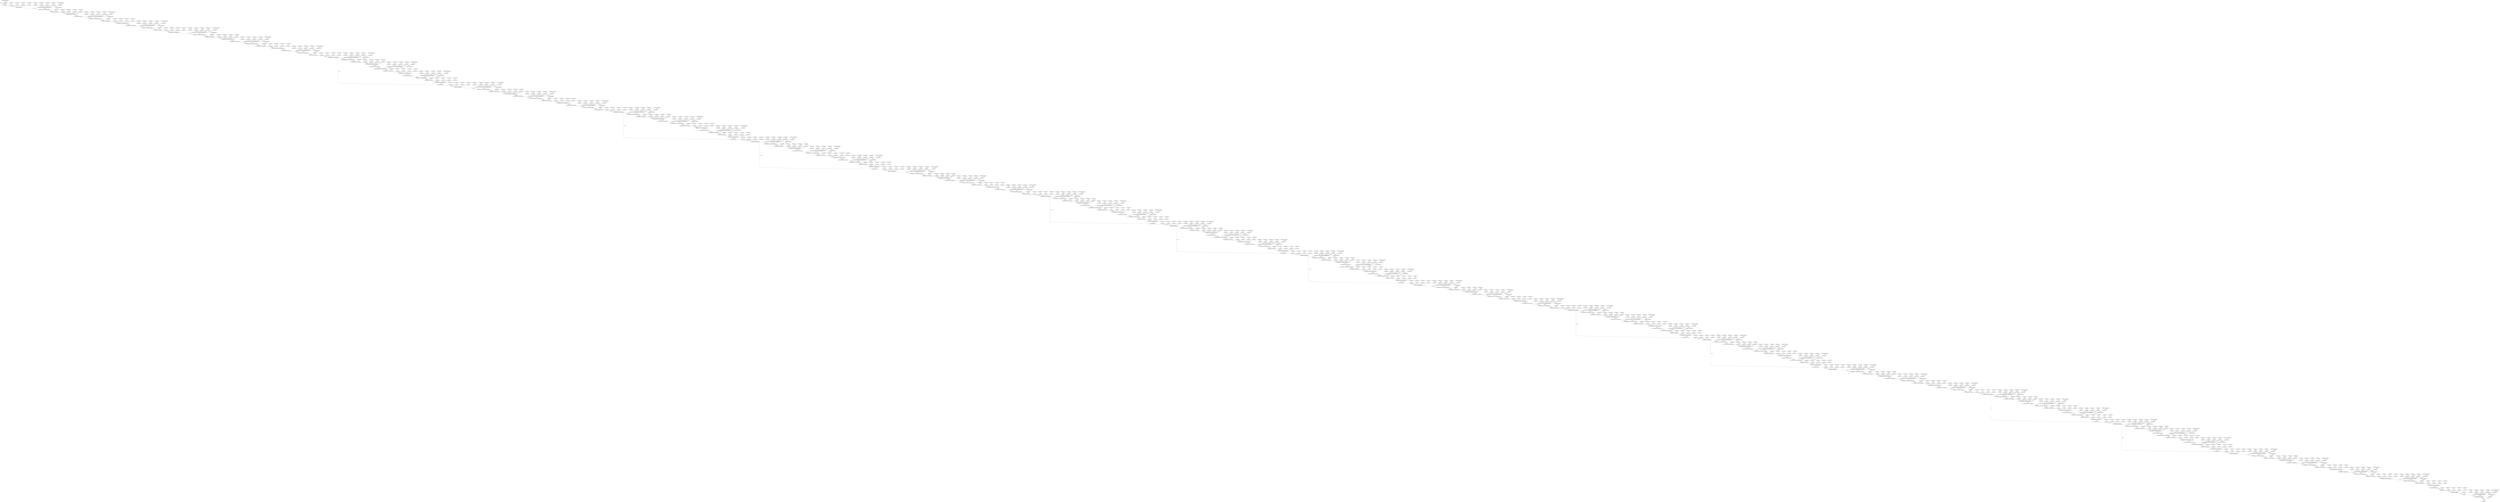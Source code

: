 strict digraph  {
"0 data" [id=0, type=Parameter];
"1 Subtract_1526" [id=1, type=Subtract];
"2 Subtract_1526/fq_output_0" [id=2, type=FakeQuantize];
"3 /features/features.0/features.0.0/Conv/WithoutBiases" [id=3, type=Convolution];
"4 /features/features.0/features.0.0/Conv" [id=4, type=Add];
"5 /features/features.0/features.0.0/Conv/fq_output_0" [id=5, type=FakeQuantize];
"6 /features/features.0/features.0.2/Clip" [id=6, type=Clamp];
"7 /features/features.1/conv/conv.0/conv.0.0/Conv/WithoutBiases" [id=7, type=GroupConvolution];
"8 /features/features.1/conv/conv.0/conv.0.0/Conv" [id=8, type=Add];
"9 /features/features.1/conv/conv.0/conv.0.0/Conv/fq_output_0" [id=9, type=FakeQuantize];
"10 /features/features.1/conv/conv.0/conv.0.2/Clip" [id=10, type=Clamp];
"11 /features/features.1/conv/conv.1/Conv/WithoutBiases" [id=11, type=Convolution];
"12 /features/features.1/conv/conv.1/Conv" [id=12, type=Add];
"13 /features/features.1/conv/conv.1/Conv/fq_output_0" [id=13, type=FakeQuantize];
"14 /features/features.2/conv/conv.0/conv.0.0/Conv/WithoutBiases" [id=14, type=Convolution];
"15 /features/features.2/conv/conv.0/conv.0.0/Conv" [id=15, type=Add];
"16 /features/features.2/conv/conv.0/conv.0.0/Conv/fq_output_0" [id=16, type=FakeQuantize];
"17 /features/features.2/conv/conv.0/conv.0.2/Clip" [id=17, type=Clamp];
"18 /features/features.2/conv/conv.1/conv.1.0/Conv/WithoutBiases" [id=18, type=GroupConvolution];
"19 /features/features.2/conv/conv.1/conv.1.0/Conv" [id=19, type=Add];
"20 /features/features.2/conv/conv.1/conv.1.0/Conv/fq_output_0" [id=20, type=FakeQuantize];
"21 /features/features.2/conv/conv.1/conv.1.2/Clip" [id=21, type=Clamp];
"22 /features/features.2/conv/conv.2/Conv/WithoutBiases" [id=22, type=Convolution];
"23 /features/features.2/conv/conv.2/Conv" [id=23, type=Add];
"24 /features/features.2/conv/conv.2/Conv/fq_output_0" [id=24, type=FakeQuantize];
"25 /features/features.3/Add" [id=25, type=Add];
"26 /features/features.3/conv/conv.0/conv.0.0/Conv/WithoutBiases" [id=26, type=Convolution];
"27 /features/features.3/Add/fq_output_0" [id=27, type=FakeQuantize];
"28 /features/features.3/conv/conv.0/conv.0.0/Conv" [id=28, type=Add];
"29 /features/features.4/conv/conv.0/conv.0.0/Conv/WithoutBiases" [id=29, type=Convolution];
"30 /features/features.3/conv/conv.0/conv.0.0/Conv/fq_output_0" [id=30, type=FakeQuantize];
"31 /features/features.4/conv/conv.0/conv.0.0/Conv" [id=31, type=Add];
"32 /features/features.3/conv/conv.0/conv.0.2/Clip" [id=32, type=Clamp];
"33 /features/features.4/conv/conv.0/conv.0.0/Conv/fq_output_0" [id=33, type=FakeQuantize];
"34 /features/features.3/conv/conv.1/conv.1.0/Conv/WithoutBiases" [id=34, type=GroupConvolution];
"35 /features/features.4/conv/conv.0/conv.0.2/Clip" [id=35, type=Clamp];
"36 /features/features.3/conv/conv.1/conv.1.0/Conv" [id=36, type=Add];
"37 /features/features.4/conv/conv.1/conv.1.0/Conv/WithoutBiases" [id=37, type=GroupConvolution];
"38 /features/features.3/conv/conv.1/conv.1.0/Conv/fq_output_0" [id=38, type=FakeQuantize];
"39 /features/features.4/conv/conv.1/conv.1.0/Conv" [id=39, type=Add];
"40 /features/features.3/conv/conv.1/conv.1.2/Clip" [id=40, type=Clamp];
"41 /features/features.4/conv/conv.1/conv.1.0/Conv/fq_output_0" [id=41, type=FakeQuantize];
"42 /features/features.3/conv/conv.2/Conv/WithoutBiases" [id=42, type=Convolution];
"43 /features/features.4/conv/conv.1/conv.1.2/Clip" [id=43, type=Clamp];
"44 /features/features.3/conv/conv.2/Conv" [id=44, type=Add];
"45 /features/features.4/conv/conv.2/Conv/WithoutBiases" [id=45, type=Convolution];
"46 /features/features.3/conv/conv.2/Conv/fq_output_0" [id=46, type=FakeQuantize];
"47 /features/features.4/conv/conv.2/Conv" [id=47, type=Add];
"48 /features/features.4/conv/conv.2/Conv/fq_output_0" [id=48, type=FakeQuantize];
"49 /features/features.5/Add" [id=49, type=Add];
"50 /features/features.5/conv/conv.0/conv.0.0/Conv/WithoutBiases" [id=50, type=Convolution];
"51 /features/features.5/Add/fq_output_0" [id=51, type=FakeQuantize];
"52 /features/features.5/conv/conv.0/conv.0.0/Conv" [id=52, type=Add];
"53 /features/features.6/Add" [id=53, type=Add];
"54 /features/features.6/conv/conv.0/conv.0.0/Conv/WithoutBiases" [id=54, type=Convolution];
"55 /features/features.5/conv/conv.0/conv.0.0/Conv/fq_output_0" [id=55, type=FakeQuantize];
"56 /features/features.6/Add/fq_output_0" [id=56, type=FakeQuantize];
"57 /features/features.6/conv/conv.0/conv.0.0/Conv" [id=57, type=Add];
"58 /features/features.5/conv/conv.0/conv.0.2/Clip" [id=58, type=Clamp];
"59 /features/features.7/conv/conv.0/conv.0.0/Conv/WithoutBiases" [id=59, type=Convolution];
"60 /features/features.6/conv/conv.0/conv.0.0/Conv/fq_output_0" [id=60, type=FakeQuantize];
"61 /features/features.5/conv/conv.1/conv.1.0/Conv/WithoutBiases" [id=61, type=GroupConvolution];
"62 /features/features.7/conv/conv.0/conv.0.0/Conv" [id=62, type=Add];
"63 /features/features.6/conv/conv.0/conv.0.2/Clip" [id=63, type=Clamp];
"64 /features/features.5/conv/conv.1/conv.1.0/Conv" [id=64, type=Add];
"65 /features/features.7/conv/conv.0/conv.0.0/Conv/fq_output_0" [id=65, type=FakeQuantize];
"66 /features/features.6/conv/conv.1/conv.1.0/Conv/WithoutBiases" [id=66, type=GroupConvolution];
"67 /features/features.5/conv/conv.1/conv.1.0/Conv/fq_output_0" [id=67, type=FakeQuantize];
"68 /features/features.7/conv/conv.0/conv.0.2/Clip" [id=68, type=Clamp];
"69 /features/features.6/conv/conv.1/conv.1.0/Conv" [id=69, type=Add];
"70 /features/features.5/conv/conv.1/conv.1.2/Clip" [id=70, type=Clamp];
"71 /features/features.7/conv/conv.1/conv.1.0/Conv/WithoutBiases" [id=71, type=GroupConvolution];
"72 /features/features.6/conv/conv.1/conv.1.0/Conv/fq_output_0" [id=72, type=FakeQuantize];
"73 /features/features.5/conv/conv.2/Conv/WithoutBiases" [id=73, type=Convolution];
"74 /features/features.7/conv/conv.1/conv.1.0/Conv" [id=74, type=Add];
"75 /features/features.6/conv/conv.1/conv.1.2/Clip" [id=75, type=Clamp];
"76 /features/features.5/conv/conv.2/Conv" [id=76, type=Add];
"77 /features/features.7/conv/conv.1/conv.1.0/Conv/fq_output_0" [id=77, type=FakeQuantize];
"78 /features/features.6/conv/conv.2/Conv/WithoutBiases" [id=78, type=Convolution];
"79 /features/features.5/conv/conv.2/Conv/fq_output_0" [id=79, type=FakeQuantize];
"80 /features/features.7/conv/conv.1/conv.1.2/Clip" [id=80, type=Clamp];
"81 /features/features.6/conv/conv.2/Conv" [id=81, type=Add];
"82 /features/features.7/conv/conv.2/Conv/WithoutBiases" [id=82, type=Convolution];
"83 /features/features.6/conv/conv.2/Conv/fq_output_0" [id=83, type=FakeQuantize];
"84 /features/features.7/conv/conv.2/Conv" [id=84, type=Add];
"85 /features/features.7/conv/conv.2/Conv/fq_output_0" [id=85, type=FakeQuantize];
"86 /features/features.8/Add" [id=86, type=Add];
"87 /features/features.8/conv/conv.0/conv.0.0/Conv/WithoutBiases" [id=87, type=Convolution];
"88 /features/features.8/Add/fq_output_0" [id=88, type=FakeQuantize];
"89 /features/features.8/conv/conv.0/conv.0.0/Conv" [id=89, type=Add];
"90 /features/features.9/Add" [id=90, type=Add];
"91 /features/features.9/conv/conv.0/conv.0.0/Conv/WithoutBiases" [id=91, type=Convolution];
"92 /features/features.8/conv/conv.0/conv.0.0/Conv/fq_output_0" [id=92, type=FakeQuantize];
"93 /features/features.9/Add/fq_output_0" [id=93, type=FakeQuantize];
"94 /features/features.9/conv/conv.0/conv.0.0/Conv" [id=94, type=Add];
"95 /features/features.8/conv/conv.0/conv.0.2/Clip" [id=95, type=Clamp];
"96 /features/features.10/Add" [id=96, type=Add];
"97 /features/features.10/conv/conv.0/conv.0.0/Conv/WithoutBiases" [id=97, type=Convolution];
"98 /features/features.9/conv/conv.0/conv.0.0/Conv/fq_output_0" [id=98, type=FakeQuantize];
"99 /features/features.8/conv/conv.1/conv.1.0/Conv/WithoutBiases" [id=99, type=GroupConvolution];
"100 /features/features.10/Add/fq_output_0" [id=100, type=FakeQuantize];
"101 /features/features.10/conv/conv.0/conv.0.0/Conv" [id=101, type=Add];
"102 /features/features.9/conv/conv.0/conv.0.2/Clip" [id=102, type=Clamp];
"103 /features/features.8/conv/conv.1/conv.1.0/Conv" [id=103, type=Add];
"104 /features/features.11/conv/conv.0/conv.0.0/Conv/WithoutBiases" [id=104, type=Convolution];
"105 /features/features.10/conv/conv.0/conv.0.0/Conv/fq_output_0" [id=105, type=FakeQuantize];
"106 /features/features.9/conv/conv.1/conv.1.0/Conv/WithoutBiases" [id=106, type=GroupConvolution];
"107 /features/features.8/conv/conv.1/conv.1.0/Conv/fq_output_0" [id=107, type=FakeQuantize];
"108 /features/features.11/conv/conv.0/conv.0.0/Conv" [id=108, type=Add];
"109 /features/features.10/conv/conv.0/conv.0.2/Clip" [id=109, type=Clamp];
"110 /features/features.9/conv/conv.1/conv.1.0/Conv" [id=110, type=Add];
"111 /features/features.8/conv/conv.1/conv.1.2/Clip" [id=111, type=Clamp];
"112 /features/features.11/conv/conv.0/conv.0.0/Conv/fq_output_0" [id=112, type=FakeQuantize];
"113 /features/features.10/conv/conv.1/conv.1.0/Conv/WithoutBiases" [id=113, type=GroupConvolution];
"114 /features/features.9/conv/conv.1/conv.1.0/Conv/fq_output_0" [id=114, type=FakeQuantize];
"115 /features/features.8/conv/conv.2/Conv/WithoutBiases" [id=115, type=Convolution];
"116 /features/features.11/conv/conv.0/conv.0.2/Clip" [id=116, type=Clamp];
"117 /features/features.10/conv/conv.1/conv.1.0/Conv" [id=117, type=Add];
"118 /features/features.9/conv/conv.1/conv.1.2/Clip" [id=118, type=Clamp];
"119 /features/features.8/conv/conv.2/Conv" [id=119, type=Add];
"120 /features/features.11/conv/conv.1/conv.1.0/Conv/WithoutBiases" [id=120, type=GroupConvolution];
"121 /features/features.10/conv/conv.1/conv.1.0/Conv/fq_output_0" [id=121, type=FakeQuantize];
"122 /features/features.9/conv/conv.2/Conv/WithoutBiases" [id=122, type=Convolution];
"123 /features/features.8/conv/conv.2/Conv/fq_output_0" [id=123, type=FakeQuantize];
"124 /features/features.11/conv/conv.1/conv.1.0/Conv" [id=124, type=Add];
"125 /features/features.10/conv/conv.1/conv.1.2/Clip" [id=125, type=Clamp];
"126 /features/features.9/conv/conv.2/Conv" [id=126, type=Add];
"127 /features/features.11/conv/conv.1/conv.1.0/Conv/fq_output_0" [id=127, type=FakeQuantize];
"128 /features/features.10/conv/conv.2/Conv/WithoutBiases" [id=128, type=Convolution];
"129 /features/features.9/conv/conv.2/Conv/fq_output_0" [id=129, type=FakeQuantize];
"130 /features/features.11/conv/conv.1/conv.1.2/Clip" [id=130, type=Clamp];
"131 /features/features.10/conv/conv.2/Conv" [id=131, type=Add];
"132 /features/features.11/conv/conv.2/Conv/WithoutBiases" [id=132, type=Convolution];
"133 /features/features.10/conv/conv.2/Conv/fq_output_0" [id=133, type=FakeQuantize];
"134 /features/features.11/conv/conv.2/Conv" [id=134, type=Add];
"135 /features/features.11/conv/conv.2/Conv/fq_output_0" [id=135, type=FakeQuantize];
"136 /features/features.12/Add" [id=136, type=Add];
"137 /features/features.12/conv/conv.0/conv.0.0/Conv/WithoutBiases" [id=137, type=Convolution];
"138 /features/features.12/Add/fq_output_0" [id=138, type=FakeQuantize];
"139 /features/features.12/conv/conv.0/conv.0.0/Conv" [id=139, type=Add];
"140 /features/features.13/Add" [id=140, type=Add];
"141 /features/features.13/conv/conv.0/conv.0.0/Conv/WithoutBiases" [id=141, type=Convolution];
"142 /features/features.12/conv/conv.0/conv.0.0/Conv/fq_output_0" [id=142, type=FakeQuantize];
"143 /features/features.13/Add/fq_output_0" [id=143, type=FakeQuantize];
"144 /features/features.13/conv/conv.0/conv.0.0/Conv" [id=144, type=Add];
"145 /features/features.12/conv/conv.0/conv.0.2/Clip" [id=145, type=Clamp];
"146 /features/features.14/conv/conv.0/conv.0.0/Conv/WithoutBiases" [id=146, type=Convolution];
"147 /features/features.13/conv/conv.0/conv.0.0/Conv/fq_output_0" [id=147, type=FakeQuantize];
"148 /features/features.12/conv/conv.1/conv.1.0/Conv/WithoutBiases" [id=148, type=GroupConvolution];
"149 /features/features.14/conv/conv.0/conv.0.0/Conv" [id=149, type=Add];
"150 /features/features.13/conv/conv.0/conv.0.2/Clip" [id=150, type=Clamp];
"151 /features/features.12/conv/conv.1/conv.1.0/Conv" [id=151, type=Add];
"152 /features/features.14/conv/conv.0/conv.0.0/Conv/fq_output_0" [id=152, type=FakeQuantize];
"153 /features/features.13/conv/conv.1/conv.1.0/Conv/WithoutBiases" [id=153, type=GroupConvolution];
"154 /features/features.12/conv/conv.1/conv.1.0/Conv/fq_output_0" [id=154, type=FakeQuantize];
"155 /features/features.14/conv/conv.0/conv.0.2/Clip" [id=155, type=Clamp];
"156 /features/features.13/conv/conv.1/conv.1.0/Conv" [id=156, type=Add];
"157 /features/features.12/conv/conv.1/conv.1.2/Clip" [id=157, type=Clamp];
"158 /features/features.14/conv/conv.1/conv.1.0/Conv/WithoutBiases" [id=158, type=GroupConvolution];
"159 /features/features.13/conv/conv.1/conv.1.0/Conv/fq_output_0" [id=159, type=FakeQuantize];
"160 /features/features.12/conv/conv.2/Conv/WithoutBiases" [id=160, type=Convolution];
"161 /features/features.14/conv/conv.1/conv.1.0/Conv" [id=161, type=Add];
"162 /features/features.13/conv/conv.1/conv.1.2/Clip" [id=162, type=Clamp];
"163 /features/features.12/conv/conv.2/Conv" [id=163, type=Add];
"164 /features/features.14/conv/conv.1/conv.1.0/Conv/fq_output_0" [id=164, type=FakeQuantize];
"165 /features/features.13/conv/conv.2/Conv/WithoutBiases" [id=165, type=Convolution];
"166 /features/features.12/conv/conv.2/Conv/fq_output_0" [id=166, type=FakeQuantize];
"167 /features/features.14/conv/conv.1/conv.1.2/Clip" [id=167, type=Clamp];
"168 /features/features.13/conv/conv.2/Conv" [id=168, type=Add];
"169 /features/features.14/conv/conv.2/Conv/WithoutBiases" [id=169, type=Convolution];
"170 /features/features.13/conv/conv.2/Conv/fq_output_0" [id=170, type=FakeQuantize];
"171 /features/features.14/conv/conv.2/Conv" [id=171, type=Add];
"172 /features/features.14/conv/conv.2/Conv/fq_output_0" [id=172, type=FakeQuantize];
"173 /features/features.15/Add" [id=173, type=Add];
"174 /features/features.15/conv/conv.0/conv.0.0/Conv/WithoutBiases" [id=174, type=Convolution];
"175 /features/features.15/Add/fq_output_0" [id=175, type=FakeQuantize];
"176 /features/features.15/conv/conv.0/conv.0.0/Conv" [id=176, type=Add];
"177 /features/features.16/Add" [id=177, type=Add];
"178 /features/features.16/conv/conv.0/conv.0.0/Conv/WithoutBiases" [id=178, type=Convolution];
"179 /features/features.15/conv/conv.0/conv.0.0/Conv/fq_output_0" [id=179, type=FakeQuantize];
"180 /features/features.16/Add/fq_output_0" [id=180, type=FakeQuantize];
"181 /features/features.16/conv/conv.0/conv.0.0/Conv" [id=181, type=Add];
"182 /features/features.15/conv/conv.0/conv.0.2/Clip" [id=182, type=Clamp];
"183 /features/features.17/conv/conv.0/conv.0.0/Conv/WithoutBiases" [id=183, type=Convolution];
"184 /features/features.16/conv/conv.0/conv.0.0/Conv/fq_output_0" [id=184, type=FakeQuantize];
"185 /features/features.15/conv/conv.1/conv.1.0/Conv/WithoutBiases" [id=185, type=GroupConvolution];
"186 /features/features.17/conv/conv.0/conv.0.0/Conv" [id=186, type=Add];
"187 /features/features.16/conv/conv.0/conv.0.2/Clip" [id=187, type=Clamp];
"188 /features/features.15/conv/conv.1/conv.1.0/Conv" [id=188, type=Add];
"189 /features/features.17/conv/conv.0/conv.0.0/Conv/fq_output_0" [id=189, type=FakeQuantize];
"190 /features/features.16/conv/conv.1/conv.1.0/Conv/WithoutBiases" [id=190, type=GroupConvolution];
"191 /features/features.15/conv/conv.1/conv.1.0/Conv/fq_output_0" [id=191, type=FakeQuantize];
"192 /features/features.17/conv/conv.0/conv.0.2/Clip" [id=192, type=Clamp];
"193 /features/features.16/conv/conv.1/conv.1.0/Conv" [id=193, type=Add];
"194 /features/features.15/conv/conv.1/conv.1.2/Clip" [id=194, type=Clamp];
"195 /features/features.17/conv/conv.1/conv.1.0/Conv/WithoutBiases" [id=195, type=GroupConvolution];
"196 /features/features.16/conv/conv.1/conv.1.0/Conv/fq_output_0" [id=196, type=FakeQuantize];
"197 /features/features.15/conv/conv.2/Conv/WithoutBiases" [id=197, type=Convolution];
"198 /features/features.17/conv/conv.1/conv.1.0/Conv" [id=198, type=Add];
"199 /features/features.16/conv/conv.1/conv.1.2/Clip" [id=199, type=Clamp];
"200 /features/features.15/conv/conv.2/Conv" [id=200, type=Add];
"201 /features/features.17/conv/conv.1/conv.1.0/Conv/fq_output_0" [id=201, type=FakeQuantize];
"202 /features/features.16/conv/conv.2/Conv/WithoutBiases" [id=202, type=Convolution];
"203 /features/features.15/conv/conv.2/Conv/fq_output_0" [id=203, type=FakeQuantize];
"204 /features/features.17/conv/conv.1/conv.1.2/Clip" [id=204, type=Clamp];
"205 /features/features.16/conv/conv.2/Conv" [id=205, type=Add];
"206 /features/features.17/conv/conv.2/Conv/WithoutBiases" [id=206, type=Convolution];
"207 /features/features.16/conv/conv.2/Conv/fq_output_0" [id=207, type=FakeQuantize];
"208 /features/features.17/conv/conv.2/Conv" [id=208, type=Add];
"209 /features/features.17/conv/conv.2/Conv/fq_output_0" [id=209, type=FakeQuantize];
"210 /features/features.18/features.18.0/Conv/WithoutBiases" [id=210, type=Convolution];
"211 /features/features.18/features.18.0/Conv" [id=211, type=Add];
"212 /features/features.18/features.18.0/Conv/fq_output_0" [id=212, type=FakeQuantize];
"213 /features/features.18/features.18.2/Clip" [id=213, type=Clamp];
"214 /GlobalAveragePool" [id=214, type=ReduceMean];
"215 /GlobalAveragePool/fq_output_0" [id=215, type=FakeQuantize];
"216 /Flatten" [id=216, type=Reshape];
"217 /classifier/classifier.1/Gemm/WithoutBiases" [id=217, type=MatMul];
"218 prob" [id=218, type=Add];
"219 prob/sink_port_0" [id=219, type=Result];
"220 Constant_4054" [id=220, type=Convert];
"221 Constant_4054_compressed" [id=221, type=Constant];
"222 /classifier/classifier.1/Gemm/WithoutBiases/fq_weights_1" [id=222, type=FakeQuantize];
"223 Convert_8496" [id=223, type=Convert];
"224 Constant_8495" [id=224, type=Constant];
"225 Convert_8494" [id=225, type=Convert];
"226 Constant_8493" [id=226, type=Constant];
"227 Convert_8492" [id=227, type=Convert];
"228 Constant_8491" [id=228, type=Constant];
"229 Convert_8490" [id=229, type=Convert];
"230 Constant_8489" [id=230, type=Constant];
"231 classifier.1.weight" [id=231, type=Convert];
"232 classifier.1.weight_compressed" [id=232, type=Constant];
"233 Constant_1507" [id=233, type=Constant];
"234 Convert_7920" [id=234, type=Convert];
"235 Constant_7919" [id=235, type=Constant];
"236 Convert_7918" [id=236, type=Convert];
"237 Constant_7917" [id=237, type=Constant];
"238 Convert_7916" [id=238, type=Convert];
"239 Constant_7915" [id=239, type=Constant];
"240 Convert_7914" [id=240, type=Convert];
"241 Constant_7913" [id=241, type=Constant];
"242 Range_1503" [id=242, type=Constant];
"243 Convert_8217" [id=243, type=Convert];
"244 Constant_8216" [id=244, type=Constant];
"245 Convert_8215" [id=245, type=Convert];
"246 Constant_8214" [id=246, type=Constant];
"247 Convert_8213" [id=247, type=Convert];
"248 Constant_8212" [id=248, type=Constant];
"249 Convert_8211" [id=249, type=Convert];
"250 Constant_8210" [id=250, type=Constant];
"251 Reshape_1489" [id=251, type=Convert];
"252 Reshape_1489_compressed" [id=252, type=Constant];
"253 /features/features.18/features.18.0/Conv/WithoutBiases/fq_weights_1" [id=253, type=FakeQuantize];
"254 Convert_8748" [id=254, type=Convert];
"255 Constant_8747" [id=255, type=Constant];
"256 Convert_8746" [id=256, type=Convert];
"257 Constant_8745" [id=257, type=Constant];
"258 Convert_8744" [id=258, type=Convert];
"259 Constant_8743" [id=259, type=Constant];
"260 Convert_8742" [id=260, type=Convert];
"261 Constant_8741" [id=261, type=Constant];
"262 onnx^^Conv_691" [id=262, label="262 onnx::Conv_691", type=Convert];
"263 onnx^^Conv_691_compressed" [id=263, label="263 onnx::Conv_691_compressed", type=Constant];
"264 Convert_8208" [id=264, type=Convert];
"265 Constant_8207" [id=265, type=Constant];
"266 Convert_8206" [id=266, type=Convert];
"267 Constant_8205" [id=267, type=Constant];
"268 Convert_8204" [id=268, type=Convert];
"269 Constant_8203" [id=269, type=Constant];
"270 Convert_8202" [id=270, type=Convert];
"271 Constant_8201" [id=271, type=Constant];
"272 Reshape_1474" [id=272, type=Convert];
"273 Reshape_1474_compressed" [id=273, type=Constant];
"274 /features/features.17/conv/conv.2/Conv/WithoutBiases/fq_weights_1" [id=274, type=FakeQuantize];
"275 Convert_8739" [id=275, type=Convert];
"276 Constant_8738" [id=276, type=Constant];
"277 Convert_8737" [id=277, type=Convert];
"278 Constant_8736" [id=278, type=Constant];
"279 Convert_8735" [id=279, type=Convert];
"280 Constant_8734" [id=280, type=Constant];
"281 Convert_8733" [id=281, type=Convert];
"282 Constant_8732" [id=282, type=Constant];
"283 onnx^^Conv_688" [id=283, label="283 onnx::Conv_688", type=Convert];
"284 onnx^^Conv_688_compressed" [id=284, label="284 onnx::Conv_688_compressed", type=Constant];
"285 Convert_8199" [id=285, type=Convert];
"286 Constant_8198" [id=286, type=Constant];
"287 Convert_8197" [id=287, type=Convert];
"288 Constant_8196" [id=288, type=Constant];
"289 Convert_8195" [id=289, type=Convert];
"290 Constant_8194" [id=290, type=Constant];
"291 Convert_8193" [id=291, type=Convert];
"292 Constant_8192" [id=292, type=Constant];
"293 Reshape_1455" [id=293, type=Convert];
"294 Reshape_1455_compressed" [id=294, type=Constant];
"295 /features/features.17/conv/conv.1/conv.1.0/Conv/WithoutBiases/fq_weights_1" [id=295, type=FakeQuantize];
"296 Convert_8730" [id=296, type=Convert];
"297 Constant_8729" [id=297, type=Constant];
"298 Convert_8728" [id=298, type=Convert];
"299 Constant_8727" [id=299, type=Constant];
"300 Convert_8726" [id=300, type=Convert];
"301 Constant_8725" [id=301, type=Constant];
"302 Convert_8724" [id=302, type=Convert];
"303 Constant_8723" [id=303, type=Constant];
"304 Reshape_1424" [id=304, type=Convert];
"305 Reshape_1424_compressed" [id=305, type=Constant];
"306 Convert_8190" [id=306, type=Convert];
"307 Constant_8189" [id=307, type=Constant];
"308 Convert_8188" [id=308, type=Convert];
"309 Constant_8187" [id=309, type=Constant];
"310 Convert_8186" [id=310, type=Convert];
"311 Constant_8185" [id=311, type=Constant];
"312 Convert_8184" [id=312, type=Convert];
"313 Constant_8183" [id=313, type=Constant];
"314 Reshape_1409" [id=314, type=Convert];
"315 Reshape_1409_compressed" [id=315, type=Constant];
"316 /features/features.17/conv/conv.0/conv.0.0/Conv/WithoutBiases/fq_weights_1" [id=316, type=FakeQuantize];
"317 Convert_8721" [id=317, type=Convert];
"318 Constant_8720" [id=318, type=Constant];
"319 Convert_8719" [id=319, type=Convert];
"320 Constant_8718" [id=320, type=Constant];
"321 Convert_8717" [id=321, type=Convert];
"322 Constant_8716" [id=322, type=Constant];
"323 Convert_8715" [id=323, type=Convert];
"324 Constant_8714" [id=324, type=Constant];
"325 onnx^^Conv_682" [id=325, label="325 onnx::Conv_682", type=Convert];
"326 onnx^^Conv_682_compressed" [id=326, label="326 onnx::Conv_682_compressed", type=Constant];
"327 Convert_8154" [id=327, type=Convert];
"328 Constant_8153" [id=328, type=Constant];
"329 Convert_8152" [id=329, type=Convert];
"330 Constant_8151" [id=330, type=Constant];
"331 Convert_8150" [id=331, type=Convert];
"332 Constant_8149" [id=332, type=Constant];
"333 Convert_8148" [id=333, type=Convert];
"334 Constant_8147" [id=334, type=Constant];
"335 Convert_8181" [id=335, type=Convert];
"336 Constant_8180" [id=336, type=Constant];
"337 Convert_8179" [id=337, type=Convert];
"338 Constant_8178" [id=338, type=Constant];
"339 Convert_8177" [id=339, type=Convert];
"340 Constant_8176" [id=340, type=Constant];
"341 Convert_8175" [id=341, type=Convert];
"342 Constant_8174" [id=342, type=Constant];
"343 Reshape_1393" [id=343, type=Convert];
"344 Reshape_1393_compressed" [id=344, type=Constant];
"345 /features/features.16/conv/conv.2/Conv/WithoutBiases/fq_weights_1" [id=345, type=FakeQuantize];
"346 Convert_8712" [id=346, type=Convert];
"347 Constant_8711" [id=347, type=Constant];
"348 Convert_8710" [id=348, type=Convert];
"349 Constant_8709" [id=349, type=Constant];
"350 Convert_8708" [id=350, type=Convert];
"351 Constant_8707" [id=351, type=Constant];
"352 Convert_8706" [id=352, type=Convert];
"353 Constant_8705" [id=353, type=Constant];
"354 onnx^^Conv_679" [id=354, label="354 onnx::Conv_679", type=Convert];
"355 onnx^^Conv_679_compressed" [id=355, label="355 onnx::Conv_679_compressed", type=Constant];
"356 Convert_8172" [id=356, type=Convert];
"357 Constant_8171" [id=357, type=Constant];
"358 Convert_8170" [id=358, type=Convert];
"359 Constant_8169" [id=359, type=Constant];
"360 Convert_8168" [id=360, type=Convert];
"361 Constant_8167" [id=361, type=Constant];
"362 Convert_8166" [id=362, type=Convert];
"363 Constant_8165" [id=363, type=Constant];
"364 Reshape_1374" [id=364, type=Convert];
"365 Reshape_1374_compressed" [id=365, type=Constant];
"366 /features/features.16/conv/conv.1/conv.1.0/Conv/WithoutBiases/fq_weights_1" [id=366, type=FakeQuantize];
"367 Convert_8703" [id=367, type=Convert];
"368 Constant_8702" [id=368, type=Constant];
"369 Convert_8701" [id=369, type=Convert];
"370 Constant_8700" [id=370, type=Constant];
"371 Convert_8699" [id=371, type=Convert];
"372 Constant_8698" [id=372, type=Constant];
"373 Convert_8697" [id=373, type=Convert];
"374 Constant_8696" [id=374, type=Constant];
"375 Reshape_1343" [id=375, type=Convert];
"376 Reshape_1343_compressed" [id=376, type=Constant];
"377 Convert_8163" [id=377, type=Convert];
"378 Constant_8162" [id=378, type=Constant];
"379 Convert_8161" [id=379, type=Convert];
"380 Constant_8160" [id=380, type=Constant];
"381 Convert_8159" [id=381, type=Convert];
"382 Constant_8158" [id=382, type=Constant];
"383 Convert_8157" [id=383, type=Convert];
"384 Constant_8156" [id=384, type=Constant];
"385 Reshape_1328" [id=385, type=Convert];
"386 Reshape_1328_compressed" [id=386, type=Constant];
"387 /features/features.16/conv/conv.0/conv.0.0/Conv/WithoutBiases/fq_weights_1" [id=387, type=FakeQuantize];
"388 Convert_8694" [id=388, type=Convert];
"389 Constant_8693" [id=389, type=Constant];
"390 Convert_8692" [id=390, type=Convert];
"391 Constant_8691" [id=391, type=Constant];
"392 Convert_8690" [id=392, type=Convert];
"393 Constant_8689" [id=393, type=Constant];
"394 Convert_8688" [id=394, type=Convert];
"395 Constant_8687" [id=395, type=Constant];
"396 onnx^^Conv_673" [id=396, label="396 onnx::Conv_673", type=Convert];
"397 onnx^^Conv_673_compressed" [id=397, label="397 onnx::Conv_673_compressed", type=Constant];
"398 Convert_8118" [id=398, type=Convert];
"399 Constant_8117" [id=399, type=Constant];
"400 Convert_8116" [id=400, type=Convert];
"401 Constant_8115" [id=401, type=Constant];
"402 Convert_8114" [id=402, type=Convert];
"403 Constant_8113" [id=403, type=Constant];
"404 Convert_8112" [id=404, type=Convert];
"405 Constant_8111" [id=405, type=Constant];
"406 Convert_8145" [id=406, type=Convert];
"407 Constant_8144" [id=407, type=Constant];
"408 Convert_8143" [id=408, type=Convert];
"409 Constant_8142" [id=409, type=Constant];
"410 Convert_8141" [id=410, type=Convert];
"411 Constant_8140" [id=411, type=Constant];
"412 Convert_8139" [id=412, type=Convert];
"413 Constant_8138" [id=413, type=Constant];
"414 Reshape_1312" [id=414, type=Convert];
"415 Reshape_1312_compressed" [id=415, type=Constant];
"416 /features/features.15/conv/conv.2/Conv/WithoutBiases/fq_weights_1" [id=416, type=FakeQuantize];
"417 Convert_8685" [id=417, type=Convert];
"418 Constant_8684" [id=418, type=Constant];
"419 Convert_8683" [id=419, type=Convert];
"420 Constant_8682" [id=420, type=Constant];
"421 Convert_8681" [id=421, type=Convert];
"422 Constant_8680" [id=422, type=Constant];
"423 Convert_8679" [id=423, type=Convert];
"424 Constant_8678" [id=424, type=Constant];
"425 onnx^^Conv_670" [id=425, label="425 onnx::Conv_670", type=Convert];
"426 onnx^^Conv_670_compressed" [id=426, label="426 onnx::Conv_670_compressed", type=Constant];
"427 Convert_8136" [id=427, type=Convert];
"428 Constant_8135" [id=428, type=Constant];
"429 Convert_8134" [id=429, type=Convert];
"430 Constant_8133" [id=430, type=Constant];
"431 Convert_8132" [id=431, type=Convert];
"432 Constant_8131" [id=432, type=Constant];
"433 Convert_8130" [id=433, type=Convert];
"434 Constant_8129" [id=434, type=Constant];
"435 Reshape_1293" [id=435, type=Convert];
"436 Reshape_1293_compressed" [id=436, type=Constant];
"437 /features/features.15/conv/conv.1/conv.1.0/Conv/WithoutBiases/fq_weights_1" [id=437, type=FakeQuantize];
"438 Convert_8676" [id=438, type=Convert];
"439 Constant_8675" [id=439, type=Constant];
"440 Convert_8674" [id=440, type=Convert];
"441 Constant_8673" [id=441, type=Constant];
"442 Convert_8672" [id=442, type=Convert];
"443 Constant_8671" [id=443, type=Constant];
"444 Convert_8670" [id=444, type=Convert];
"445 Constant_8669" [id=445, type=Constant];
"446 Reshape_1262" [id=446, type=Convert];
"447 Reshape_1262_compressed" [id=447, type=Constant];
"448 Convert_8127" [id=448, type=Convert];
"449 Constant_8126" [id=449, type=Constant];
"450 Convert_8125" [id=450, type=Convert];
"451 Constant_8124" [id=451, type=Constant];
"452 Convert_8123" [id=452, type=Convert];
"453 Constant_8122" [id=453, type=Constant];
"454 Convert_8121" [id=454, type=Convert];
"455 Constant_8120" [id=455, type=Constant];
"456 Reshape_1247" [id=456, type=Convert];
"457 Reshape_1247_compressed" [id=457, type=Constant];
"458 /features/features.15/conv/conv.0/conv.0.0/Conv/WithoutBiases/fq_weights_1" [id=458, type=FakeQuantize];
"459 Convert_8667" [id=459, type=Convert];
"460 Constant_8666" [id=460, type=Constant];
"461 Convert_8665" [id=461, type=Convert];
"462 Constant_8664" [id=462, type=Constant];
"463 Convert_8663" [id=463, type=Convert];
"464 Constant_8662" [id=464, type=Constant];
"465 Convert_8661" [id=465, type=Convert];
"466 Constant_8660" [id=466, type=Constant];
"467 onnx^^Conv_664" [id=467, label="467 onnx::Conv_664", type=Convert];
"468 onnx^^Conv_664_compressed" [id=468, label="468 onnx::Conv_664_compressed", type=Constant];
"469 Convert_8109" [id=469, type=Convert];
"470 Constant_8108" [id=470, type=Constant];
"471 Convert_8107" [id=471, type=Convert];
"472 Constant_8106" [id=472, type=Constant];
"473 Convert_8105" [id=473, type=Convert];
"474 Constant_8104" [id=474, type=Constant];
"475 Convert_8103" [id=475, type=Convert];
"476 Constant_8102" [id=476, type=Constant];
"477 Reshape_1232" [id=477, type=Convert];
"478 Reshape_1232_compressed" [id=478, type=Constant];
"479 /features/features.14/conv/conv.2/Conv/WithoutBiases/fq_weights_1" [id=479, type=FakeQuantize];
"480 Convert_8658" [id=480, type=Convert];
"481 Constant_8657" [id=481, type=Constant];
"482 Convert_8656" [id=482, type=Convert];
"483 Constant_8655" [id=483, type=Constant];
"484 Convert_8654" [id=484, type=Convert];
"485 Constant_8653" [id=485, type=Constant];
"486 Convert_8652" [id=486, type=Convert];
"487 Constant_8651" [id=487, type=Constant];
"488 onnx^^Conv_661" [id=488, label="488 onnx::Conv_661", type=Convert];
"489 onnx^^Conv_661_compressed" [id=489, label="489 onnx::Conv_661_compressed", type=Constant];
"490 Convert_8100" [id=490, type=Convert];
"491 Constant_8099" [id=491, type=Constant];
"492 Convert_8098" [id=492, type=Convert];
"493 Constant_8097" [id=493, type=Constant];
"494 Convert_8096" [id=494, type=Convert];
"495 Constant_8095" [id=495, type=Constant];
"496 Convert_8094" [id=496, type=Convert];
"497 Constant_8093" [id=497, type=Constant];
"498 Reshape_1213" [id=498, type=Convert];
"499 Reshape_1213_compressed" [id=499, type=Constant];
"500 /features/features.14/conv/conv.1/conv.1.0/Conv/WithoutBiases/fq_weights_1" [id=500, type=FakeQuantize];
"501 Convert_8649" [id=501, type=Convert];
"502 Constant_8648" [id=502, type=Constant];
"503 Convert_8647" [id=503, type=Convert];
"504 Constant_8646" [id=504, type=Constant];
"505 Convert_8645" [id=505, type=Convert];
"506 Constant_8644" [id=506, type=Constant];
"507 Convert_8643" [id=507, type=Convert];
"508 Constant_8642" [id=508, type=Constant];
"509 Reshape_1182" [id=509, type=Convert];
"510 Reshape_1182_compressed" [id=510, type=Constant];
"511 Convert_8091" [id=511, type=Convert];
"512 Constant_8090" [id=512, type=Constant];
"513 Convert_8089" [id=513, type=Convert];
"514 Constant_8088" [id=514, type=Constant];
"515 Convert_8087" [id=515, type=Convert];
"516 Constant_8086" [id=516, type=Constant];
"517 Convert_8085" [id=517, type=Convert];
"518 Constant_8084" [id=518, type=Constant];
"519 Reshape_1167" [id=519, type=Convert];
"520 Reshape_1167_compressed" [id=520, type=Constant];
"521 /features/features.14/conv/conv.0/conv.0.0/Conv/WithoutBiases/fq_weights_1" [id=521, type=FakeQuantize];
"522 Convert_8640" [id=522, type=Convert];
"523 Constant_8639" [id=523, type=Constant];
"524 Convert_8638" [id=524, type=Convert];
"525 Constant_8637" [id=525, type=Constant];
"526 Convert_8636" [id=526, type=Convert];
"527 Constant_8635" [id=527, type=Constant];
"528 Convert_8634" [id=528, type=Convert];
"529 Constant_8633" [id=529, type=Constant];
"530 onnx^^Conv_655" [id=530, label="530 onnx::Conv_655", type=Convert];
"531 onnx^^Conv_655_compressed" [id=531, label="531 onnx::Conv_655_compressed", type=Constant];
"532 Convert_8055" [id=532, type=Convert];
"533 Constant_8054" [id=533, type=Constant];
"534 Convert_8053" [id=534, type=Convert];
"535 Constant_8052" [id=535, type=Constant];
"536 Convert_8051" [id=536, type=Convert];
"537 Constant_8050" [id=537, type=Constant];
"538 Convert_8049" [id=538, type=Convert];
"539 Constant_8048" [id=539, type=Constant];
"540 Convert_8082" [id=540, type=Convert];
"541 Constant_8081" [id=541, type=Constant];
"542 Convert_8080" [id=542, type=Convert];
"543 Constant_8079" [id=543, type=Constant];
"544 Convert_8078" [id=544, type=Convert];
"545 Constant_8077" [id=545, type=Constant];
"546 Convert_8076" [id=546, type=Convert];
"547 Constant_8075" [id=547, type=Constant];
"548 Reshape_1151" [id=548, type=Convert];
"549 Reshape_1151_compressed" [id=549, type=Constant];
"550 /features/features.13/conv/conv.2/Conv/WithoutBiases/fq_weights_1" [id=550, type=FakeQuantize];
"551 Convert_8631" [id=551, type=Convert];
"552 Constant_8630" [id=552, type=Constant];
"553 Convert_8629" [id=553, type=Convert];
"554 Constant_8628" [id=554, type=Constant];
"555 Convert_8627" [id=555, type=Convert];
"556 Constant_8626" [id=556, type=Constant];
"557 Convert_8625" [id=557, type=Convert];
"558 Constant_8624" [id=558, type=Constant];
"559 onnx^^Conv_652" [id=559, label="559 onnx::Conv_652", type=Convert];
"560 onnx^^Conv_652_compressed" [id=560, label="560 onnx::Conv_652_compressed", type=Constant];
"561 Convert_8073" [id=561, type=Convert];
"562 Constant_8072" [id=562, type=Constant];
"563 Convert_8071" [id=563, type=Convert];
"564 Constant_8070" [id=564, type=Constant];
"565 Convert_8069" [id=565, type=Convert];
"566 Constant_8068" [id=566, type=Constant];
"567 Convert_8067" [id=567, type=Convert];
"568 Constant_8066" [id=568, type=Constant];
"569 Reshape_1132" [id=569, type=Convert];
"570 Reshape_1132_compressed" [id=570, type=Constant];
"571 /features/features.13/conv/conv.1/conv.1.0/Conv/WithoutBiases/fq_weights_1" [id=571, type=FakeQuantize];
"572 Convert_8622" [id=572, type=Convert];
"573 Constant_8621" [id=573, type=Constant];
"574 Convert_8620" [id=574, type=Convert];
"575 Constant_8619" [id=575, type=Constant];
"576 Convert_8618" [id=576, type=Convert];
"577 Constant_8617" [id=577, type=Constant];
"578 Convert_8616" [id=578, type=Convert];
"579 Constant_8615" [id=579, type=Constant];
"580 Reshape_1101" [id=580, type=Convert];
"581 Reshape_1101_compressed" [id=581, type=Constant];
"582 Convert_8064" [id=582, type=Convert];
"583 Constant_8063" [id=583, type=Constant];
"584 Convert_8062" [id=584, type=Convert];
"585 Constant_8061" [id=585, type=Constant];
"586 Convert_8060" [id=586, type=Convert];
"587 Constant_8059" [id=587, type=Constant];
"588 Convert_8058" [id=588, type=Convert];
"589 Constant_8057" [id=589, type=Constant];
"590 Reshape_1086" [id=590, type=Convert];
"591 Reshape_1086_compressed" [id=591, type=Constant];
"592 /features/features.13/conv/conv.0/conv.0.0/Conv/WithoutBiases/fq_weights_1" [id=592, type=FakeQuantize];
"593 Convert_8613" [id=593, type=Convert];
"594 Constant_8612" [id=594, type=Constant];
"595 Convert_8611" [id=595, type=Convert];
"596 Constant_8610" [id=596, type=Constant];
"597 Convert_8609" [id=597, type=Convert];
"598 Constant_8608" [id=598, type=Constant];
"599 Convert_8607" [id=599, type=Convert];
"600 Constant_8606" [id=600, type=Constant];
"601 onnx^^Conv_646" [id=601, label="601 onnx::Conv_646", type=Convert];
"602 onnx^^Conv_646_compressed" [id=602, label="602 onnx::Conv_646_compressed", type=Constant];
"603 Convert_8019" [id=603, type=Convert];
"604 Constant_8018" [id=604, type=Constant];
"605 Convert_8017" [id=605, type=Convert];
"606 Constant_8016" [id=606, type=Constant];
"607 Convert_8015" [id=607, type=Convert];
"608 Constant_8014" [id=608, type=Constant];
"609 Convert_8013" [id=609, type=Convert];
"610 Constant_8012" [id=610, type=Constant];
"611 Convert_8046" [id=611, type=Convert];
"612 Constant_8045" [id=612, type=Constant];
"613 Convert_8044" [id=613, type=Convert];
"614 Constant_8043" [id=614, type=Constant];
"615 Convert_8042" [id=615, type=Convert];
"616 Constant_8041" [id=616, type=Constant];
"617 Convert_8040" [id=617, type=Convert];
"618 Constant_8039" [id=618, type=Constant];
"619 Reshape_1070" [id=619, type=Convert];
"620 Reshape_1070_compressed" [id=620, type=Constant];
"621 /features/features.12/conv/conv.2/Conv/WithoutBiases/fq_weights_1" [id=621, type=FakeQuantize];
"622 Convert_8604" [id=622, type=Convert];
"623 Constant_8603" [id=623, type=Constant];
"624 Convert_8602" [id=624, type=Convert];
"625 Constant_8601" [id=625, type=Constant];
"626 Convert_8600" [id=626, type=Convert];
"627 Constant_8599" [id=627, type=Constant];
"628 Convert_8598" [id=628, type=Convert];
"629 Constant_8597" [id=629, type=Constant];
"630 onnx^^Conv_643" [id=630, label="630 onnx::Conv_643", type=Convert];
"631 onnx^^Conv_643_compressed" [id=631, label="631 onnx::Conv_643_compressed", type=Constant];
"632 Convert_8037" [id=632, type=Convert];
"633 Constant_8036" [id=633, type=Constant];
"634 Convert_8035" [id=634, type=Convert];
"635 Constant_8034" [id=635, type=Constant];
"636 Convert_8033" [id=636, type=Convert];
"637 Constant_8032" [id=637, type=Constant];
"638 Convert_8031" [id=638, type=Convert];
"639 Constant_8030" [id=639, type=Constant];
"640 Reshape_1051" [id=640, type=Convert];
"641 Reshape_1051_compressed" [id=641, type=Constant];
"642 /features/features.12/conv/conv.1/conv.1.0/Conv/WithoutBiases/fq_weights_1" [id=642, type=FakeQuantize];
"643 Convert_8595" [id=643, type=Convert];
"644 Constant_8594" [id=644, type=Constant];
"645 Convert_8593" [id=645, type=Convert];
"646 Constant_8592" [id=646, type=Constant];
"647 Convert_8591" [id=647, type=Convert];
"648 Constant_8590" [id=648, type=Constant];
"649 Convert_8589" [id=649, type=Convert];
"650 Constant_8588" [id=650, type=Constant];
"651 Reshape_1020" [id=651, type=Convert];
"652 Reshape_1020_compressed" [id=652, type=Constant];
"653 Convert_8028" [id=653, type=Convert];
"654 Constant_8027" [id=654, type=Constant];
"655 Convert_8026" [id=655, type=Convert];
"656 Constant_8025" [id=656, type=Constant];
"657 Convert_8024" [id=657, type=Convert];
"658 Constant_8023" [id=658, type=Constant];
"659 Convert_8022" [id=659, type=Convert];
"660 Constant_8021" [id=660, type=Constant];
"661 Reshape_1005" [id=661, type=Convert];
"662 Reshape_1005_compressed" [id=662, type=Constant];
"663 /features/features.12/conv/conv.0/conv.0.0/Conv/WithoutBiases/fq_weights_1" [id=663, type=FakeQuantize];
"664 Convert_8586" [id=664, type=Convert];
"665 Constant_8585" [id=665, type=Constant];
"666 Convert_8584" [id=666, type=Convert];
"667 Constant_8583" [id=667, type=Constant];
"668 Convert_8582" [id=668, type=Convert];
"669 Constant_8581" [id=669, type=Constant];
"670 Convert_8580" [id=670, type=Convert];
"671 Constant_8579" [id=671, type=Constant];
"672 onnx^^Conv_637" [id=672, label="672 onnx::Conv_637", type=Convert];
"673 onnx^^Conv_637_compressed" [id=673, label="673 onnx::Conv_637_compressed", type=Constant];
"674 Convert_8010" [id=674, type=Convert];
"675 Constant_8009" [id=675, type=Constant];
"676 Convert_8008" [id=676, type=Convert];
"677 Constant_8007" [id=677, type=Constant];
"678 Convert_8006" [id=678, type=Convert];
"679 Constant_8005" [id=679, type=Constant];
"680 Convert_8004" [id=680, type=Convert];
"681 Constant_8003" [id=681, type=Constant];
"682 Reshape_990" [id=682, type=Convert];
"683 Reshape_990_compressed" [id=683, type=Constant];
"684 /features/features.11/conv/conv.2/Conv/WithoutBiases/fq_weights_1" [id=684, type=FakeQuantize];
"685 Convert_8577" [id=685, type=Convert];
"686 Constant_8576" [id=686, type=Constant];
"687 Convert_8575" [id=687, type=Convert];
"688 Constant_8574" [id=688, type=Constant];
"689 Convert_8573" [id=689, type=Convert];
"690 Constant_8572" [id=690, type=Constant];
"691 Convert_8571" [id=691, type=Convert];
"692 Constant_8570" [id=692, type=Constant];
"693 onnx^^Conv_634" [id=693, label="693 onnx::Conv_634", type=Convert];
"694 onnx^^Conv_634_compressed" [id=694, label="694 onnx::Conv_634_compressed", type=Constant];
"695 Convert_8001" [id=695, type=Convert];
"696 Constant_8000" [id=696, type=Constant];
"697 Convert_7999" [id=697, type=Convert];
"698 Constant_7998" [id=698, type=Constant];
"699 Convert_7997" [id=699, type=Convert];
"700 Constant_7996" [id=700, type=Constant];
"701 Convert_7995" [id=701, type=Convert];
"702 Constant_7994" [id=702, type=Constant];
"703 Reshape_971" [id=703, type=Convert];
"704 Reshape_971_compressed" [id=704, type=Constant];
"705 /features/features.11/conv/conv.1/conv.1.0/Conv/WithoutBiases/fq_weights_1" [id=705, type=FakeQuantize];
"706 Convert_8568" [id=706, type=Convert];
"707 Constant_8567" [id=707, type=Constant];
"708 Convert_8566" [id=708, type=Convert];
"709 Constant_8565" [id=709, type=Constant];
"710 Convert_8564" [id=710, type=Convert];
"711 Constant_8563" [id=711, type=Constant];
"712 Convert_8562" [id=712, type=Convert];
"713 Constant_8561" [id=713, type=Constant];
"714 Reshape_940" [id=714, type=Convert];
"715 Reshape_940_compressed" [id=715, type=Constant];
"716 Convert_7992" [id=716, type=Convert];
"717 Constant_7991" [id=717, type=Constant];
"718 Convert_7990" [id=718, type=Convert];
"719 Constant_7989" [id=719, type=Constant];
"720 Convert_7988" [id=720, type=Convert];
"721 Constant_7987" [id=721, type=Constant];
"722 Convert_7986" [id=722, type=Convert];
"723 Constant_7985" [id=723, type=Constant];
"724 Reshape_925" [id=724, type=Convert];
"725 Reshape_925_compressed" [id=725, type=Constant];
"726 /features/features.11/conv/conv.0/conv.0.0/Conv/WithoutBiases/fq_weights_1" [id=726, type=FakeQuantize];
"727 Convert_8559" [id=727, type=Convert];
"728 Constant_8558" [id=728, type=Constant];
"729 Convert_8557" [id=729, type=Convert];
"730 Constant_8556" [id=730, type=Constant];
"731 Convert_8555" [id=731, type=Convert];
"732 Constant_8554" [id=732, type=Constant];
"733 Convert_8553" [id=733, type=Convert];
"734 Constant_8552" [id=734, type=Constant];
"735 onnx^^Conv_628" [id=735, label="735 onnx::Conv_628", type=Convert];
"736 onnx^^Conv_628_compressed" [id=736, label="736 onnx::Conv_628_compressed", type=Constant];
"737 Convert_7956" [id=737, type=Convert];
"738 Constant_7955" [id=738, type=Constant];
"739 Convert_7954" [id=739, type=Convert];
"740 Constant_7953" [id=740, type=Constant];
"741 Convert_7952" [id=741, type=Convert];
"742 Constant_7951" [id=742, type=Constant];
"743 Convert_7950" [id=743, type=Convert];
"744 Constant_7949" [id=744, type=Constant];
"745 Convert_7983" [id=745, type=Convert];
"746 Constant_7982" [id=746, type=Constant];
"747 Convert_7981" [id=747, type=Convert];
"748 Constant_7980" [id=748, type=Constant];
"749 Convert_7979" [id=749, type=Convert];
"750 Constant_7978" [id=750, type=Constant];
"751 Convert_7977" [id=751, type=Convert];
"752 Constant_7976" [id=752, type=Constant];
"753 Reshape_909" [id=753, type=Convert];
"754 Reshape_909_compressed" [id=754, type=Constant];
"755 /features/features.10/conv/conv.2/Conv/WithoutBiases/fq_weights_1" [id=755, type=FakeQuantize];
"756 Convert_8550" [id=756, type=Convert];
"757 Constant_8549" [id=757, type=Constant];
"758 Convert_8548" [id=758, type=Convert];
"759 Constant_8547" [id=759, type=Constant];
"760 Convert_8546" [id=760, type=Convert];
"761 Constant_8545" [id=761, type=Constant];
"762 Convert_8544" [id=762, type=Convert];
"763 Constant_8543" [id=763, type=Constant];
"764 onnx^^Conv_625" [id=764, label="764 onnx::Conv_625", type=Convert];
"765 onnx^^Conv_625_compressed" [id=765, label="765 onnx::Conv_625_compressed", type=Constant];
"766 Convert_7974" [id=766, type=Convert];
"767 Constant_7973" [id=767, type=Constant];
"768 Convert_7972" [id=768, type=Convert];
"769 Constant_7971" [id=769, type=Constant];
"770 Convert_7970" [id=770, type=Convert];
"771 Constant_7969" [id=771, type=Constant];
"772 Convert_7968" [id=772, type=Convert];
"773 Constant_7967" [id=773, type=Constant];
"774 Reshape_890" [id=774, type=Convert];
"775 Reshape_890_compressed" [id=775, type=Constant];
"776 /features/features.10/conv/conv.1/conv.1.0/Conv/WithoutBiases/fq_weights_1" [id=776, type=FakeQuantize];
"777 Convert_8541" [id=777, type=Convert];
"778 Constant_8540" [id=778, type=Constant];
"779 Convert_8539" [id=779, type=Convert];
"780 Constant_8538" [id=780, type=Constant];
"781 Convert_8537" [id=781, type=Convert];
"782 Constant_8536" [id=782, type=Constant];
"783 Convert_8535" [id=783, type=Convert];
"784 Constant_8534" [id=784, type=Constant];
"785 Reshape_859" [id=785, type=Convert];
"786 Reshape_859_compressed" [id=786, type=Constant];
"787 Convert_7965" [id=787, type=Convert];
"788 Constant_7964" [id=788, type=Constant];
"789 Convert_7963" [id=789, type=Convert];
"790 Constant_7962" [id=790, type=Constant];
"791 Convert_7961" [id=791, type=Convert];
"792 Constant_7960" [id=792, type=Constant];
"793 Convert_7959" [id=793, type=Convert];
"794 Constant_7958" [id=794, type=Constant];
"795 Reshape_844" [id=795, type=Convert];
"796 Reshape_844_compressed" [id=796, type=Constant];
"797 /features/features.10/conv/conv.0/conv.0.0/Conv/WithoutBiases/fq_weights_1" [id=797, type=FakeQuantize];
"798 Convert_8532" [id=798, type=Convert];
"799 Constant_8531" [id=799, type=Constant];
"800 Convert_8530" [id=800, type=Convert];
"801 Constant_8529" [id=801, type=Constant];
"802 Convert_8528" [id=802, type=Convert];
"803 Constant_8527" [id=803, type=Constant];
"804 Convert_8526" [id=804, type=Convert];
"805 Constant_8525" [id=805, type=Constant];
"806 onnx^^Conv_619" [id=806, label="806 onnx::Conv_619", type=Convert];
"807 onnx^^Conv_619_compressed" [id=807, label="807 onnx::Conv_619_compressed", type=Constant];
"808 Convert_8451" [id=808, type=Convert];
"809 Constant_8450" [id=809, type=Constant];
"810 Convert_8449" [id=810, type=Convert];
"811 Constant_8448" [id=811, type=Constant];
"812 Convert_8447" [id=812, type=Convert];
"813 Constant_8446" [id=813, type=Constant];
"814 Convert_8445" [id=814, type=Convert];
"815 Constant_8444" [id=815, type=Constant];
"816 Convert_8478" [id=816, type=Convert];
"817 Constant_8477" [id=817, type=Constant];
"818 Convert_8476" [id=818, type=Convert];
"819 Constant_8475" [id=819, type=Constant];
"820 Convert_8474" [id=820, type=Convert];
"821 Constant_8473" [id=821, type=Constant];
"822 Convert_8472" [id=822, type=Convert];
"823 Constant_8471" [id=823, type=Constant];
"824 Reshape_828" [id=824, type=Convert];
"825 Reshape_828_compressed" [id=825, type=Constant];
"826 /features/features.9/conv/conv.2/Conv/WithoutBiases/fq_weights_1" [id=826, type=FakeQuantize];
"827 Convert_8964" [id=827, type=Convert];
"828 Constant_8963" [id=828, type=Constant];
"829 Convert_8962" [id=829, type=Convert];
"830 Constant_8961" [id=830, type=Constant];
"831 Convert_8960" [id=831, type=Convert];
"832 Constant_8959" [id=832, type=Constant];
"833 Convert_8958" [id=833, type=Convert];
"834 Constant_8957" [id=834, type=Constant];
"835 onnx^^Conv_616" [id=835, label="835 onnx::Conv_616", type=Convert];
"836 onnx^^Conv_616_compressed" [id=836, label="836 onnx::Conv_616_compressed", type=Constant];
"837 Convert_8469" [id=837, type=Convert];
"838 Constant_8468" [id=838, type=Constant];
"839 Convert_8467" [id=839, type=Convert];
"840 Constant_8466" [id=840, type=Constant];
"841 Convert_8465" [id=841, type=Convert];
"842 Constant_8464" [id=842, type=Constant];
"843 Convert_8463" [id=843, type=Convert];
"844 Constant_8462" [id=844, type=Constant];
"845 Reshape_809" [id=845, type=Convert];
"846 Reshape_809_compressed" [id=846, type=Constant];
"847 /features/features.9/conv/conv.1/conv.1.0/Conv/WithoutBiases/fq_weights_1" [id=847, type=FakeQuantize];
"848 Convert_8955" [id=848, type=Convert];
"849 Constant_8954" [id=849, type=Constant];
"850 Convert_8953" [id=850, type=Convert];
"851 Constant_8952" [id=851, type=Constant];
"852 Convert_8951" [id=852, type=Convert];
"853 Constant_8950" [id=853, type=Constant];
"854 Convert_8949" [id=854, type=Convert];
"855 Constant_8948" [id=855, type=Constant];
"856 Reshape_778" [id=856, type=Convert];
"857 Reshape_778_compressed" [id=857, type=Constant];
"858 Convert_8460" [id=858, type=Convert];
"859 Constant_8459" [id=859, type=Constant];
"860 Convert_8458" [id=860, type=Convert];
"861 Constant_8457" [id=861, type=Constant];
"862 Convert_8456" [id=862, type=Convert];
"863 Constant_8455" [id=863, type=Constant];
"864 Convert_8454" [id=864, type=Convert];
"865 Constant_8453" [id=865, type=Constant];
"866 Reshape_763" [id=866, type=Convert];
"867 Reshape_763_compressed" [id=867, type=Constant];
"868 /features/features.9/conv/conv.0/conv.0.0/Conv/WithoutBiases/fq_weights_1" [id=868, type=FakeQuantize];
"869 Convert_8946" [id=869, type=Convert];
"870 Constant_8945" [id=870, type=Constant];
"871 Convert_8944" [id=871, type=Convert];
"872 Constant_8943" [id=872, type=Constant];
"873 Convert_8942" [id=873, type=Convert];
"874 Constant_8941" [id=874, type=Constant];
"875 Convert_8940" [id=875, type=Convert];
"876 Constant_8939" [id=876, type=Constant];
"877 onnx^^Conv_610" [id=877, label="877 onnx::Conv_610", type=Convert];
"878 onnx^^Conv_610_compressed" [id=878, label="878 onnx::Conv_610_compressed", type=Constant];
"879 Convert_8415" [id=879, type=Convert];
"880 Constant_8414" [id=880, type=Constant];
"881 Convert_8413" [id=881, type=Convert];
"882 Constant_8412" [id=882, type=Constant];
"883 Convert_8411" [id=883, type=Convert];
"884 Constant_8410" [id=884, type=Constant];
"885 Convert_8409" [id=885, type=Convert];
"886 Constant_8408" [id=886, type=Constant];
"887 Convert_8442" [id=887, type=Convert];
"888 Constant_8441" [id=888, type=Constant];
"889 Convert_8440" [id=889, type=Convert];
"890 Constant_8439" [id=890, type=Constant];
"891 Convert_8438" [id=891, type=Convert];
"892 Constant_8437" [id=892, type=Constant];
"893 Convert_8436" [id=893, type=Convert];
"894 Constant_8435" [id=894, type=Constant];
"895 Reshape_747" [id=895, type=Convert];
"896 Reshape_747_compressed" [id=896, type=Constant];
"897 /features/features.8/conv/conv.2/Conv/WithoutBiases/fq_weights_1" [id=897, type=FakeQuantize];
"898 Convert_8937" [id=898, type=Convert];
"899 Constant_8936" [id=899, type=Constant];
"900 Convert_8935" [id=900, type=Convert];
"901 Constant_8934" [id=901, type=Constant];
"902 Convert_8933" [id=902, type=Convert];
"903 Constant_8932" [id=903, type=Constant];
"904 Convert_8931" [id=904, type=Convert];
"905 Constant_8930" [id=905, type=Constant];
"906 onnx^^Conv_607" [id=906, label="906 onnx::Conv_607", type=Convert];
"907 onnx^^Conv_607_compressed" [id=907, label="907 onnx::Conv_607_compressed", type=Constant];
"908 Convert_8433" [id=908, type=Convert];
"909 Constant_8432" [id=909, type=Constant];
"910 Convert_8431" [id=910, type=Convert];
"911 Constant_8430" [id=911, type=Constant];
"912 Convert_8429" [id=912, type=Convert];
"913 Constant_8428" [id=913, type=Constant];
"914 Convert_8427" [id=914, type=Convert];
"915 Constant_8426" [id=915, type=Constant];
"916 Reshape_728" [id=916, type=Convert];
"917 Reshape_728_compressed" [id=917, type=Constant];
"918 /features/features.8/conv/conv.1/conv.1.0/Conv/WithoutBiases/fq_weights_1" [id=918, type=FakeQuantize];
"919 Convert_8928" [id=919, type=Convert];
"920 Constant_8927" [id=920, type=Constant];
"921 Convert_8926" [id=921, type=Convert];
"922 Constant_8925" [id=922, type=Constant];
"923 Convert_8924" [id=923, type=Convert];
"924 Constant_8923" [id=924, type=Constant];
"925 Convert_8922" [id=925, type=Convert];
"926 Constant_8921" [id=926, type=Constant];
"927 Reshape_697" [id=927, type=Convert];
"928 Reshape_697_compressed" [id=928, type=Constant];
"929 Convert_8424" [id=929, type=Convert];
"930 Constant_8423" [id=930, type=Constant];
"931 Convert_8422" [id=931, type=Convert];
"932 Constant_8421" [id=932, type=Constant];
"933 Convert_8420" [id=933, type=Convert];
"934 Constant_8419" [id=934, type=Constant];
"935 Convert_8418" [id=935, type=Convert];
"936 Constant_8417" [id=936, type=Constant];
"937 Reshape_682" [id=937, type=Convert];
"938 Reshape_682_compressed" [id=938, type=Constant];
"939 /features/features.8/conv/conv.0/conv.0.0/Conv/WithoutBiases/fq_weights_1" [id=939, type=FakeQuantize];
"940 Convert_8919" [id=940, type=Convert];
"941 Constant_8918" [id=941, type=Constant];
"942 Convert_8917" [id=942, type=Convert];
"943 Constant_8916" [id=943, type=Constant];
"944 Convert_8915" [id=944, type=Convert];
"945 Constant_8914" [id=945, type=Constant];
"946 Convert_8913" [id=946, type=Convert];
"947 Constant_8912" [id=947, type=Constant];
"948 onnx^^Conv_601" [id=948, label="948 onnx::Conv_601", type=Convert];
"949 onnx^^Conv_601_compressed" [id=949, label="949 onnx::Conv_601_compressed", type=Constant];
"950 Convert_8406" [id=950, type=Convert];
"951 Constant_8405" [id=951, type=Constant];
"952 Convert_8404" [id=952, type=Convert];
"953 Constant_8403" [id=953, type=Constant];
"954 Convert_8402" [id=954, type=Convert];
"955 Constant_8401" [id=955, type=Constant];
"956 Convert_8400" [id=956, type=Convert];
"957 Constant_8399" [id=957, type=Constant];
"958 Reshape_667" [id=958, type=Convert];
"959 Reshape_667_compressed" [id=959, type=Constant];
"960 /features/features.7/conv/conv.2/Conv/WithoutBiases/fq_weights_1" [id=960, type=FakeQuantize];
"961 Convert_8910" [id=961, type=Convert];
"962 Constant_8909" [id=962, type=Constant];
"963 Convert_8908" [id=963, type=Convert];
"964 Constant_8907" [id=964, type=Constant];
"965 Convert_8906" [id=965, type=Convert];
"966 Constant_8905" [id=966, type=Constant];
"967 Convert_8904" [id=967, type=Convert];
"968 Constant_8903" [id=968, type=Constant];
"969 onnx^^Conv_598" [id=969, label="969 onnx::Conv_598", type=Convert];
"970 onnx^^Conv_598_compressed" [id=970, label="970 onnx::Conv_598_compressed", type=Constant];
"971 Convert_8397" [id=971, type=Convert];
"972 Constant_8396" [id=972, type=Constant];
"973 Convert_8395" [id=973, type=Convert];
"974 Constant_8394" [id=974, type=Constant];
"975 Convert_8393" [id=975, type=Convert];
"976 Constant_8392" [id=976, type=Constant];
"977 Convert_8391" [id=977, type=Convert];
"978 Constant_8390" [id=978, type=Constant];
"979 Reshape_648" [id=979, type=Convert];
"980 Reshape_648_compressed" [id=980, type=Constant];
"981 /features/features.7/conv/conv.1/conv.1.0/Conv/WithoutBiases/fq_weights_1" [id=981, type=FakeQuantize];
"982 Convert_8901" [id=982, type=Convert];
"983 Constant_8900" [id=983, type=Constant];
"984 Convert_8899" [id=984, type=Convert];
"985 Constant_8898" [id=985, type=Constant];
"986 Convert_8897" [id=986, type=Convert];
"987 Constant_8896" [id=987, type=Constant];
"988 Convert_8895" [id=988, type=Convert];
"989 Constant_8894" [id=989, type=Constant];
"990 Reshape_617" [id=990, type=Convert];
"991 Reshape_617_compressed" [id=991, type=Constant];
"992 Convert_8388" [id=992, type=Convert];
"993 Constant_8387" [id=993, type=Constant];
"994 Convert_8386" [id=994, type=Convert];
"995 Constant_8385" [id=995, type=Constant];
"996 Convert_8384" [id=996, type=Convert];
"997 Constant_8383" [id=997, type=Constant];
"998 Convert_8382" [id=998, type=Convert];
"999 Constant_8381" [id=999, type=Constant];
"1000 Reshape_602" [id=1000, type=Convert];
"1001 Reshape_602_compressed" [id=1001, type=Constant];
"1002 /features/features.7/conv/conv.0/conv.0.0/Conv/WithoutBiases/fq_weights_1" [id=1002, type=FakeQuantize];
"1003 Convert_8892" [id=1003, type=Convert];
"1004 Constant_8891" [id=1004, type=Constant];
"1005 Convert_8890" [id=1005, type=Convert];
"1006 Constant_8889" [id=1006, type=Constant];
"1007 Convert_8888" [id=1007, type=Convert];
"1008 Constant_8887" [id=1008, type=Constant];
"1009 Convert_8886" [id=1009, type=Convert];
"1010 Constant_8885" [id=1010, type=Constant];
"1011 onnx^^Conv_592" [id=1011, label="1011 onnx::Conv_592", type=Convert];
"1012 onnx^^Conv_592_compressed" [id=1012, label="1012 onnx::Conv_592_compressed", type=Constant];
"1013 Convert_8352" [id=1013, type=Convert];
"1014 Constant_8351" [id=1014, type=Constant];
"1015 Convert_8350" [id=1015, type=Convert];
"1016 Constant_8349" [id=1016, type=Constant];
"1017 Convert_8348" [id=1017, type=Convert];
"1018 Constant_8347" [id=1018, type=Constant];
"1019 Convert_8346" [id=1019, type=Convert];
"1020 Constant_8345" [id=1020, type=Constant];
"1021 Convert_8379" [id=1021, type=Convert];
"1022 Constant_8378" [id=1022, type=Constant];
"1023 Convert_8377" [id=1023, type=Convert];
"1024 Constant_8376" [id=1024, type=Constant];
"1025 Convert_8375" [id=1025, type=Convert];
"1026 Constant_8374" [id=1026, type=Constant];
"1027 Convert_8373" [id=1027, type=Convert];
"1028 Constant_8372" [id=1028, type=Constant];
"1029 Reshape_586" [id=1029, type=Convert];
"1030 Reshape_586_compressed" [id=1030, type=Constant];
"1031 /features/features.6/conv/conv.2/Conv/WithoutBiases/fq_weights_1" [id=1031, type=FakeQuantize];
"1032 Convert_8883" [id=1032, type=Convert];
"1033 Constant_8882" [id=1033, type=Constant];
"1034 Convert_8881" [id=1034, type=Convert];
"1035 Constant_8880" [id=1035, type=Constant];
"1036 Convert_8879" [id=1036, type=Convert];
"1037 Constant_8878" [id=1037, type=Constant];
"1038 Convert_8877" [id=1038, type=Convert];
"1039 Constant_8876" [id=1039, type=Constant];
"1040 onnx^^Conv_589" [id=1040, label="1040 onnx::Conv_589", type=Convert];
"1041 onnx^^Conv_589_compressed" [id=1041, label="1041 onnx::Conv_589_compressed", type=Constant];
"1042 Convert_8370" [id=1042, type=Convert];
"1043 Constant_8369" [id=1043, type=Constant];
"1044 Convert_8368" [id=1044, type=Convert];
"1045 Constant_8367" [id=1045, type=Constant];
"1046 Convert_8366" [id=1046, type=Convert];
"1047 Constant_8365" [id=1047, type=Constant];
"1048 Convert_8364" [id=1048, type=Convert];
"1049 Constant_8363" [id=1049, type=Constant];
"1050 Reshape_567" [id=1050, type=Convert];
"1051 Reshape_567_compressed" [id=1051, type=Constant];
"1052 /features/features.6/conv/conv.1/conv.1.0/Conv/WithoutBiases/fq_weights_1" [id=1052, type=FakeQuantize];
"1053 Convert_8874" [id=1053, type=Convert];
"1054 Constant_8873" [id=1054, type=Constant];
"1055 Convert_8872" [id=1055, type=Convert];
"1056 Constant_8871" [id=1056, type=Constant];
"1057 Convert_8870" [id=1057, type=Convert];
"1058 Constant_8869" [id=1058, type=Constant];
"1059 Convert_8868" [id=1059, type=Convert];
"1060 Constant_8867" [id=1060, type=Constant];
"1061 Reshape_536" [id=1061, type=Convert];
"1062 Reshape_536_compressed" [id=1062, type=Constant];
"1063 Convert_8361" [id=1063, type=Convert];
"1064 Constant_8360" [id=1064, type=Constant];
"1065 Convert_8359" [id=1065, type=Convert];
"1066 Constant_8358" [id=1066, type=Constant];
"1067 Convert_8357" [id=1067, type=Convert];
"1068 Constant_8356" [id=1068, type=Constant];
"1069 Convert_8355" [id=1069, type=Convert];
"1070 Constant_8354" [id=1070, type=Constant];
"1071 Reshape_521" [id=1071, type=Convert];
"1072 Reshape_521_compressed" [id=1072, type=Constant];
"1073 /features/features.6/conv/conv.0/conv.0.0/Conv/WithoutBiases/fq_weights_1" [id=1073, type=FakeQuantize];
"1074 Convert_8865" [id=1074, type=Convert];
"1075 Constant_8864" [id=1075, type=Constant];
"1076 Convert_8863" [id=1076, type=Convert];
"1077 Constant_8862" [id=1077, type=Constant];
"1078 Convert_8861" [id=1078, type=Convert];
"1079 Constant_8860" [id=1079, type=Constant];
"1080 Convert_8859" [id=1080, type=Convert];
"1081 Constant_8858" [id=1081, type=Constant];
"1082 onnx^^Conv_583" [id=1082, label="1082 onnx::Conv_583", type=Convert];
"1083 onnx^^Conv_583_compressed" [id=1083, label="1083 onnx::Conv_583_compressed", type=Constant];
"1084 Convert_8316" [id=1084, type=Convert];
"1085 Constant_8315" [id=1085, type=Constant];
"1086 Convert_8314" [id=1086, type=Convert];
"1087 Constant_8313" [id=1087, type=Constant];
"1088 Convert_8312" [id=1088, type=Convert];
"1089 Constant_8311" [id=1089, type=Constant];
"1090 Convert_8310" [id=1090, type=Convert];
"1091 Constant_8309" [id=1091, type=Constant];
"1092 Convert_8343" [id=1092, type=Convert];
"1093 Constant_8342" [id=1093, type=Constant];
"1094 Convert_8341" [id=1094, type=Convert];
"1095 Constant_8340" [id=1095, type=Constant];
"1096 Convert_8339" [id=1096, type=Convert];
"1097 Constant_8338" [id=1097, type=Constant];
"1098 Convert_8337" [id=1098, type=Convert];
"1099 Constant_8336" [id=1099, type=Constant];
"1100 Reshape_505" [id=1100, type=Convert];
"1101 Reshape_505_compressed" [id=1101, type=Constant];
"1102 /features/features.5/conv/conv.2/Conv/WithoutBiases/fq_weights_1" [id=1102, type=FakeQuantize];
"1103 Convert_8856" [id=1103, type=Convert];
"1104 Constant_8855" [id=1104, type=Constant];
"1105 Convert_8854" [id=1105, type=Convert];
"1106 Constant_8853" [id=1106, type=Constant];
"1107 Convert_8852" [id=1107, type=Convert];
"1108 Constant_8851" [id=1108, type=Constant];
"1109 Convert_8850" [id=1109, type=Convert];
"1110 Constant_8849" [id=1110, type=Constant];
"1111 onnx^^Conv_580" [id=1111, label="1111 onnx::Conv_580", type=Convert];
"1112 onnx^^Conv_580_compressed" [id=1112, label="1112 onnx::Conv_580_compressed", type=Constant];
"1113 Convert_8334" [id=1113, type=Convert];
"1114 Constant_8333" [id=1114, type=Constant];
"1115 Convert_8332" [id=1115, type=Convert];
"1116 Constant_8331" [id=1116, type=Constant];
"1117 Convert_8330" [id=1117, type=Convert];
"1118 Constant_8329" [id=1118, type=Constant];
"1119 Convert_8328" [id=1119, type=Convert];
"1120 Constant_8327" [id=1120, type=Constant];
"1121 Reshape_486" [id=1121, type=Convert];
"1122 Reshape_486_compressed" [id=1122, type=Constant];
"1123 /features/features.5/conv/conv.1/conv.1.0/Conv/WithoutBiases/fq_weights_1" [id=1123, type=FakeQuantize];
"1124 Convert_8847" [id=1124, type=Convert];
"1125 Constant_8846" [id=1125, type=Constant];
"1126 Convert_8845" [id=1126, type=Convert];
"1127 Constant_8844" [id=1127, type=Constant];
"1128 Convert_8843" [id=1128, type=Convert];
"1129 Constant_8842" [id=1129, type=Constant];
"1130 Convert_8841" [id=1130, type=Convert];
"1131 Constant_8840" [id=1131, type=Constant];
"1132 Reshape_455" [id=1132, type=Convert];
"1133 Reshape_455_compressed" [id=1133, type=Constant];
"1134 Convert_8325" [id=1134, type=Convert];
"1135 Constant_8324" [id=1135, type=Constant];
"1136 Convert_8323" [id=1136, type=Convert];
"1137 Constant_8322" [id=1137, type=Constant];
"1138 Convert_8321" [id=1138, type=Convert];
"1139 Constant_8320" [id=1139, type=Constant];
"1140 Convert_8319" [id=1140, type=Convert];
"1141 Constant_8318" [id=1141, type=Constant];
"1142 Reshape_440" [id=1142, type=Convert];
"1143 Reshape_440_compressed" [id=1143, type=Constant];
"1144 /features/features.5/conv/conv.0/conv.0.0/Conv/WithoutBiases/fq_weights_1" [id=1144, type=FakeQuantize];
"1145 Convert_8838" [id=1145, type=Convert];
"1146 Constant_8837" [id=1146, type=Constant];
"1147 Convert_8836" [id=1147, type=Convert];
"1148 Constant_8835" [id=1148, type=Constant];
"1149 Convert_8834" [id=1149, type=Convert];
"1150 Constant_8833" [id=1150, type=Constant];
"1151 Convert_8832" [id=1151, type=Convert];
"1152 Constant_8831" [id=1152, type=Constant];
"1153 onnx^^Conv_574" [id=1153, label="1153 onnx::Conv_574", type=Convert];
"1154 onnx^^Conv_574_compressed" [id=1154, label="1154 onnx::Conv_574_compressed", type=Constant];
"1155 Convert_8307" [id=1155, type=Convert];
"1156 Constant_8306" [id=1156, type=Constant];
"1157 Convert_8305" [id=1157, type=Convert];
"1158 Constant_8304" [id=1158, type=Constant];
"1159 Convert_8303" [id=1159, type=Convert];
"1160 Constant_8302" [id=1160, type=Constant];
"1161 Convert_8301" [id=1161, type=Convert];
"1162 Constant_8300" [id=1162, type=Constant];
"1163 Reshape_425" [id=1163, type=Convert];
"1164 Reshape_425_compressed" [id=1164, type=Constant];
"1165 /features/features.4/conv/conv.2/Conv/WithoutBiases/fq_weights_1" [id=1165, type=FakeQuantize];
"1166 Convert_8829" [id=1166, type=Convert];
"1167 Constant_8828" [id=1167, type=Constant];
"1168 Convert_8827" [id=1168, type=Convert];
"1169 Constant_8826" [id=1169, type=Constant];
"1170 Convert_8825" [id=1170, type=Convert];
"1171 Constant_8824" [id=1171, type=Constant];
"1172 Convert_8823" [id=1172, type=Convert];
"1173 Constant_8822" [id=1173, type=Constant];
"1174 onnx^^Conv_571" [id=1174, label="1174 onnx::Conv_571", type=Convert];
"1175 onnx^^Conv_571_compressed" [id=1175, label="1175 onnx::Conv_571_compressed", type=Constant];
"1176 Convert_8298" [id=1176, type=Convert];
"1177 Constant_8297" [id=1177, type=Constant];
"1178 Convert_8296" [id=1178, type=Convert];
"1179 Constant_8295" [id=1179, type=Constant];
"1180 Convert_8294" [id=1180, type=Convert];
"1181 Constant_8293" [id=1181, type=Constant];
"1182 Convert_8292" [id=1182, type=Convert];
"1183 Constant_8291" [id=1183, type=Constant];
"1184 Reshape_406" [id=1184, type=Convert];
"1185 Reshape_406_compressed" [id=1185, type=Constant];
"1186 /features/features.4/conv/conv.1/conv.1.0/Conv/WithoutBiases/fq_weights_1" [id=1186, type=FakeQuantize];
"1187 Convert_8820" [id=1187, type=Convert];
"1188 Constant_8819" [id=1188, type=Constant];
"1189 Convert_8818" [id=1189, type=Convert];
"1190 Constant_8817" [id=1190, type=Constant];
"1191 Convert_8816" [id=1191, type=Convert];
"1192 Constant_8815" [id=1192, type=Constant];
"1193 Convert_8814" [id=1193, type=Convert];
"1194 Constant_8813" [id=1194, type=Constant];
"1195 Reshape_375" [id=1195, type=Convert];
"1196 Reshape_375_compressed" [id=1196, type=Constant];
"1197 Convert_8289" [id=1197, type=Convert];
"1198 Constant_8288" [id=1198, type=Constant];
"1199 Convert_8287" [id=1199, type=Convert];
"1200 Constant_8286" [id=1200, type=Constant];
"1201 Convert_8285" [id=1201, type=Convert];
"1202 Constant_8284" [id=1202, type=Constant];
"1203 Convert_8283" [id=1203, type=Convert];
"1204 Constant_8282" [id=1204, type=Constant];
"1205 Reshape_360" [id=1205, type=Convert];
"1206 Reshape_360_compressed" [id=1206, type=Constant];
"1207 /features/features.4/conv/conv.0/conv.0.0/Conv/WithoutBiases/fq_weights_1" [id=1207, type=FakeQuantize];
"1208 Convert_8811" [id=1208, type=Convert];
"1209 Constant_8810" [id=1209, type=Constant];
"1210 Convert_8809" [id=1210, type=Convert];
"1211 Constant_8808" [id=1211, type=Constant];
"1212 Convert_8807" [id=1212, type=Convert];
"1213 Constant_8806" [id=1213, type=Constant];
"1214 Convert_8805" [id=1214, type=Convert];
"1215 Constant_8804" [id=1215, type=Constant];
"1216 onnx^^Conv_565" [id=1216, label="1216 onnx::Conv_565", type=Convert];
"1217 onnx^^Conv_565_compressed" [id=1217, label="1217 onnx::Conv_565_compressed", type=Constant];
"1218 Convert_8253" [id=1218, type=Convert];
"1219 Constant_8252" [id=1219, type=Constant];
"1220 Convert_8251" [id=1220, type=Convert];
"1221 Constant_8250" [id=1221, type=Constant];
"1222 Convert_8249" [id=1222, type=Convert];
"1223 Constant_8248" [id=1223, type=Constant];
"1224 Convert_8247" [id=1224, type=Convert];
"1225 Constant_8246" [id=1225, type=Constant];
"1226 Convert_8280" [id=1226, type=Convert];
"1227 Constant_8279" [id=1227, type=Constant];
"1228 Convert_8278" [id=1228, type=Convert];
"1229 Constant_8277" [id=1229, type=Constant];
"1230 Convert_8276" [id=1230, type=Convert];
"1231 Constant_8275" [id=1231, type=Constant];
"1232 Convert_8274" [id=1232, type=Convert];
"1233 Constant_8273" [id=1233, type=Constant];
"1234 Reshape_344" [id=1234, type=Convert];
"1235 Reshape_344_compressed" [id=1235, type=Constant];
"1236 /features/features.3/conv/conv.2/Conv/WithoutBiases/fq_weights_1" [id=1236, type=FakeQuantize];
"1237 Convert_8802" [id=1237, type=Convert];
"1238 Constant_8801" [id=1238, type=Constant];
"1239 Convert_8800" [id=1239, type=Convert];
"1240 Constant_8799" [id=1240, type=Constant];
"1241 Convert_8798" [id=1241, type=Convert];
"1242 Constant_8797" [id=1242, type=Constant];
"1243 Convert_8796" [id=1243, type=Convert];
"1244 Constant_8795" [id=1244, type=Constant];
"1245 onnx^^Conv_562" [id=1245, label="1245 onnx::Conv_562", type=Convert];
"1246 onnx^^Conv_562_compressed" [id=1246, label="1246 onnx::Conv_562_compressed", type=Constant];
"1247 Convert_8271" [id=1247, type=Convert];
"1248 Constant_8270" [id=1248, type=Constant];
"1249 Convert_8269" [id=1249, type=Convert];
"1250 Constant_8268" [id=1250, type=Constant];
"1251 Convert_8267" [id=1251, type=Convert];
"1252 Constant_8266" [id=1252, type=Constant];
"1253 Convert_8265" [id=1253, type=Convert];
"1254 Constant_8264" [id=1254, type=Constant];
"1255 Reshape_325" [id=1255, type=Convert];
"1256 Reshape_325_compressed" [id=1256, type=Constant];
"1257 /features/features.3/conv/conv.1/conv.1.0/Conv/WithoutBiases/fq_weights_1" [id=1257, type=FakeQuantize];
"1258 Convert_8793" [id=1258, type=Convert];
"1259 Constant_8792" [id=1259, type=Constant];
"1260 Convert_8791" [id=1260, type=Convert];
"1261 Constant_8790" [id=1261, type=Constant];
"1262 Convert_8789" [id=1262, type=Convert];
"1263 Constant_8788" [id=1263, type=Constant];
"1264 Convert_8787" [id=1264, type=Convert];
"1265 Constant_8786" [id=1265, type=Constant];
"1266 Reshape_294" [id=1266, type=Convert];
"1267 Reshape_294_compressed" [id=1267, type=Constant];
"1268 Convert_8262" [id=1268, type=Convert];
"1269 Constant_8261" [id=1269, type=Constant];
"1270 Convert_8260" [id=1270, type=Convert];
"1271 Constant_8259" [id=1271, type=Constant];
"1272 Convert_8258" [id=1272, type=Convert];
"1273 Constant_8257" [id=1273, type=Constant];
"1274 Convert_8256" [id=1274, type=Convert];
"1275 Constant_8255" [id=1275, type=Constant];
"1276 Reshape_279" [id=1276, type=Convert];
"1277 Reshape_279_compressed" [id=1277, type=Constant];
"1278 /features/features.3/conv/conv.0/conv.0.0/Conv/WithoutBiases/fq_weights_1" [id=1278, type=FakeQuantize];
"1279 Convert_8784" [id=1279, type=Convert];
"1280 Constant_8783" [id=1280, type=Constant];
"1281 Convert_8782" [id=1281, type=Convert];
"1282 Constant_8781" [id=1282, type=Constant];
"1283 Convert_8780" [id=1283, type=Convert];
"1284 Constant_8779" [id=1284, type=Constant];
"1285 Convert_8778" [id=1285, type=Convert];
"1286 Constant_8777" [id=1286, type=Constant];
"1287 onnx^^Conv_556" [id=1287, label="1287 onnx::Conv_556", type=Convert];
"1288 onnx^^Conv_556_compressed" [id=1288, label="1288 onnx::Conv_556_compressed", type=Constant];
"1289 Convert_8244" [id=1289, type=Convert];
"1290 Constant_8243" [id=1290, type=Constant];
"1291 Convert_8242" [id=1291, type=Convert];
"1292 Constant_8241" [id=1292, type=Constant];
"1293 Convert_8240" [id=1293, type=Convert];
"1294 Constant_8239" [id=1294, type=Constant];
"1295 Convert_8238" [id=1295, type=Convert];
"1296 Constant_8237" [id=1296, type=Constant];
"1297 Reshape_264" [id=1297, type=Convert];
"1298 Reshape_264_compressed" [id=1298, type=Constant];
"1299 /features/features.2/conv/conv.2/Conv/WithoutBiases/fq_weights_1" [id=1299, type=FakeQuantize];
"1300 Convert_8775" [id=1300, type=Convert];
"1301 Constant_8774" [id=1301, type=Constant];
"1302 Convert_8773" [id=1302, type=Convert];
"1303 Constant_8772" [id=1303, type=Constant];
"1304 Convert_8771" [id=1304, type=Convert];
"1305 Constant_8770" [id=1305, type=Constant];
"1306 Convert_8769" [id=1306, type=Convert];
"1307 Constant_8768" [id=1307, type=Constant];
"1308 onnx^^Conv_553" [id=1308, label="1308 onnx::Conv_553", type=Convert];
"1309 onnx^^Conv_553_compressed" [id=1309, label="1309 onnx::Conv_553_compressed", type=Constant];
"1310 Convert_8235" [id=1310, type=Convert];
"1311 Constant_8234" [id=1311, type=Constant];
"1312 Convert_8233" [id=1312, type=Convert];
"1313 Constant_8232" [id=1313, type=Constant];
"1314 Convert_8231" [id=1314, type=Convert];
"1315 Constant_8230" [id=1315, type=Constant];
"1316 Convert_8229" [id=1316, type=Convert];
"1317 Constant_8228" [id=1317, type=Constant];
"1318 Reshape_245" [id=1318, type=Convert];
"1319 Reshape_245_compressed" [id=1319, type=Constant];
"1320 /features/features.2/conv/conv.1/conv.1.0/Conv/WithoutBiases/fq_weights_1" [id=1320, type=FakeQuantize];
"1321 Convert_8766" [id=1321, type=Convert];
"1322 Constant_8765" [id=1322, type=Constant];
"1323 Convert_8764" [id=1323, type=Convert];
"1324 Constant_8763" [id=1324, type=Constant];
"1325 Convert_8762" [id=1325, type=Convert];
"1326 Constant_8761" [id=1326, type=Constant];
"1327 Convert_8760" [id=1327, type=Convert];
"1328 Constant_8759" [id=1328, type=Constant];
"1329 Reshape_214" [id=1329, type=Convert];
"1330 Reshape_214_compressed" [id=1330, type=Constant];
"1331 Convert_8226" [id=1331, type=Convert];
"1332 Constant_8225" [id=1332, type=Constant];
"1333 Convert_8224" [id=1333, type=Convert];
"1334 Constant_8223" [id=1334, type=Constant];
"1335 Convert_8222" [id=1335, type=Convert];
"1336 Constant_8221" [id=1336, type=Constant];
"1337 Convert_8220" [id=1337, type=Convert];
"1338 Constant_8219" [id=1338, type=Constant];
"1339 Reshape_199" [id=1339, type=Convert];
"1340 Reshape_199_compressed" [id=1340, type=Constant];
"1341 /features/features.2/conv/conv.0/conv.0.0/Conv/WithoutBiases/fq_weights_1" [id=1341, type=FakeQuantize];
"1342 Convert_8757" [id=1342, type=Convert];
"1343 Constant_8756" [id=1343, type=Constant];
"1344 Convert_8755" [id=1344, type=Convert];
"1345 Constant_8754" [id=1345, type=Constant];
"1346 Convert_8753" [id=1346, type=Convert];
"1347 Constant_8752" [id=1347, type=Constant];
"1348 Convert_8751" [id=1348, type=Convert];
"1349 Constant_8750" [id=1349, type=Constant];
"1350 onnx^^Conv_547" [id=1350, label="1350 onnx::Conv_547", type=Convert];
"1351 onnx^^Conv_547_compressed" [id=1351, label="1351 onnx::Conv_547_compressed", type=Constant];
"1352 Convert_7947" [id=1352, type=Convert];
"1353 Constant_7946" [id=1353, type=Constant];
"1354 Convert_7945" [id=1354, type=Convert];
"1355 Constant_7944" [id=1355, type=Constant];
"1356 Convert_7943" [id=1356, type=Convert];
"1357 Constant_7942" [id=1357, type=Constant];
"1358 Convert_7941" [id=1358, type=Convert];
"1359 Constant_7940" [id=1359, type=Constant];
"1360 Reshape_184" [id=1360, type=Convert];
"1361 Reshape_184_compressed" [id=1361, type=Constant];
"1362 /features/features.1/conv/conv.1/Conv/WithoutBiases/fq_weights_1" [id=1362, type=FakeQuantize];
"1363 Convert_8523" [id=1363, type=Convert];
"1364 Constant_8522" [id=1364, type=Constant];
"1365 Convert_8521" [id=1365, type=Convert];
"1366 Constant_8520" [id=1366, type=Constant];
"1367 Convert_8519" [id=1367, type=Convert];
"1368 Constant_8518" [id=1368, type=Constant];
"1369 Convert_8517" [id=1369, type=Convert];
"1370 Constant_8516" [id=1370, type=Constant];
"1371 onnx^^Conv_544" [id=1371, label="1371 onnx::Conv_544", type=Convert];
"1372 onnx^^Conv_544_compressed" [id=1372, label="1372 onnx::Conv_544_compressed", type=Constant];
"1373 Convert_7938" [id=1373, type=Convert];
"1374 Constant_7937" [id=1374, type=Constant];
"1375 Convert_7936" [id=1375, type=Convert];
"1376 Constant_7935" [id=1376, type=Constant];
"1377 Convert_7934" [id=1377, type=Convert];
"1378 Constant_7933" [id=1378, type=Constant];
"1379 Convert_7932" [id=1379, type=Convert];
"1380 Constant_7931" [id=1380, type=Constant];
"1381 Reshape_165" [id=1381, type=Convert];
"1382 Reshape_165_compressed" [id=1382, type=Constant];
"1383 /features/features.1/conv/conv.0/conv.0.0/Conv/WithoutBiases/fq_weights_1" [id=1383, type=FakeQuantize];
"1384 Convert_8514" [id=1384, type=Convert];
"1385 Constant_8513" [id=1385, type=Constant];
"1386 Convert_8512" [id=1386, type=Convert];
"1387 Constant_8511" [id=1387, type=Constant];
"1388 Convert_8510" [id=1388, type=Convert];
"1389 Constant_8509" [id=1389, type=Constant];
"1390 Convert_8508" [id=1390, type=Convert];
"1391 Constant_8507" [id=1391, type=Constant];
"1392 Reshape_134" [id=1392, type=Convert];
"1393 Reshape_134_compressed" [id=1393, type=Constant];
"1394 Convert_7929" [id=1394, type=Convert];
"1395 Constant_7928" [id=1395, type=Constant];
"1396 Convert_7927" [id=1396, type=Convert];
"1397 Constant_7926" [id=1397, type=Constant];
"1398 Convert_7925" [id=1398, type=Convert];
"1399 Constant_7924" [id=1399, type=Constant];
"1400 Convert_7923" [id=1400, type=Convert];
"1401 Constant_7922" [id=1401, type=Constant];
"1402 Reshape_119" [id=1402, type=Convert];
"1403 Reshape_119_compressed" [id=1403, type=Constant];
"1404 /features/features.0/features.0.0/Conv/WithoutBiases/fq_weights_1" [id=1404, type=FakeQuantize];
"1405 Convert_8505" [id=1405, type=Convert];
"1406 Constant_8504" [id=1406, type=Constant];
"1407 Convert_8503" [id=1407, type=Convert];
"1408 Constant_8502" [id=1408, type=Constant];
"1409 Convert_8501" [id=1409, type=Convert];
"1410 Constant_8500" [id=1410, type=Constant];
"1411 Convert_8499" [id=1411, type=Convert];
"1412 Constant_8498" [id=1412, type=Constant];
"1413 Gather_4053" [id=1413, type=Convert];
"1414 Gather_4053_compressed" [id=1414, type=Constant];
"1415 Convert_8487" [id=1415, type=Convert];
"1416 Constant_8486" [id=1416, type=Constant];
"1417 Convert_8485" [id=1417, type=Convert];
"1418 Constant_8484" [id=1418, type=Constant];
"1419 Convert_8483" [id=1419, type=Convert];
"1420 Constant_8482" [id=1420, type=Constant];
"1421 Convert_8481" [id=1421, type=Convert];
"1422 Constant_8480" [id=1422, type=Constant];
"1423 Gather_4050" [id=1423, type=Convert];
"1424 Gather_4050_compressed" [id=1424, type=Constant];
"0 data" -> "1 Subtract_1526"  [label="[1, 3, 224, 224]", style=solid];
"1 Subtract_1526" -> "2 Subtract_1526/fq_output_0"  [label="[1, 3, 224, 224]", style=solid];
"2 Subtract_1526/fq_output_0" -> "3 /features/features.0/features.0.0/Conv/WithoutBiases"  [label="[1, 3, 224, 224]", style=solid];
"3 /features/features.0/features.0.0/Conv/WithoutBiases" -> "4 /features/features.0/features.0.0/Conv"  [label="[1, 32, 112, 112]", style=solid];
"4 /features/features.0/features.0.0/Conv" -> "5 /features/features.0/features.0.0/Conv/fq_output_0"  [label="[1, 32, 112, 112]", style=solid];
"5 /features/features.0/features.0.0/Conv/fq_output_0" -> "6 /features/features.0/features.0.2/Clip"  [label="[1, 32, 112, 112]", style=solid];
"6 /features/features.0/features.0.2/Clip" -> "7 /features/features.1/conv/conv.0/conv.0.0/Conv/WithoutBiases"  [label="[1, 32, 112, 112]", style=solid];
"7 /features/features.1/conv/conv.0/conv.0.0/Conv/WithoutBiases" -> "8 /features/features.1/conv/conv.0/conv.0.0/Conv"  [label="[1, 32, 112, 112]", style=solid];
"8 /features/features.1/conv/conv.0/conv.0.0/Conv" -> "9 /features/features.1/conv/conv.0/conv.0.0/Conv/fq_output_0"  [label="[1, 32, 112, 112]", style=solid];
"9 /features/features.1/conv/conv.0/conv.0.0/Conv/fq_output_0" -> "10 /features/features.1/conv/conv.0/conv.0.2/Clip"  [label="[1, 32, 112, 112]", style=solid];
"10 /features/features.1/conv/conv.0/conv.0.2/Clip" -> "11 /features/features.1/conv/conv.1/Conv/WithoutBiases"  [label="[1, 32, 112, 112]", style=solid];
"11 /features/features.1/conv/conv.1/Conv/WithoutBiases" -> "12 /features/features.1/conv/conv.1/Conv"  [label="[1, 16, 112, 112]", style=solid];
"12 /features/features.1/conv/conv.1/Conv" -> "13 /features/features.1/conv/conv.1/Conv/fq_output_0"  [label="[1, 16, 112, 112]", style=solid];
"13 /features/features.1/conv/conv.1/Conv/fq_output_0" -> "14 /features/features.2/conv/conv.0/conv.0.0/Conv/WithoutBiases"  [label="[1, 16, 112, 112]", style=solid];
"14 /features/features.2/conv/conv.0/conv.0.0/Conv/WithoutBiases" -> "15 /features/features.2/conv/conv.0/conv.0.0/Conv"  [label="[1, 96, 112, 112]", style=solid];
"15 /features/features.2/conv/conv.0/conv.0.0/Conv" -> "16 /features/features.2/conv/conv.0/conv.0.0/Conv/fq_output_0"  [label="[1, 96, 112, 112]", style=solid];
"16 /features/features.2/conv/conv.0/conv.0.0/Conv/fq_output_0" -> "17 /features/features.2/conv/conv.0/conv.0.2/Clip"  [label="[1, 96, 112, 112]", style=solid];
"17 /features/features.2/conv/conv.0/conv.0.2/Clip" -> "18 /features/features.2/conv/conv.1/conv.1.0/Conv/WithoutBiases"  [label="[1, 96, 112, 112]", style=solid];
"18 /features/features.2/conv/conv.1/conv.1.0/Conv/WithoutBiases" -> "19 /features/features.2/conv/conv.1/conv.1.0/Conv"  [label="[1, 96, 56, 56]", style=solid];
"19 /features/features.2/conv/conv.1/conv.1.0/Conv" -> "20 /features/features.2/conv/conv.1/conv.1.0/Conv/fq_output_0"  [label="[1, 96, 56, 56]", style=solid];
"20 /features/features.2/conv/conv.1/conv.1.0/Conv/fq_output_0" -> "21 /features/features.2/conv/conv.1/conv.1.2/Clip"  [label="[1, 96, 56, 56]", style=solid];
"21 /features/features.2/conv/conv.1/conv.1.2/Clip" -> "22 /features/features.2/conv/conv.2/Conv/WithoutBiases"  [label="[1, 96, 56, 56]", style=solid];
"22 /features/features.2/conv/conv.2/Conv/WithoutBiases" -> "23 /features/features.2/conv/conv.2/Conv"  [label="[1, 24, 56, 56]", style=solid];
"23 /features/features.2/conv/conv.2/Conv" -> "24 /features/features.2/conv/conv.2/Conv/fq_output_0"  [label="[1, 24, 56, 56]", style=solid];
"24 /features/features.2/conv/conv.2/Conv/fq_output_0" -> "25 /features/features.3/Add"  [label="[1, 24, 56, 56]", style=solid];
"24 /features/features.2/conv/conv.2/Conv/fq_output_0" -> "26 /features/features.3/conv/conv.0/conv.0.0/Conv/WithoutBiases"  [label="[1, 24, 56, 56]", style=solid];
"25 /features/features.3/Add" -> "27 /features/features.3/Add/fq_output_0"  [label="[1, 24, 56, 56]", style=solid];
"26 /features/features.3/conv/conv.0/conv.0.0/Conv/WithoutBiases" -> "28 /features/features.3/conv/conv.0/conv.0.0/Conv"  [label="[1, 144, 56, 56]", style=solid];
"27 /features/features.3/Add/fq_output_0" -> "29 /features/features.4/conv/conv.0/conv.0.0/Conv/WithoutBiases"  [label="[1, 24, 56, 56]", style=solid];
"28 /features/features.3/conv/conv.0/conv.0.0/Conv" -> "30 /features/features.3/conv/conv.0/conv.0.0/Conv/fq_output_0"  [label="[1, 144, 56, 56]", style=solid];
"29 /features/features.4/conv/conv.0/conv.0.0/Conv/WithoutBiases" -> "31 /features/features.4/conv/conv.0/conv.0.0/Conv"  [label="[1, 144, 56, 56]", style=solid];
"30 /features/features.3/conv/conv.0/conv.0.0/Conv/fq_output_0" -> "32 /features/features.3/conv/conv.0/conv.0.2/Clip"  [label="[1, 144, 56, 56]", style=solid];
"31 /features/features.4/conv/conv.0/conv.0.0/Conv" -> "33 /features/features.4/conv/conv.0/conv.0.0/Conv/fq_output_0"  [label="[1, 144, 56, 56]", style=solid];
"32 /features/features.3/conv/conv.0/conv.0.2/Clip" -> "34 /features/features.3/conv/conv.1/conv.1.0/Conv/WithoutBiases"  [label="[1, 144, 56, 56]", style=solid];
"33 /features/features.4/conv/conv.0/conv.0.0/Conv/fq_output_0" -> "35 /features/features.4/conv/conv.0/conv.0.2/Clip"  [label="[1, 144, 56, 56]", style=solid];
"34 /features/features.3/conv/conv.1/conv.1.0/Conv/WithoutBiases" -> "36 /features/features.3/conv/conv.1/conv.1.0/Conv"  [label="[1, 144, 56, 56]", style=solid];
"35 /features/features.4/conv/conv.0/conv.0.2/Clip" -> "37 /features/features.4/conv/conv.1/conv.1.0/Conv/WithoutBiases"  [label="[1, 144, 56, 56]", style=solid];
"36 /features/features.3/conv/conv.1/conv.1.0/Conv" -> "38 /features/features.3/conv/conv.1/conv.1.0/Conv/fq_output_0"  [label="[1, 144, 56, 56]", style=solid];
"37 /features/features.4/conv/conv.1/conv.1.0/Conv/WithoutBiases" -> "39 /features/features.4/conv/conv.1/conv.1.0/Conv"  [label="[1, 144, 28, 28]", style=solid];
"38 /features/features.3/conv/conv.1/conv.1.0/Conv/fq_output_0" -> "40 /features/features.3/conv/conv.1/conv.1.2/Clip"  [label="[1, 144, 56, 56]", style=solid];
"39 /features/features.4/conv/conv.1/conv.1.0/Conv" -> "41 /features/features.4/conv/conv.1/conv.1.0/Conv/fq_output_0"  [label="[1, 144, 28, 28]", style=solid];
"40 /features/features.3/conv/conv.1/conv.1.2/Clip" -> "42 /features/features.3/conv/conv.2/Conv/WithoutBiases"  [label="[1, 144, 56, 56]", style=solid];
"41 /features/features.4/conv/conv.1/conv.1.0/Conv/fq_output_0" -> "43 /features/features.4/conv/conv.1/conv.1.2/Clip"  [label="[1, 144, 28, 28]", style=solid];
"42 /features/features.3/conv/conv.2/Conv/WithoutBiases" -> "44 /features/features.3/conv/conv.2/Conv"  [label="[1, 24, 56, 56]", style=solid];
"43 /features/features.4/conv/conv.1/conv.1.2/Clip" -> "45 /features/features.4/conv/conv.2/Conv/WithoutBiases"  [label="[1, 144, 28, 28]", style=solid];
"44 /features/features.3/conv/conv.2/Conv" -> "46 /features/features.3/conv/conv.2/Conv/fq_output_0"  [label="[1, 24, 56, 56]", style=solid];
"45 /features/features.4/conv/conv.2/Conv/WithoutBiases" -> "47 /features/features.4/conv/conv.2/Conv"  [label="[1, 32, 28, 28]", style=solid];
"46 /features/features.3/conv/conv.2/Conv/fq_output_0" -> "25 /features/features.3/Add"  [label="[1, 24, 56, 56]", style=solid];
"47 /features/features.4/conv/conv.2/Conv" -> "48 /features/features.4/conv/conv.2/Conv/fq_output_0"  [label="[1, 32, 28, 28]", style=solid];
"48 /features/features.4/conv/conv.2/Conv/fq_output_0" -> "49 /features/features.5/Add"  [label="[1, 32, 28, 28]", style=solid];
"48 /features/features.4/conv/conv.2/Conv/fq_output_0" -> "50 /features/features.5/conv/conv.0/conv.0.0/Conv/WithoutBiases"  [label="[1, 32, 28, 28]", style=solid];
"49 /features/features.5/Add" -> "51 /features/features.5/Add/fq_output_0"  [label="[1, 32, 28, 28]", style=solid];
"50 /features/features.5/conv/conv.0/conv.0.0/Conv/WithoutBiases" -> "52 /features/features.5/conv/conv.0/conv.0.0/Conv"  [label="[1, 192, 28, 28]", style=solid];
"51 /features/features.5/Add/fq_output_0" -> "53 /features/features.6/Add"  [label="[1, 32, 28, 28]", style=solid];
"51 /features/features.5/Add/fq_output_0" -> "54 /features/features.6/conv/conv.0/conv.0.0/Conv/WithoutBiases"  [label="[1, 32, 28, 28]", style=solid];
"52 /features/features.5/conv/conv.0/conv.0.0/Conv" -> "55 /features/features.5/conv/conv.0/conv.0.0/Conv/fq_output_0"  [label="[1, 192, 28, 28]", style=solid];
"53 /features/features.6/Add" -> "56 /features/features.6/Add/fq_output_0"  [label="[1, 32, 28, 28]", style=solid];
"54 /features/features.6/conv/conv.0/conv.0.0/Conv/WithoutBiases" -> "57 /features/features.6/conv/conv.0/conv.0.0/Conv"  [label="[1, 192, 28, 28]", style=solid];
"55 /features/features.5/conv/conv.0/conv.0.0/Conv/fq_output_0" -> "58 /features/features.5/conv/conv.0/conv.0.2/Clip"  [label="[1, 192, 28, 28]", style=solid];
"56 /features/features.6/Add/fq_output_0" -> "59 /features/features.7/conv/conv.0/conv.0.0/Conv/WithoutBiases"  [label="[1, 32, 28, 28]", style=solid];
"57 /features/features.6/conv/conv.0/conv.0.0/Conv" -> "60 /features/features.6/conv/conv.0/conv.0.0/Conv/fq_output_0"  [label="[1, 192, 28, 28]", style=solid];
"58 /features/features.5/conv/conv.0/conv.0.2/Clip" -> "61 /features/features.5/conv/conv.1/conv.1.0/Conv/WithoutBiases"  [label="[1, 192, 28, 28]", style=solid];
"59 /features/features.7/conv/conv.0/conv.0.0/Conv/WithoutBiases" -> "62 /features/features.7/conv/conv.0/conv.0.0/Conv"  [label="[1, 192, 28, 28]", style=solid];
"60 /features/features.6/conv/conv.0/conv.0.0/Conv/fq_output_0" -> "63 /features/features.6/conv/conv.0/conv.0.2/Clip"  [label="[1, 192, 28, 28]", style=solid];
"61 /features/features.5/conv/conv.1/conv.1.0/Conv/WithoutBiases" -> "64 /features/features.5/conv/conv.1/conv.1.0/Conv"  [label="[1, 192, 28, 28]", style=solid];
"62 /features/features.7/conv/conv.0/conv.0.0/Conv" -> "65 /features/features.7/conv/conv.0/conv.0.0/Conv/fq_output_0"  [label="[1, 192, 28, 28]", style=solid];
"63 /features/features.6/conv/conv.0/conv.0.2/Clip" -> "66 /features/features.6/conv/conv.1/conv.1.0/Conv/WithoutBiases"  [label="[1, 192, 28, 28]", style=solid];
"64 /features/features.5/conv/conv.1/conv.1.0/Conv" -> "67 /features/features.5/conv/conv.1/conv.1.0/Conv/fq_output_0"  [label="[1, 192, 28, 28]", style=solid];
"65 /features/features.7/conv/conv.0/conv.0.0/Conv/fq_output_0" -> "68 /features/features.7/conv/conv.0/conv.0.2/Clip"  [label="[1, 192, 28, 28]", style=solid];
"66 /features/features.6/conv/conv.1/conv.1.0/Conv/WithoutBiases" -> "69 /features/features.6/conv/conv.1/conv.1.0/Conv"  [label="[1, 192, 28, 28]", style=solid];
"67 /features/features.5/conv/conv.1/conv.1.0/Conv/fq_output_0" -> "70 /features/features.5/conv/conv.1/conv.1.2/Clip"  [label="[1, 192, 28, 28]", style=solid];
"68 /features/features.7/conv/conv.0/conv.0.2/Clip" -> "71 /features/features.7/conv/conv.1/conv.1.0/Conv/WithoutBiases"  [label="[1, 192, 28, 28]", style=solid];
"69 /features/features.6/conv/conv.1/conv.1.0/Conv" -> "72 /features/features.6/conv/conv.1/conv.1.0/Conv/fq_output_0"  [label="[1, 192, 28, 28]", style=solid];
"70 /features/features.5/conv/conv.1/conv.1.2/Clip" -> "73 /features/features.5/conv/conv.2/Conv/WithoutBiases"  [label="[1, 192, 28, 28]", style=solid];
"71 /features/features.7/conv/conv.1/conv.1.0/Conv/WithoutBiases" -> "74 /features/features.7/conv/conv.1/conv.1.0/Conv"  [label="[1, 192, 14, 14]", style=solid];
"72 /features/features.6/conv/conv.1/conv.1.0/Conv/fq_output_0" -> "75 /features/features.6/conv/conv.1/conv.1.2/Clip"  [label="[1, 192, 28, 28]", style=solid];
"73 /features/features.5/conv/conv.2/Conv/WithoutBiases" -> "76 /features/features.5/conv/conv.2/Conv"  [label="[1, 32, 28, 28]", style=solid];
"74 /features/features.7/conv/conv.1/conv.1.0/Conv" -> "77 /features/features.7/conv/conv.1/conv.1.0/Conv/fq_output_0"  [label="[1, 192, 14, 14]", style=solid];
"75 /features/features.6/conv/conv.1/conv.1.2/Clip" -> "78 /features/features.6/conv/conv.2/Conv/WithoutBiases"  [label="[1, 192, 28, 28]", style=solid];
"76 /features/features.5/conv/conv.2/Conv" -> "79 /features/features.5/conv/conv.2/Conv/fq_output_0"  [label="[1, 32, 28, 28]", style=solid];
"77 /features/features.7/conv/conv.1/conv.1.0/Conv/fq_output_0" -> "80 /features/features.7/conv/conv.1/conv.1.2/Clip"  [label="[1, 192, 14, 14]", style=solid];
"78 /features/features.6/conv/conv.2/Conv/WithoutBiases" -> "81 /features/features.6/conv/conv.2/Conv"  [label="[1, 32, 28, 28]", style=solid];
"79 /features/features.5/conv/conv.2/Conv/fq_output_0" -> "49 /features/features.5/Add"  [label="[1, 32, 28, 28]", style=solid];
"80 /features/features.7/conv/conv.1/conv.1.2/Clip" -> "82 /features/features.7/conv/conv.2/Conv/WithoutBiases"  [label="[1, 192, 14, 14]", style=solid];
"81 /features/features.6/conv/conv.2/Conv" -> "83 /features/features.6/conv/conv.2/Conv/fq_output_0"  [label="[1, 32, 28, 28]", style=solid];
"82 /features/features.7/conv/conv.2/Conv/WithoutBiases" -> "84 /features/features.7/conv/conv.2/Conv"  [label="[1, 64, 14, 14]", style=solid];
"83 /features/features.6/conv/conv.2/Conv/fq_output_0" -> "53 /features/features.6/Add"  [label="[1, 32, 28, 28]", style=solid];
"84 /features/features.7/conv/conv.2/Conv" -> "85 /features/features.7/conv/conv.2/Conv/fq_output_0"  [label="[1, 64, 14, 14]", style=solid];
"85 /features/features.7/conv/conv.2/Conv/fq_output_0" -> "86 /features/features.8/Add"  [label="[1, 64, 14, 14]", style=solid];
"85 /features/features.7/conv/conv.2/Conv/fq_output_0" -> "87 /features/features.8/conv/conv.0/conv.0.0/Conv/WithoutBiases"  [label="[1, 64, 14, 14]", style=solid];
"86 /features/features.8/Add" -> "88 /features/features.8/Add/fq_output_0"  [label="[1, 64, 14, 14]", style=solid];
"87 /features/features.8/conv/conv.0/conv.0.0/Conv/WithoutBiases" -> "89 /features/features.8/conv/conv.0/conv.0.0/Conv"  [label="[1, 384, 14, 14]", style=solid];
"88 /features/features.8/Add/fq_output_0" -> "90 /features/features.9/Add"  [label="[1, 64, 14, 14]", style=solid];
"88 /features/features.8/Add/fq_output_0" -> "91 /features/features.9/conv/conv.0/conv.0.0/Conv/WithoutBiases"  [label="[1, 64, 14, 14]", style=solid];
"89 /features/features.8/conv/conv.0/conv.0.0/Conv" -> "92 /features/features.8/conv/conv.0/conv.0.0/Conv/fq_output_0"  [label="[1, 384, 14, 14]", style=solid];
"90 /features/features.9/Add" -> "93 /features/features.9/Add/fq_output_0"  [label="[1, 64, 14, 14]", style=solid];
"91 /features/features.9/conv/conv.0/conv.0.0/Conv/WithoutBiases" -> "94 /features/features.9/conv/conv.0/conv.0.0/Conv"  [label="[1, 384, 14, 14]", style=solid];
"92 /features/features.8/conv/conv.0/conv.0.0/Conv/fq_output_0" -> "95 /features/features.8/conv/conv.0/conv.0.2/Clip"  [label="[1, 384, 14, 14]", style=solid];
"93 /features/features.9/Add/fq_output_0" -> "96 /features/features.10/Add"  [label="[1, 64, 14, 14]", style=solid];
"93 /features/features.9/Add/fq_output_0" -> "97 /features/features.10/conv/conv.0/conv.0.0/Conv/WithoutBiases"  [label="[1, 64, 14, 14]", style=solid];
"94 /features/features.9/conv/conv.0/conv.0.0/Conv" -> "98 /features/features.9/conv/conv.0/conv.0.0/Conv/fq_output_0"  [label="[1, 384, 14, 14]", style=solid];
"95 /features/features.8/conv/conv.0/conv.0.2/Clip" -> "99 /features/features.8/conv/conv.1/conv.1.0/Conv/WithoutBiases"  [label="[1, 384, 14, 14]", style=solid];
"96 /features/features.10/Add" -> "100 /features/features.10/Add/fq_output_0"  [label="[1, 64, 14, 14]", style=solid];
"97 /features/features.10/conv/conv.0/conv.0.0/Conv/WithoutBiases" -> "101 /features/features.10/conv/conv.0/conv.0.0/Conv"  [label="[1, 384, 14, 14]", style=solid];
"98 /features/features.9/conv/conv.0/conv.0.0/Conv/fq_output_0" -> "102 /features/features.9/conv/conv.0/conv.0.2/Clip"  [label="[1, 384, 14, 14]", style=solid];
"99 /features/features.8/conv/conv.1/conv.1.0/Conv/WithoutBiases" -> "103 /features/features.8/conv/conv.1/conv.1.0/Conv"  [label="[1, 384, 14, 14]", style=solid];
"100 /features/features.10/Add/fq_output_0" -> "104 /features/features.11/conv/conv.0/conv.0.0/Conv/WithoutBiases"  [label="[1, 64, 14, 14]", style=solid];
"101 /features/features.10/conv/conv.0/conv.0.0/Conv" -> "105 /features/features.10/conv/conv.0/conv.0.0/Conv/fq_output_0"  [label="[1, 384, 14, 14]", style=solid];
"102 /features/features.9/conv/conv.0/conv.0.2/Clip" -> "106 /features/features.9/conv/conv.1/conv.1.0/Conv/WithoutBiases"  [label="[1, 384, 14, 14]", style=solid];
"103 /features/features.8/conv/conv.1/conv.1.0/Conv" -> "107 /features/features.8/conv/conv.1/conv.1.0/Conv/fq_output_0"  [label="[1, 384, 14, 14]", style=solid];
"104 /features/features.11/conv/conv.0/conv.0.0/Conv/WithoutBiases" -> "108 /features/features.11/conv/conv.0/conv.0.0/Conv"  [label="[1, 384, 14, 14]", style=solid];
"105 /features/features.10/conv/conv.0/conv.0.0/Conv/fq_output_0" -> "109 /features/features.10/conv/conv.0/conv.0.2/Clip"  [label="[1, 384, 14, 14]", style=solid];
"106 /features/features.9/conv/conv.1/conv.1.0/Conv/WithoutBiases" -> "110 /features/features.9/conv/conv.1/conv.1.0/Conv"  [label="[1, 384, 14, 14]", style=solid];
"107 /features/features.8/conv/conv.1/conv.1.0/Conv/fq_output_0" -> "111 /features/features.8/conv/conv.1/conv.1.2/Clip"  [label="[1, 384, 14, 14]", style=solid];
"108 /features/features.11/conv/conv.0/conv.0.0/Conv" -> "112 /features/features.11/conv/conv.0/conv.0.0/Conv/fq_output_0"  [label="[1, 384, 14, 14]", style=solid];
"109 /features/features.10/conv/conv.0/conv.0.2/Clip" -> "113 /features/features.10/conv/conv.1/conv.1.0/Conv/WithoutBiases"  [label="[1, 384, 14, 14]", style=solid];
"110 /features/features.9/conv/conv.1/conv.1.0/Conv" -> "114 /features/features.9/conv/conv.1/conv.1.0/Conv/fq_output_0"  [label="[1, 384, 14, 14]", style=solid];
"111 /features/features.8/conv/conv.1/conv.1.2/Clip" -> "115 /features/features.8/conv/conv.2/Conv/WithoutBiases"  [label="[1, 384, 14, 14]", style=solid];
"112 /features/features.11/conv/conv.0/conv.0.0/Conv/fq_output_0" -> "116 /features/features.11/conv/conv.0/conv.0.2/Clip"  [label="[1, 384, 14, 14]", style=solid];
"113 /features/features.10/conv/conv.1/conv.1.0/Conv/WithoutBiases" -> "117 /features/features.10/conv/conv.1/conv.1.0/Conv"  [label="[1, 384, 14, 14]", style=solid];
"114 /features/features.9/conv/conv.1/conv.1.0/Conv/fq_output_0" -> "118 /features/features.9/conv/conv.1/conv.1.2/Clip"  [label="[1, 384, 14, 14]", style=solid];
"115 /features/features.8/conv/conv.2/Conv/WithoutBiases" -> "119 /features/features.8/conv/conv.2/Conv"  [label="[1, 64, 14, 14]", style=solid];
"116 /features/features.11/conv/conv.0/conv.0.2/Clip" -> "120 /features/features.11/conv/conv.1/conv.1.0/Conv/WithoutBiases"  [label="[1, 384, 14, 14]", style=solid];
"117 /features/features.10/conv/conv.1/conv.1.0/Conv" -> "121 /features/features.10/conv/conv.1/conv.1.0/Conv/fq_output_0"  [label="[1, 384, 14, 14]", style=solid];
"118 /features/features.9/conv/conv.1/conv.1.2/Clip" -> "122 /features/features.9/conv/conv.2/Conv/WithoutBiases"  [label="[1, 384, 14, 14]", style=solid];
"119 /features/features.8/conv/conv.2/Conv" -> "123 /features/features.8/conv/conv.2/Conv/fq_output_0"  [label="[1, 64, 14, 14]", style=solid];
"120 /features/features.11/conv/conv.1/conv.1.0/Conv/WithoutBiases" -> "124 /features/features.11/conv/conv.1/conv.1.0/Conv"  [label="[1, 384, 14, 14]", style=solid];
"121 /features/features.10/conv/conv.1/conv.1.0/Conv/fq_output_0" -> "125 /features/features.10/conv/conv.1/conv.1.2/Clip"  [label="[1, 384, 14, 14]", style=solid];
"122 /features/features.9/conv/conv.2/Conv/WithoutBiases" -> "126 /features/features.9/conv/conv.2/Conv"  [label="[1, 64, 14, 14]", style=solid];
"123 /features/features.8/conv/conv.2/Conv/fq_output_0" -> "86 /features/features.8/Add"  [label="[1, 64, 14, 14]", style=solid];
"124 /features/features.11/conv/conv.1/conv.1.0/Conv" -> "127 /features/features.11/conv/conv.1/conv.1.0/Conv/fq_output_0"  [label="[1, 384, 14, 14]", style=solid];
"125 /features/features.10/conv/conv.1/conv.1.2/Clip" -> "128 /features/features.10/conv/conv.2/Conv/WithoutBiases"  [label="[1, 384, 14, 14]", style=solid];
"126 /features/features.9/conv/conv.2/Conv" -> "129 /features/features.9/conv/conv.2/Conv/fq_output_0"  [label="[1, 64, 14, 14]", style=solid];
"127 /features/features.11/conv/conv.1/conv.1.0/Conv/fq_output_0" -> "130 /features/features.11/conv/conv.1/conv.1.2/Clip"  [label="[1, 384, 14, 14]", style=solid];
"128 /features/features.10/conv/conv.2/Conv/WithoutBiases" -> "131 /features/features.10/conv/conv.2/Conv"  [label="[1, 64, 14, 14]", style=solid];
"129 /features/features.9/conv/conv.2/Conv/fq_output_0" -> "90 /features/features.9/Add"  [label="[1, 64, 14, 14]", style=solid];
"130 /features/features.11/conv/conv.1/conv.1.2/Clip" -> "132 /features/features.11/conv/conv.2/Conv/WithoutBiases"  [label="[1, 384, 14, 14]", style=solid];
"131 /features/features.10/conv/conv.2/Conv" -> "133 /features/features.10/conv/conv.2/Conv/fq_output_0"  [label="[1, 64, 14, 14]", style=solid];
"132 /features/features.11/conv/conv.2/Conv/WithoutBiases" -> "134 /features/features.11/conv/conv.2/Conv"  [label="[1, 96, 14, 14]", style=solid];
"133 /features/features.10/conv/conv.2/Conv/fq_output_0" -> "96 /features/features.10/Add"  [label="[1, 64, 14, 14]", style=solid];
"134 /features/features.11/conv/conv.2/Conv" -> "135 /features/features.11/conv/conv.2/Conv/fq_output_0"  [label="[1, 96, 14, 14]", style=solid];
"135 /features/features.11/conv/conv.2/Conv/fq_output_0" -> "136 /features/features.12/Add"  [label="[1, 96, 14, 14]", style=solid];
"135 /features/features.11/conv/conv.2/Conv/fq_output_0" -> "137 /features/features.12/conv/conv.0/conv.0.0/Conv/WithoutBiases"  [label="[1, 96, 14, 14]", style=solid];
"136 /features/features.12/Add" -> "138 /features/features.12/Add/fq_output_0"  [label="[1, 96, 14, 14]", style=solid];
"137 /features/features.12/conv/conv.0/conv.0.0/Conv/WithoutBiases" -> "139 /features/features.12/conv/conv.0/conv.0.0/Conv"  [label="[1, 576, 14, 14]", style=solid];
"138 /features/features.12/Add/fq_output_0" -> "140 /features/features.13/Add"  [label="[1, 96, 14, 14]", style=solid];
"138 /features/features.12/Add/fq_output_0" -> "141 /features/features.13/conv/conv.0/conv.0.0/Conv/WithoutBiases"  [label="[1, 96, 14, 14]", style=solid];
"139 /features/features.12/conv/conv.0/conv.0.0/Conv" -> "142 /features/features.12/conv/conv.0/conv.0.0/Conv/fq_output_0"  [label="[1, 576, 14, 14]", style=solid];
"140 /features/features.13/Add" -> "143 /features/features.13/Add/fq_output_0"  [label="[1, 96, 14, 14]", style=solid];
"141 /features/features.13/conv/conv.0/conv.0.0/Conv/WithoutBiases" -> "144 /features/features.13/conv/conv.0/conv.0.0/Conv"  [label="[1, 576, 14, 14]", style=solid];
"142 /features/features.12/conv/conv.0/conv.0.0/Conv/fq_output_0" -> "145 /features/features.12/conv/conv.0/conv.0.2/Clip"  [label="[1, 576, 14, 14]", style=solid];
"143 /features/features.13/Add/fq_output_0" -> "146 /features/features.14/conv/conv.0/conv.0.0/Conv/WithoutBiases"  [label="[1, 96, 14, 14]", style=solid];
"144 /features/features.13/conv/conv.0/conv.0.0/Conv" -> "147 /features/features.13/conv/conv.0/conv.0.0/Conv/fq_output_0"  [label="[1, 576, 14, 14]", style=solid];
"145 /features/features.12/conv/conv.0/conv.0.2/Clip" -> "148 /features/features.12/conv/conv.1/conv.1.0/Conv/WithoutBiases"  [label="[1, 576, 14, 14]", style=solid];
"146 /features/features.14/conv/conv.0/conv.0.0/Conv/WithoutBiases" -> "149 /features/features.14/conv/conv.0/conv.0.0/Conv"  [label="[1, 576, 14, 14]", style=solid];
"147 /features/features.13/conv/conv.0/conv.0.0/Conv/fq_output_0" -> "150 /features/features.13/conv/conv.0/conv.0.2/Clip"  [label="[1, 576, 14, 14]", style=solid];
"148 /features/features.12/conv/conv.1/conv.1.0/Conv/WithoutBiases" -> "151 /features/features.12/conv/conv.1/conv.1.0/Conv"  [label="[1, 576, 14, 14]", style=solid];
"149 /features/features.14/conv/conv.0/conv.0.0/Conv" -> "152 /features/features.14/conv/conv.0/conv.0.0/Conv/fq_output_0"  [label="[1, 576, 14, 14]", style=solid];
"150 /features/features.13/conv/conv.0/conv.0.2/Clip" -> "153 /features/features.13/conv/conv.1/conv.1.0/Conv/WithoutBiases"  [label="[1, 576, 14, 14]", style=solid];
"151 /features/features.12/conv/conv.1/conv.1.0/Conv" -> "154 /features/features.12/conv/conv.1/conv.1.0/Conv/fq_output_0"  [label="[1, 576, 14, 14]", style=solid];
"152 /features/features.14/conv/conv.0/conv.0.0/Conv/fq_output_0" -> "155 /features/features.14/conv/conv.0/conv.0.2/Clip"  [label="[1, 576, 14, 14]", style=solid];
"153 /features/features.13/conv/conv.1/conv.1.0/Conv/WithoutBiases" -> "156 /features/features.13/conv/conv.1/conv.1.0/Conv"  [label="[1, 576, 14, 14]", style=solid];
"154 /features/features.12/conv/conv.1/conv.1.0/Conv/fq_output_0" -> "157 /features/features.12/conv/conv.1/conv.1.2/Clip"  [label="[1, 576, 14, 14]", style=solid];
"155 /features/features.14/conv/conv.0/conv.0.2/Clip" -> "158 /features/features.14/conv/conv.1/conv.1.0/Conv/WithoutBiases"  [label="[1, 576, 14, 14]", style=solid];
"156 /features/features.13/conv/conv.1/conv.1.0/Conv" -> "159 /features/features.13/conv/conv.1/conv.1.0/Conv/fq_output_0"  [label="[1, 576, 14, 14]", style=solid];
"157 /features/features.12/conv/conv.1/conv.1.2/Clip" -> "160 /features/features.12/conv/conv.2/Conv/WithoutBiases"  [label="[1, 576, 14, 14]", style=solid];
"158 /features/features.14/conv/conv.1/conv.1.0/Conv/WithoutBiases" -> "161 /features/features.14/conv/conv.1/conv.1.0/Conv"  [label="[1, 576, 7, 7]", style=solid];
"159 /features/features.13/conv/conv.1/conv.1.0/Conv/fq_output_0" -> "162 /features/features.13/conv/conv.1/conv.1.2/Clip"  [label="[1, 576, 14, 14]", style=solid];
"160 /features/features.12/conv/conv.2/Conv/WithoutBiases" -> "163 /features/features.12/conv/conv.2/Conv"  [label="[1, 96, 14, 14]", style=solid];
"161 /features/features.14/conv/conv.1/conv.1.0/Conv" -> "164 /features/features.14/conv/conv.1/conv.1.0/Conv/fq_output_0"  [label="[1, 576, 7, 7]", style=solid];
"162 /features/features.13/conv/conv.1/conv.1.2/Clip" -> "165 /features/features.13/conv/conv.2/Conv/WithoutBiases"  [label="[1, 576, 14, 14]", style=solid];
"163 /features/features.12/conv/conv.2/Conv" -> "166 /features/features.12/conv/conv.2/Conv/fq_output_0"  [label="[1, 96, 14, 14]", style=solid];
"164 /features/features.14/conv/conv.1/conv.1.0/Conv/fq_output_0" -> "167 /features/features.14/conv/conv.1/conv.1.2/Clip"  [label="[1, 576, 7, 7]", style=solid];
"165 /features/features.13/conv/conv.2/Conv/WithoutBiases" -> "168 /features/features.13/conv/conv.2/Conv"  [label="[1, 96, 14, 14]", style=solid];
"166 /features/features.12/conv/conv.2/Conv/fq_output_0" -> "136 /features/features.12/Add"  [label="[1, 96, 14, 14]", style=solid];
"167 /features/features.14/conv/conv.1/conv.1.2/Clip" -> "169 /features/features.14/conv/conv.2/Conv/WithoutBiases"  [label="[1, 576, 7, 7]", style=solid];
"168 /features/features.13/conv/conv.2/Conv" -> "170 /features/features.13/conv/conv.2/Conv/fq_output_0"  [label="[1, 96, 14, 14]", style=solid];
"169 /features/features.14/conv/conv.2/Conv/WithoutBiases" -> "171 /features/features.14/conv/conv.2/Conv"  [label="[1, 160, 7, 7]", style=solid];
"170 /features/features.13/conv/conv.2/Conv/fq_output_0" -> "140 /features/features.13/Add"  [label="[1, 96, 14, 14]", style=solid];
"171 /features/features.14/conv/conv.2/Conv" -> "172 /features/features.14/conv/conv.2/Conv/fq_output_0"  [label="[1, 160, 7, 7]", style=solid];
"172 /features/features.14/conv/conv.2/Conv/fq_output_0" -> "173 /features/features.15/Add"  [label="[1, 160, 7, 7]", style=solid];
"172 /features/features.14/conv/conv.2/Conv/fq_output_0" -> "174 /features/features.15/conv/conv.0/conv.0.0/Conv/WithoutBiases"  [label="[1, 160, 7, 7]", style=solid];
"173 /features/features.15/Add" -> "175 /features/features.15/Add/fq_output_0"  [label="[1, 160, 7, 7]", style=solid];
"174 /features/features.15/conv/conv.0/conv.0.0/Conv/WithoutBiases" -> "176 /features/features.15/conv/conv.0/conv.0.0/Conv"  [label="[1, 960, 7, 7]", style=solid];
"175 /features/features.15/Add/fq_output_0" -> "177 /features/features.16/Add"  [label="[1, 160, 7, 7]", style=solid];
"175 /features/features.15/Add/fq_output_0" -> "178 /features/features.16/conv/conv.0/conv.0.0/Conv/WithoutBiases"  [label="[1, 160, 7, 7]", style=solid];
"176 /features/features.15/conv/conv.0/conv.0.0/Conv" -> "179 /features/features.15/conv/conv.0/conv.0.0/Conv/fq_output_0"  [label="[1, 960, 7, 7]", style=solid];
"177 /features/features.16/Add" -> "180 /features/features.16/Add/fq_output_0"  [label="[1, 160, 7, 7]", style=solid];
"178 /features/features.16/conv/conv.0/conv.0.0/Conv/WithoutBiases" -> "181 /features/features.16/conv/conv.0/conv.0.0/Conv"  [label="[1, 960, 7, 7]", style=solid];
"179 /features/features.15/conv/conv.0/conv.0.0/Conv/fq_output_0" -> "182 /features/features.15/conv/conv.0/conv.0.2/Clip"  [label="[1, 960, 7, 7]", style=solid];
"180 /features/features.16/Add/fq_output_0" -> "183 /features/features.17/conv/conv.0/conv.0.0/Conv/WithoutBiases"  [label="[1, 160, 7, 7]", style=solid];
"181 /features/features.16/conv/conv.0/conv.0.0/Conv" -> "184 /features/features.16/conv/conv.0/conv.0.0/Conv/fq_output_0"  [label="[1, 960, 7, 7]", style=solid];
"182 /features/features.15/conv/conv.0/conv.0.2/Clip" -> "185 /features/features.15/conv/conv.1/conv.1.0/Conv/WithoutBiases"  [label="[1, 960, 7, 7]", style=solid];
"183 /features/features.17/conv/conv.0/conv.0.0/Conv/WithoutBiases" -> "186 /features/features.17/conv/conv.0/conv.0.0/Conv"  [label="[1, 960, 7, 7]", style=solid];
"184 /features/features.16/conv/conv.0/conv.0.0/Conv/fq_output_0" -> "187 /features/features.16/conv/conv.0/conv.0.2/Clip"  [label="[1, 960, 7, 7]", style=solid];
"185 /features/features.15/conv/conv.1/conv.1.0/Conv/WithoutBiases" -> "188 /features/features.15/conv/conv.1/conv.1.0/Conv"  [label="[1, 960, 7, 7]", style=solid];
"186 /features/features.17/conv/conv.0/conv.0.0/Conv" -> "189 /features/features.17/conv/conv.0/conv.0.0/Conv/fq_output_0"  [label="[1, 960, 7, 7]", style=solid];
"187 /features/features.16/conv/conv.0/conv.0.2/Clip" -> "190 /features/features.16/conv/conv.1/conv.1.0/Conv/WithoutBiases"  [label="[1, 960, 7, 7]", style=solid];
"188 /features/features.15/conv/conv.1/conv.1.0/Conv" -> "191 /features/features.15/conv/conv.1/conv.1.0/Conv/fq_output_0"  [label="[1, 960, 7, 7]", style=solid];
"189 /features/features.17/conv/conv.0/conv.0.0/Conv/fq_output_0" -> "192 /features/features.17/conv/conv.0/conv.0.2/Clip"  [label="[1, 960, 7, 7]", style=solid];
"190 /features/features.16/conv/conv.1/conv.1.0/Conv/WithoutBiases" -> "193 /features/features.16/conv/conv.1/conv.1.0/Conv"  [label="[1, 960, 7, 7]", style=solid];
"191 /features/features.15/conv/conv.1/conv.1.0/Conv/fq_output_0" -> "194 /features/features.15/conv/conv.1/conv.1.2/Clip"  [label="[1, 960, 7, 7]", style=solid];
"192 /features/features.17/conv/conv.0/conv.0.2/Clip" -> "195 /features/features.17/conv/conv.1/conv.1.0/Conv/WithoutBiases"  [label="[1, 960, 7, 7]", style=solid];
"193 /features/features.16/conv/conv.1/conv.1.0/Conv" -> "196 /features/features.16/conv/conv.1/conv.1.0/Conv/fq_output_0"  [label="[1, 960, 7, 7]", style=solid];
"194 /features/features.15/conv/conv.1/conv.1.2/Clip" -> "197 /features/features.15/conv/conv.2/Conv/WithoutBiases"  [label="[1, 960, 7, 7]", style=solid];
"195 /features/features.17/conv/conv.1/conv.1.0/Conv/WithoutBiases" -> "198 /features/features.17/conv/conv.1/conv.1.0/Conv"  [label="[1, 960, 7, 7]", style=solid];
"196 /features/features.16/conv/conv.1/conv.1.0/Conv/fq_output_0" -> "199 /features/features.16/conv/conv.1/conv.1.2/Clip"  [label="[1, 960, 7, 7]", style=solid];
"197 /features/features.15/conv/conv.2/Conv/WithoutBiases" -> "200 /features/features.15/conv/conv.2/Conv"  [label="[1, 160, 7, 7]", style=solid];
"198 /features/features.17/conv/conv.1/conv.1.0/Conv" -> "201 /features/features.17/conv/conv.1/conv.1.0/Conv/fq_output_0"  [label="[1, 960, 7, 7]", style=solid];
"199 /features/features.16/conv/conv.1/conv.1.2/Clip" -> "202 /features/features.16/conv/conv.2/Conv/WithoutBiases"  [label="[1, 960, 7, 7]", style=solid];
"200 /features/features.15/conv/conv.2/Conv" -> "203 /features/features.15/conv/conv.2/Conv/fq_output_0"  [label="[1, 160, 7, 7]", style=solid];
"201 /features/features.17/conv/conv.1/conv.1.0/Conv/fq_output_0" -> "204 /features/features.17/conv/conv.1/conv.1.2/Clip"  [label="[1, 960, 7, 7]", style=solid];
"202 /features/features.16/conv/conv.2/Conv/WithoutBiases" -> "205 /features/features.16/conv/conv.2/Conv"  [label="[1, 160, 7, 7]", style=solid];
"203 /features/features.15/conv/conv.2/Conv/fq_output_0" -> "173 /features/features.15/Add"  [label="[1, 160, 7, 7]", style=solid];
"204 /features/features.17/conv/conv.1/conv.1.2/Clip" -> "206 /features/features.17/conv/conv.2/Conv/WithoutBiases"  [label="[1, 960, 7, 7]", style=solid];
"205 /features/features.16/conv/conv.2/Conv" -> "207 /features/features.16/conv/conv.2/Conv/fq_output_0"  [label="[1, 160, 7, 7]", style=solid];
"206 /features/features.17/conv/conv.2/Conv/WithoutBiases" -> "208 /features/features.17/conv/conv.2/Conv"  [label="[1, 320, 7, 7]", style=solid];
"207 /features/features.16/conv/conv.2/Conv/fq_output_0" -> "177 /features/features.16/Add"  [label="[1, 160, 7, 7]", style=solid];
"208 /features/features.17/conv/conv.2/Conv" -> "209 /features/features.17/conv/conv.2/Conv/fq_output_0"  [label="[1, 320, 7, 7]", style=solid];
"209 /features/features.17/conv/conv.2/Conv/fq_output_0" -> "210 /features/features.18/features.18.0/Conv/WithoutBiases"  [label="[1, 320, 7, 7]", style=solid];
"210 /features/features.18/features.18.0/Conv/WithoutBiases" -> "211 /features/features.18/features.18.0/Conv"  [label="[1, 1280, 7, 7]", style=solid];
"211 /features/features.18/features.18.0/Conv" -> "212 /features/features.18/features.18.0/Conv/fq_output_0"  [label="[1, 1280, 7, 7]", style=solid];
"212 /features/features.18/features.18.0/Conv/fq_output_0" -> "213 /features/features.18/features.18.2/Clip"  [label="[1, 1280, 7, 7]", style=solid];
"213 /features/features.18/features.18.2/Clip" -> "214 /GlobalAveragePool"  [label="[1, 1280, 7, 7]", style=solid];
"214 /GlobalAveragePool" -> "215 /GlobalAveragePool/fq_output_0"  [label="[1, 1280, 1, 1]", style=solid];
"215 /GlobalAveragePool/fq_output_0" -> "216 /Flatten"  [label="[1, 1280, 1, 1]", style=solid];
"216 /Flatten" -> "217 /classifier/classifier.1/Gemm/WithoutBiases"  [label="[1, 1280]", style=solid];
"217 /classifier/classifier.1/Gemm/WithoutBiases" -> "218 prob"  [label="[1, 1000]", style=solid];
"218 prob" -> "219 prob/sink_port_0"  [label="[1, 1000]", style=solid];
"220 Constant_4054" -> "218 prob"  [label="[1, 1000]", style=solid];
"221 Constant_4054_compressed" -> "220 Constant_4054"  [label="[1, 1000]", style=solid];
"222 /classifier/classifier.1/Gemm/WithoutBiases/fq_weights_1" -> "217 /classifier/classifier.1/Gemm/WithoutBiases"  [label="[1000, 1280]", style=solid];
"223 Convert_8496" -> "222 /classifier/classifier.1/Gemm/WithoutBiases/fq_weights_1"  [label="[1000, 1]", style=solid];
"224 Constant_8495" -> "223 Convert_8496"  [label="[1000, 1]", style=solid];
"225 Convert_8494" -> "222 /classifier/classifier.1/Gemm/WithoutBiases/fq_weights_1"  [label="[1000, 1]", style=solid];
"226 Constant_8493" -> "225 Convert_8494"  [label="[1000, 1]", style=solid];
"227 Convert_8492" -> "222 /classifier/classifier.1/Gemm/WithoutBiases/fq_weights_1"  [label="[1000, 1]", style=solid];
"228 Constant_8491" -> "227 Convert_8492"  [label="[1000, 1]", style=solid];
"229 Convert_8490" -> "222 /classifier/classifier.1/Gemm/WithoutBiases/fq_weights_1"  [label="[1000, 1]", style=solid];
"230 Constant_8489" -> "229 Convert_8490"  [label="[1000, 1]", style=solid];
"231 classifier.1.weight" -> "222 /classifier/classifier.1/Gemm/WithoutBiases/fq_weights_1"  [label="[1000, 1280]", style=solid];
"232 classifier.1.weight_compressed" -> "231 classifier.1.weight"  [label="[1000, 1280]", style=solid];
"233 Constant_1507" -> "216 /Flatten"  [label="[2]", style=dashed];
"234 Convert_7920" -> "215 /GlobalAveragePool/fq_output_0"  [label="[]", style=solid];
"235 Constant_7919" -> "234 Convert_7920"  [label="[]", style=solid];
"236 Convert_7918" -> "215 /GlobalAveragePool/fq_output_0"  [label="[]", style=solid];
"237 Constant_7917" -> "236 Convert_7918"  [label="[]", style=solid];
"238 Convert_7916" -> "215 /GlobalAveragePool/fq_output_0"  [label="[]", style=solid];
"239 Constant_7915" -> "238 Convert_7916"  [label="[]", style=solid];
"240 Convert_7914" -> "215 /GlobalAveragePool/fq_output_0"  [label="[]", style=solid];
"241 Constant_7913" -> "240 Convert_7914"  [label="[]", style=solid];
"242 Range_1503" -> "214 /GlobalAveragePool"  [label="[2]", style=dashed];
"243 Convert_8217" -> "212 /features/features.18/features.18.0/Conv/fq_output_0"  [label="[]", style=solid];
"244 Constant_8216" -> "243 Convert_8217"  [label="[]", style=solid];
"245 Convert_8215" -> "212 /features/features.18/features.18.0/Conv/fq_output_0"  [label="[]", style=solid];
"246 Constant_8214" -> "245 Convert_8215"  [label="[]", style=solid];
"247 Convert_8213" -> "212 /features/features.18/features.18.0/Conv/fq_output_0"  [label="[]", style=solid];
"248 Constant_8212" -> "247 Convert_8213"  [label="[]", style=solid];
"249 Convert_8211" -> "212 /features/features.18/features.18.0/Conv/fq_output_0"  [label="[]", style=solid];
"250 Constant_8210" -> "249 Convert_8211"  [label="[]", style=solid];
"251 Reshape_1489" -> "211 /features/features.18/features.18.0/Conv"  [label="[1, 1280, 1, 1]", style=solid];
"252 Reshape_1489_compressed" -> "251 Reshape_1489"  [label="[1, 1280, 1, 1]", style=solid];
"253 /features/features.18/features.18.0/Conv/WithoutBiases/fq_weights_1" -> "210 /features/features.18/features.18.0/Conv/WithoutBiases"  [label="[1280, 320, 1, 1]", style=solid];
"254 Convert_8748" -> "253 /features/features.18/features.18.0/Conv/WithoutBiases/fq_weights_1"  [label="[1280, 1, 1, 1]", style=solid];
"255 Constant_8747" -> "254 Convert_8748"  [label="[1280, 1, 1, 1]", style=solid];
"256 Convert_8746" -> "253 /features/features.18/features.18.0/Conv/WithoutBiases/fq_weights_1"  [label="[1280, 1, 1, 1]", style=solid];
"257 Constant_8745" -> "256 Convert_8746"  [label="[1280, 1, 1, 1]", style=solid];
"258 Convert_8744" -> "253 /features/features.18/features.18.0/Conv/WithoutBiases/fq_weights_1"  [label="[1280, 1, 1, 1]", style=solid];
"259 Constant_8743" -> "258 Convert_8744"  [label="[1280, 1, 1, 1]", style=solid];
"260 Convert_8742" -> "253 /features/features.18/features.18.0/Conv/WithoutBiases/fq_weights_1"  [label="[1280, 1, 1, 1]", style=solid];
"261 Constant_8741" -> "260 Convert_8742"  [label="[1280, 1, 1, 1]", style=solid];
"262 onnx^^Conv_691" -> "253 /features/features.18/features.18.0/Conv/WithoutBiases/fq_weights_1"  [label="[1280, 320, 1, 1]", style=solid];
"263 onnx^^Conv_691_compressed" -> "262 onnx^^Conv_691"  [label="[1280, 320, 1, 1]", style=solid];
"264 Convert_8208" -> "209 /features/features.17/conv/conv.2/Conv/fq_output_0"  [label="[]", style=solid];
"265 Constant_8207" -> "264 Convert_8208"  [label="[]", style=solid];
"266 Convert_8206" -> "209 /features/features.17/conv/conv.2/Conv/fq_output_0"  [label="[]", style=solid];
"267 Constant_8205" -> "266 Convert_8206"  [label="[]", style=solid];
"268 Convert_8204" -> "209 /features/features.17/conv/conv.2/Conv/fq_output_0"  [label="[]", style=solid];
"269 Constant_8203" -> "268 Convert_8204"  [label="[]", style=solid];
"270 Convert_8202" -> "209 /features/features.17/conv/conv.2/Conv/fq_output_0"  [label="[]", style=solid];
"271 Constant_8201" -> "270 Convert_8202"  [label="[]", style=solid];
"272 Reshape_1474" -> "208 /features/features.17/conv/conv.2/Conv"  [label="[1, 320, 1, 1]", style=solid];
"273 Reshape_1474_compressed" -> "272 Reshape_1474"  [label="[1, 320, 1, 1]", style=solid];
"274 /features/features.17/conv/conv.2/Conv/WithoutBiases/fq_weights_1" -> "206 /features/features.17/conv/conv.2/Conv/WithoutBiases"  [label="[320, 960, 1, 1]", style=solid];
"275 Convert_8739" -> "274 /features/features.17/conv/conv.2/Conv/WithoutBiases/fq_weights_1"  [label="[320, 1, 1, 1]", style=solid];
"276 Constant_8738" -> "275 Convert_8739"  [label="[320, 1, 1, 1]", style=solid];
"277 Convert_8737" -> "274 /features/features.17/conv/conv.2/Conv/WithoutBiases/fq_weights_1"  [label="[320, 1, 1, 1]", style=solid];
"278 Constant_8736" -> "277 Convert_8737"  [label="[320, 1, 1, 1]", style=solid];
"279 Convert_8735" -> "274 /features/features.17/conv/conv.2/Conv/WithoutBiases/fq_weights_1"  [label="[320, 1, 1, 1]", style=solid];
"280 Constant_8734" -> "279 Convert_8735"  [label="[320, 1, 1, 1]", style=solid];
"281 Convert_8733" -> "274 /features/features.17/conv/conv.2/Conv/WithoutBiases/fq_weights_1"  [label="[320, 1, 1, 1]", style=solid];
"282 Constant_8732" -> "281 Convert_8733"  [label="[320, 1, 1, 1]", style=solid];
"283 onnx^^Conv_688" -> "274 /features/features.17/conv/conv.2/Conv/WithoutBiases/fq_weights_1"  [label="[320, 960, 1, 1]", style=solid];
"284 onnx^^Conv_688_compressed" -> "283 onnx^^Conv_688"  [label="[320, 960, 1, 1]", style=solid];
"285 Convert_8199" -> "201 /features/features.17/conv/conv.1/conv.1.0/Conv/fq_output_0"  [label="[]", style=solid];
"286 Constant_8198" -> "285 Convert_8199"  [label="[]", style=solid];
"287 Convert_8197" -> "201 /features/features.17/conv/conv.1/conv.1.0/Conv/fq_output_0"  [label="[]", style=solid];
"288 Constant_8196" -> "287 Convert_8197"  [label="[]", style=solid];
"289 Convert_8195" -> "201 /features/features.17/conv/conv.1/conv.1.0/Conv/fq_output_0"  [label="[]", style=solid];
"290 Constant_8194" -> "289 Convert_8195"  [label="[]", style=solid];
"291 Convert_8193" -> "201 /features/features.17/conv/conv.1/conv.1.0/Conv/fq_output_0"  [label="[]", style=solid];
"292 Constant_8192" -> "291 Convert_8193"  [label="[]", style=solid];
"293 Reshape_1455" -> "198 /features/features.17/conv/conv.1/conv.1.0/Conv"  [label="[1, 960, 1, 1]", style=solid];
"294 Reshape_1455_compressed" -> "293 Reshape_1455"  [label="[1, 960, 1, 1]", style=solid];
"295 /features/features.17/conv/conv.1/conv.1.0/Conv/WithoutBiases/fq_weights_1" -> "195 /features/features.17/conv/conv.1/conv.1.0/Conv/WithoutBiases"  [label="[960, 1, 1, 3, 3]", style=solid];
"296 Convert_8730" -> "295 /features/features.17/conv/conv.1/conv.1.0/Conv/WithoutBiases/fq_weights_1"  [label="[1, 1, 1, 1, 1]", style=solid];
"297 Constant_8729" -> "296 Convert_8730"  [label="[1, 1, 1, 1, 1]", style=solid];
"298 Convert_8728" -> "295 /features/features.17/conv/conv.1/conv.1.0/Conv/WithoutBiases/fq_weights_1"  [label="[1, 1, 1, 1, 1]", style=solid];
"299 Constant_8727" -> "298 Convert_8728"  [label="[1, 1, 1, 1, 1]", style=solid];
"300 Convert_8726" -> "295 /features/features.17/conv/conv.1/conv.1.0/Conv/WithoutBiases/fq_weights_1"  [label="[1, 1, 1, 1, 1]", style=solid];
"301 Constant_8725" -> "300 Convert_8726"  [label="[1, 1, 1, 1, 1]", style=solid];
"302 Convert_8724" -> "295 /features/features.17/conv/conv.1/conv.1.0/Conv/WithoutBiases/fq_weights_1"  [label="[1, 1, 1, 1, 1]", style=solid];
"303 Constant_8723" -> "302 Convert_8724"  [label="[1, 1, 1, 1, 1]", style=solid];
"304 Reshape_1424" -> "295 /features/features.17/conv/conv.1/conv.1.0/Conv/WithoutBiases/fq_weights_1"  [label="[960, 1, 1, 3, 3]", style=solid];
"305 Reshape_1424_compressed" -> "304 Reshape_1424"  [label="[960, 1, 1, 3, 3]", style=solid];
"306 Convert_8190" -> "189 /features/features.17/conv/conv.0/conv.0.0/Conv/fq_output_0"  [label="[1, 960, 1, 1]", style=solid];
"307 Constant_8189" -> "306 Convert_8190"  [label="[1, 960, 1, 1]", style=solid];
"308 Convert_8188" -> "189 /features/features.17/conv/conv.0/conv.0.0/Conv/fq_output_0"  [label="[1, 960, 1, 1]", style=solid];
"309 Constant_8187" -> "308 Convert_8188"  [label="[1, 960, 1, 1]", style=solid];
"310 Convert_8186" -> "189 /features/features.17/conv/conv.0/conv.0.0/Conv/fq_output_0"  [label="[1, 960, 1, 1]", style=solid];
"311 Constant_8185" -> "310 Convert_8186"  [label="[1, 960, 1, 1]", style=solid];
"312 Convert_8184" -> "189 /features/features.17/conv/conv.0/conv.0.0/Conv/fq_output_0"  [label="[1, 960, 1, 1]", style=solid];
"313 Constant_8183" -> "312 Convert_8184"  [label="[1, 960, 1, 1]", style=solid];
"314 Reshape_1409" -> "186 /features/features.17/conv/conv.0/conv.0.0/Conv"  [label="[1, 960, 1, 1]", style=solid];
"315 Reshape_1409_compressed" -> "314 Reshape_1409"  [label="[1, 960, 1, 1]", style=solid];
"316 /features/features.17/conv/conv.0/conv.0.0/Conv/WithoutBiases/fq_weights_1" -> "183 /features/features.17/conv/conv.0/conv.0.0/Conv/WithoutBiases"  [label="[960, 160, 1, 1]", style=solid];
"317 Convert_8721" -> "316 /features/features.17/conv/conv.0/conv.0.0/Conv/WithoutBiases/fq_weights_1"  [label="[960, 1, 1, 1]", style=solid];
"318 Constant_8720" -> "317 Convert_8721"  [label="[960, 1, 1, 1]", style=solid];
"319 Convert_8719" -> "316 /features/features.17/conv/conv.0/conv.0.0/Conv/WithoutBiases/fq_weights_1"  [label="[960, 1, 1, 1]", style=solid];
"320 Constant_8718" -> "319 Convert_8719"  [label="[960, 1, 1, 1]", style=solid];
"321 Convert_8717" -> "316 /features/features.17/conv/conv.0/conv.0.0/Conv/WithoutBiases/fq_weights_1"  [label="[960, 1, 1, 1]", style=solid];
"322 Constant_8716" -> "321 Convert_8717"  [label="[960, 1, 1, 1]", style=solid];
"323 Convert_8715" -> "316 /features/features.17/conv/conv.0/conv.0.0/Conv/WithoutBiases/fq_weights_1"  [label="[960, 1, 1, 1]", style=solid];
"324 Constant_8714" -> "323 Convert_8715"  [label="[960, 1, 1, 1]", style=solid];
"325 onnx^^Conv_682" -> "316 /features/features.17/conv/conv.0/conv.0.0/Conv/WithoutBiases/fq_weights_1"  [label="[960, 160, 1, 1]", style=solid];
"326 onnx^^Conv_682_compressed" -> "325 onnx^^Conv_682"  [label="[960, 160, 1, 1]", style=solid];
"327 Convert_8154" -> "180 /features/features.16/Add/fq_output_0"  [label="[]", style=solid];
"328 Constant_8153" -> "327 Convert_8154"  [label="[]", style=solid];
"329 Convert_8152" -> "180 /features/features.16/Add/fq_output_0"  [label="[]", style=solid];
"330 Constant_8151" -> "329 Convert_8152"  [label="[]", style=solid];
"331 Convert_8150" -> "180 /features/features.16/Add/fq_output_0"  [label="[]", style=solid];
"332 Constant_8149" -> "331 Convert_8150"  [label="[]", style=solid];
"333 Convert_8148" -> "180 /features/features.16/Add/fq_output_0"  [label="[]", style=solid];
"334 Constant_8147" -> "333 Convert_8148"  [label="[]", style=solid];
"335 Convert_8181" -> "207 /features/features.16/conv/conv.2/Conv/fq_output_0"  [label="[]", style=solid];
"336 Constant_8180" -> "335 Convert_8181"  [label="[]", style=solid];
"337 Convert_8179" -> "207 /features/features.16/conv/conv.2/Conv/fq_output_0"  [label="[]", style=solid];
"338 Constant_8178" -> "337 Convert_8179"  [label="[]", style=solid];
"339 Convert_8177" -> "207 /features/features.16/conv/conv.2/Conv/fq_output_0"  [label="[]", style=solid];
"340 Constant_8176" -> "339 Convert_8177"  [label="[]", style=solid];
"341 Convert_8175" -> "207 /features/features.16/conv/conv.2/Conv/fq_output_0"  [label="[]", style=solid];
"342 Constant_8174" -> "341 Convert_8175"  [label="[]", style=solid];
"343 Reshape_1393" -> "205 /features/features.16/conv/conv.2/Conv"  [label="[1, 160, 1, 1]", style=solid];
"344 Reshape_1393_compressed" -> "343 Reshape_1393"  [label="[1, 160, 1, 1]", style=solid];
"345 /features/features.16/conv/conv.2/Conv/WithoutBiases/fq_weights_1" -> "202 /features/features.16/conv/conv.2/Conv/WithoutBiases"  [label="[160, 960, 1, 1]", style=solid];
"346 Convert_8712" -> "345 /features/features.16/conv/conv.2/Conv/WithoutBiases/fq_weights_1"  [label="[160, 1, 1, 1]", style=solid];
"347 Constant_8711" -> "346 Convert_8712"  [label="[160, 1, 1, 1]", style=solid];
"348 Convert_8710" -> "345 /features/features.16/conv/conv.2/Conv/WithoutBiases/fq_weights_1"  [label="[160, 1, 1, 1]", style=solid];
"349 Constant_8709" -> "348 Convert_8710"  [label="[160, 1, 1, 1]", style=solid];
"350 Convert_8708" -> "345 /features/features.16/conv/conv.2/Conv/WithoutBiases/fq_weights_1"  [label="[160, 1, 1, 1]", style=solid];
"351 Constant_8707" -> "350 Convert_8708"  [label="[160, 1, 1, 1]", style=solid];
"352 Convert_8706" -> "345 /features/features.16/conv/conv.2/Conv/WithoutBiases/fq_weights_1"  [label="[160, 1, 1, 1]", style=solid];
"353 Constant_8705" -> "352 Convert_8706"  [label="[160, 1, 1, 1]", style=solid];
"354 onnx^^Conv_679" -> "345 /features/features.16/conv/conv.2/Conv/WithoutBiases/fq_weights_1"  [label="[160, 960, 1, 1]", style=solid];
"355 onnx^^Conv_679_compressed" -> "354 onnx^^Conv_679"  [label="[160, 960, 1, 1]", style=solid];
"356 Convert_8172" -> "196 /features/features.16/conv/conv.1/conv.1.0/Conv/fq_output_0"  [label="[]", style=solid];
"357 Constant_8171" -> "356 Convert_8172"  [label="[]", style=solid];
"358 Convert_8170" -> "196 /features/features.16/conv/conv.1/conv.1.0/Conv/fq_output_0"  [label="[]", style=solid];
"359 Constant_8169" -> "358 Convert_8170"  [label="[]", style=solid];
"360 Convert_8168" -> "196 /features/features.16/conv/conv.1/conv.1.0/Conv/fq_output_0"  [label="[]", style=solid];
"361 Constant_8167" -> "360 Convert_8168"  [label="[]", style=solid];
"362 Convert_8166" -> "196 /features/features.16/conv/conv.1/conv.1.0/Conv/fq_output_0"  [label="[]", style=solid];
"363 Constant_8165" -> "362 Convert_8166"  [label="[]", style=solid];
"364 Reshape_1374" -> "193 /features/features.16/conv/conv.1/conv.1.0/Conv"  [label="[1, 960, 1, 1]", style=solid];
"365 Reshape_1374_compressed" -> "364 Reshape_1374"  [label="[1, 960, 1, 1]", style=solid];
"366 /features/features.16/conv/conv.1/conv.1.0/Conv/WithoutBiases/fq_weights_1" -> "190 /features/features.16/conv/conv.1/conv.1.0/Conv/WithoutBiases"  [label="[960, 1, 1, 3, 3]", style=solid];
"367 Convert_8703" -> "366 /features/features.16/conv/conv.1/conv.1.0/Conv/WithoutBiases/fq_weights_1"  [label="[1, 1, 1, 1, 1]", style=solid];
"368 Constant_8702" -> "367 Convert_8703"  [label="[1, 1, 1, 1, 1]", style=solid];
"369 Convert_8701" -> "366 /features/features.16/conv/conv.1/conv.1.0/Conv/WithoutBiases/fq_weights_1"  [label="[1, 1, 1, 1, 1]", style=solid];
"370 Constant_8700" -> "369 Convert_8701"  [label="[1, 1, 1, 1, 1]", style=solid];
"371 Convert_8699" -> "366 /features/features.16/conv/conv.1/conv.1.0/Conv/WithoutBiases/fq_weights_1"  [label="[1, 1, 1, 1, 1]", style=solid];
"372 Constant_8698" -> "371 Convert_8699"  [label="[1, 1, 1, 1, 1]", style=solid];
"373 Convert_8697" -> "366 /features/features.16/conv/conv.1/conv.1.0/Conv/WithoutBiases/fq_weights_1"  [label="[1, 1, 1, 1, 1]", style=solid];
"374 Constant_8696" -> "373 Convert_8697"  [label="[1, 1, 1, 1, 1]", style=solid];
"375 Reshape_1343" -> "366 /features/features.16/conv/conv.1/conv.1.0/Conv/WithoutBiases/fq_weights_1"  [label="[960, 1, 1, 3, 3]", style=solid];
"376 Reshape_1343_compressed" -> "375 Reshape_1343"  [label="[960, 1, 1, 3, 3]", style=solid];
"377 Convert_8163" -> "184 /features/features.16/conv/conv.0/conv.0.0/Conv/fq_output_0"  [label="[1, 960, 1, 1]", style=solid];
"378 Constant_8162" -> "377 Convert_8163"  [label="[1, 960, 1, 1]", style=solid];
"379 Convert_8161" -> "184 /features/features.16/conv/conv.0/conv.0.0/Conv/fq_output_0"  [label="[1, 960, 1, 1]", style=solid];
"380 Constant_8160" -> "379 Convert_8161"  [label="[1, 960, 1, 1]", style=solid];
"381 Convert_8159" -> "184 /features/features.16/conv/conv.0/conv.0.0/Conv/fq_output_0"  [label="[1, 960, 1, 1]", style=solid];
"382 Constant_8158" -> "381 Convert_8159"  [label="[1, 960, 1, 1]", style=solid];
"383 Convert_8157" -> "184 /features/features.16/conv/conv.0/conv.0.0/Conv/fq_output_0"  [label="[1, 960, 1, 1]", style=solid];
"384 Constant_8156" -> "383 Convert_8157"  [label="[1, 960, 1, 1]", style=solid];
"385 Reshape_1328" -> "181 /features/features.16/conv/conv.0/conv.0.0/Conv"  [label="[1, 960, 1, 1]", style=solid];
"386 Reshape_1328_compressed" -> "385 Reshape_1328"  [label="[1, 960, 1, 1]", style=solid];
"387 /features/features.16/conv/conv.0/conv.0.0/Conv/WithoutBiases/fq_weights_1" -> "178 /features/features.16/conv/conv.0/conv.0.0/Conv/WithoutBiases"  [label="[960, 160, 1, 1]", style=solid];
"388 Convert_8694" -> "387 /features/features.16/conv/conv.0/conv.0.0/Conv/WithoutBiases/fq_weights_1"  [label="[960, 1, 1, 1]", style=solid];
"389 Constant_8693" -> "388 Convert_8694"  [label="[960, 1, 1, 1]", style=solid];
"390 Convert_8692" -> "387 /features/features.16/conv/conv.0/conv.0.0/Conv/WithoutBiases/fq_weights_1"  [label="[960, 1, 1, 1]", style=solid];
"391 Constant_8691" -> "390 Convert_8692"  [label="[960, 1, 1, 1]", style=solid];
"392 Convert_8690" -> "387 /features/features.16/conv/conv.0/conv.0.0/Conv/WithoutBiases/fq_weights_1"  [label="[960, 1, 1, 1]", style=solid];
"393 Constant_8689" -> "392 Convert_8690"  [label="[960, 1, 1, 1]", style=solid];
"394 Convert_8688" -> "387 /features/features.16/conv/conv.0/conv.0.0/Conv/WithoutBiases/fq_weights_1"  [label="[960, 1, 1, 1]", style=solid];
"395 Constant_8687" -> "394 Convert_8688"  [label="[960, 1, 1, 1]", style=solid];
"396 onnx^^Conv_673" -> "387 /features/features.16/conv/conv.0/conv.0.0/Conv/WithoutBiases/fq_weights_1"  [label="[960, 160, 1, 1]", style=solid];
"397 onnx^^Conv_673_compressed" -> "396 onnx^^Conv_673"  [label="[960, 160, 1, 1]", style=solid];
"398 Convert_8118" -> "175 /features/features.15/Add/fq_output_0"  [label="[]", style=solid];
"399 Constant_8117" -> "398 Convert_8118"  [label="[]", style=solid];
"400 Convert_8116" -> "175 /features/features.15/Add/fq_output_0"  [label="[]", style=solid];
"401 Constant_8115" -> "400 Convert_8116"  [label="[]", style=solid];
"402 Convert_8114" -> "175 /features/features.15/Add/fq_output_0"  [label="[]", style=solid];
"403 Constant_8113" -> "402 Convert_8114"  [label="[]", style=solid];
"404 Convert_8112" -> "175 /features/features.15/Add/fq_output_0"  [label="[]", style=solid];
"405 Constant_8111" -> "404 Convert_8112"  [label="[]", style=solid];
"406 Convert_8145" -> "203 /features/features.15/conv/conv.2/Conv/fq_output_0"  [label="[]", style=solid];
"407 Constant_8144" -> "406 Convert_8145"  [label="[]", style=solid];
"408 Convert_8143" -> "203 /features/features.15/conv/conv.2/Conv/fq_output_0"  [label="[]", style=solid];
"409 Constant_8142" -> "408 Convert_8143"  [label="[]", style=solid];
"410 Convert_8141" -> "203 /features/features.15/conv/conv.2/Conv/fq_output_0"  [label="[]", style=solid];
"411 Constant_8140" -> "410 Convert_8141"  [label="[]", style=solid];
"412 Convert_8139" -> "203 /features/features.15/conv/conv.2/Conv/fq_output_0"  [label="[]", style=solid];
"413 Constant_8138" -> "412 Convert_8139"  [label="[]", style=solid];
"414 Reshape_1312" -> "200 /features/features.15/conv/conv.2/Conv"  [label="[1, 160, 1, 1]", style=solid];
"415 Reshape_1312_compressed" -> "414 Reshape_1312"  [label="[1, 160, 1, 1]", style=solid];
"416 /features/features.15/conv/conv.2/Conv/WithoutBiases/fq_weights_1" -> "197 /features/features.15/conv/conv.2/Conv/WithoutBiases"  [label="[160, 960, 1, 1]", style=solid];
"417 Convert_8685" -> "416 /features/features.15/conv/conv.2/Conv/WithoutBiases/fq_weights_1"  [label="[160, 1, 1, 1]", style=solid];
"418 Constant_8684" -> "417 Convert_8685"  [label="[160, 1, 1, 1]", style=solid];
"419 Convert_8683" -> "416 /features/features.15/conv/conv.2/Conv/WithoutBiases/fq_weights_1"  [label="[160, 1, 1, 1]", style=solid];
"420 Constant_8682" -> "419 Convert_8683"  [label="[160, 1, 1, 1]", style=solid];
"421 Convert_8681" -> "416 /features/features.15/conv/conv.2/Conv/WithoutBiases/fq_weights_1"  [label="[160, 1, 1, 1]", style=solid];
"422 Constant_8680" -> "421 Convert_8681"  [label="[160, 1, 1, 1]", style=solid];
"423 Convert_8679" -> "416 /features/features.15/conv/conv.2/Conv/WithoutBiases/fq_weights_1"  [label="[160, 1, 1, 1]", style=solid];
"424 Constant_8678" -> "423 Convert_8679"  [label="[160, 1, 1, 1]", style=solid];
"425 onnx^^Conv_670" -> "416 /features/features.15/conv/conv.2/Conv/WithoutBiases/fq_weights_1"  [label="[160, 960, 1, 1]", style=solid];
"426 onnx^^Conv_670_compressed" -> "425 onnx^^Conv_670"  [label="[160, 960, 1, 1]", style=solid];
"427 Convert_8136" -> "191 /features/features.15/conv/conv.1/conv.1.0/Conv/fq_output_0"  [label="[]", style=solid];
"428 Constant_8135" -> "427 Convert_8136"  [label="[]", style=solid];
"429 Convert_8134" -> "191 /features/features.15/conv/conv.1/conv.1.0/Conv/fq_output_0"  [label="[]", style=solid];
"430 Constant_8133" -> "429 Convert_8134"  [label="[]", style=solid];
"431 Convert_8132" -> "191 /features/features.15/conv/conv.1/conv.1.0/Conv/fq_output_0"  [label="[]", style=solid];
"432 Constant_8131" -> "431 Convert_8132"  [label="[]", style=solid];
"433 Convert_8130" -> "191 /features/features.15/conv/conv.1/conv.1.0/Conv/fq_output_0"  [label="[]", style=solid];
"434 Constant_8129" -> "433 Convert_8130"  [label="[]", style=solid];
"435 Reshape_1293" -> "188 /features/features.15/conv/conv.1/conv.1.0/Conv"  [label="[1, 960, 1, 1]", style=solid];
"436 Reshape_1293_compressed" -> "435 Reshape_1293"  [label="[1, 960, 1, 1]", style=solid];
"437 /features/features.15/conv/conv.1/conv.1.0/Conv/WithoutBiases/fq_weights_1" -> "185 /features/features.15/conv/conv.1/conv.1.0/Conv/WithoutBiases"  [label="[960, 1, 1, 3, 3]", style=solid];
"438 Convert_8676" -> "437 /features/features.15/conv/conv.1/conv.1.0/Conv/WithoutBiases/fq_weights_1"  [label="[1, 1, 1, 1, 1]", style=solid];
"439 Constant_8675" -> "438 Convert_8676"  [label="[1, 1, 1, 1, 1]", style=solid];
"440 Convert_8674" -> "437 /features/features.15/conv/conv.1/conv.1.0/Conv/WithoutBiases/fq_weights_1"  [label="[1, 1, 1, 1, 1]", style=solid];
"441 Constant_8673" -> "440 Convert_8674"  [label="[1, 1, 1, 1, 1]", style=solid];
"442 Convert_8672" -> "437 /features/features.15/conv/conv.1/conv.1.0/Conv/WithoutBiases/fq_weights_1"  [label="[1, 1, 1, 1, 1]", style=solid];
"443 Constant_8671" -> "442 Convert_8672"  [label="[1, 1, 1, 1, 1]", style=solid];
"444 Convert_8670" -> "437 /features/features.15/conv/conv.1/conv.1.0/Conv/WithoutBiases/fq_weights_1"  [label="[1, 1, 1, 1, 1]", style=solid];
"445 Constant_8669" -> "444 Convert_8670"  [label="[1, 1, 1, 1, 1]", style=solid];
"446 Reshape_1262" -> "437 /features/features.15/conv/conv.1/conv.1.0/Conv/WithoutBiases/fq_weights_1"  [label="[960, 1, 1, 3, 3]", style=solid];
"447 Reshape_1262_compressed" -> "446 Reshape_1262"  [label="[960, 1, 1, 3, 3]", style=solid];
"448 Convert_8127" -> "179 /features/features.15/conv/conv.0/conv.0.0/Conv/fq_output_0"  [label="[1, 960, 1, 1]", style=solid];
"449 Constant_8126" -> "448 Convert_8127"  [label="[1, 960, 1, 1]", style=solid];
"450 Convert_8125" -> "179 /features/features.15/conv/conv.0/conv.0.0/Conv/fq_output_0"  [label="[1, 960, 1, 1]", style=solid];
"451 Constant_8124" -> "450 Convert_8125"  [label="[1, 960, 1, 1]", style=solid];
"452 Convert_8123" -> "179 /features/features.15/conv/conv.0/conv.0.0/Conv/fq_output_0"  [label="[1, 960, 1, 1]", style=solid];
"453 Constant_8122" -> "452 Convert_8123"  [label="[1, 960, 1, 1]", style=solid];
"454 Convert_8121" -> "179 /features/features.15/conv/conv.0/conv.0.0/Conv/fq_output_0"  [label="[1, 960, 1, 1]", style=solid];
"455 Constant_8120" -> "454 Convert_8121"  [label="[1, 960, 1, 1]", style=solid];
"456 Reshape_1247" -> "176 /features/features.15/conv/conv.0/conv.0.0/Conv"  [label="[1, 960, 1, 1]", style=solid];
"457 Reshape_1247_compressed" -> "456 Reshape_1247"  [label="[1, 960, 1, 1]", style=solid];
"458 /features/features.15/conv/conv.0/conv.0.0/Conv/WithoutBiases/fq_weights_1" -> "174 /features/features.15/conv/conv.0/conv.0.0/Conv/WithoutBiases"  [label="[960, 160, 1, 1]", style=solid];
"459 Convert_8667" -> "458 /features/features.15/conv/conv.0/conv.0.0/Conv/WithoutBiases/fq_weights_1"  [label="[960, 1, 1, 1]", style=solid];
"460 Constant_8666" -> "459 Convert_8667"  [label="[960, 1, 1, 1]", style=solid];
"461 Convert_8665" -> "458 /features/features.15/conv/conv.0/conv.0.0/Conv/WithoutBiases/fq_weights_1"  [label="[960, 1, 1, 1]", style=solid];
"462 Constant_8664" -> "461 Convert_8665"  [label="[960, 1, 1, 1]", style=solid];
"463 Convert_8663" -> "458 /features/features.15/conv/conv.0/conv.0.0/Conv/WithoutBiases/fq_weights_1"  [label="[960, 1, 1, 1]", style=solid];
"464 Constant_8662" -> "463 Convert_8663"  [label="[960, 1, 1, 1]", style=solid];
"465 Convert_8661" -> "458 /features/features.15/conv/conv.0/conv.0.0/Conv/WithoutBiases/fq_weights_1"  [label="[960, 1, 1, 1]", style=solid];
"466 Constant_8660" -> "465 Convert_8661"  [label="[960, 1, 1, 1]", style=solid];
"467 onnx^^Conv_664" -> "458 /features/features.15/conv/conv.0/conv.0.0/Conv/WithoutBiases/fq_weights_1"  [label="[960, 160, 1, 1]", style=solid];
"468 onnx^^Conv_664_compressed" -> "467 onnx^^Conv_664"  [label="[960, 160, 1, 1]", style=solid];
"469 Convert_8109" -> "172 /features/features.14/conv/conv.2/Conv/fq_output_0"  [label="[]", style=solid];
"470 Constant_8108" -> "469 Convert_8109"  [label="[]", style=solid];
"471 Convert_8107" -> "172 /features/features.14/conv/conv.2/Conv/fq_output_0"  [label="[]", style=solid];
"472 Constant_8106" -> "471 Convert_8107"  [label="[]", style=solid];
"473 Convert_8105" -> "172 /features/features.14/conv/conv.2/Conv/fq_output_0"  [label="[]", style=solid];
"474 Constant_8104" -> "473 Convert_8105"  [label="[]", style=solid];
"475 Convert_8103" -> "172 /features/features.14/conv/conv.2/Conv/fq_output_0"  [label="[]", style=solid];
"476 Constant_8102" -> "475 Convert_8103"  [label="[]", style=solid];
"477 Reshape_1232" -> "171 /features/features.14/conv/conv.2/Conv"  [label="[1, 160, 1, 1]", style=solid];
"478 Reshape_1232_compressed" -> "477 Reshape_1232"  [label="[1, 160, 1, 1]", style=solid];
"479 /features/features.14/conv/conv.2/Conv/WithoutBiases/fq_weights_1" -> "169 /features/features.14/conv/conv.2/Conv/WithoutBiases"  [label="[160, 576, 1, 1]", style=solid];
"480 Convert_8658" -> "479 /features/features.14/conv/conv.2/Conv/WithoutBiases/fq_weights_1"  [label="[160, 1, 1, 1]", style=solid];
"481 Constant_8657" -> "480 Convert_8658"  [label="[160, 1, 1, 1]", style=solid];
"482 Convert_8656" -> "479 /features/features.14/conv/conv.2/Conv/WithoutBiases/fq_weights_1"  [label="[160, 1, 1, 1]", style=solid];
"483 Constant_8655" -> "482 Convert_8656"  [label="[160, 1, 1, 1]", style=solid];
"484 Convert_8654" -> "479 /features/features.14/conv/conv.2/Conv/WithoutBiases/fq_weights_1"  [label="[160, 1, 1, 1]", style=solid];
"485 Constant_8653" -> "484 Convert_8654"  [label="[160, 1, 1, 1]", style=solid];
"486 Convert_8652" -> "479 /features/features.14/conv/conv.2/Conv/WithoutBiases/fq_weights_1"  [label="[160, 1, 1, 1]", style=solid];
"487 Constant_8651" -> "486 Convert_8652"  [label="[160, 1, 1, 1]", style=solid];
"488 onnx^^Conv_661" -> "479 /features/features.14/conv/conv.2/Conv/WithoutBiases/fq_weights_1"  [label="[160, 576, 1, 1]", style=solid];
"489 onnx^^Conv_661_compressed" -> "488 onnx^^Conv_661"  [label="[160, 576, 1, 1]", style=solid];
"490 Convert_8100" -> "164 /features/features.14/conv/conv.1/conv.1.0/Conv/fq_output_0"  [label="[]", style=solid];
"491 Constant_8099" -> "490 Convert_8100"  [label="[]", style=solid];
"492 Convert_8098" -> "164 /features/features.14/conv/conv.1/conv.1.0/Conv/fq_output_0"  [label="[]", style=solid];
"493 Constant_8097" -> "492 Convert_8098"  [label="[]", style=solid];
"494 Convert_8096" -> "164 /features/features.14/conv/conv.1/conv.1.0/Conv/fq_output_0"  [label="[]", style=solid];
"495 Constant_8095" -> "494 Convert_8096"  [label="[]", style=solid];
"496 Convert_8094" -> "164 /features/features.14/conv/conv.1/conv.1.0/Conv/fq_output_0"  [label="[]", style=solid];
"497 Constant_8093" -> "496 Convert_8094"  [label="[]", style=solid];
"498 Reshape_1213" -> "161 /features/features.14/conv/conv.1/conv.1.0/Conv"  [label="[1, 576, 1, 1]", style=solid];
"499 Reshape_1213_compressed" -> "498 Reshape_1213"  [label="[1, 576, 1, 1]", style=solid];
"500 /features/features.14/conv/conv.1/conv.1.0/Conv/WithoutBiases/fq_weights_1" -> "158 /features/features.14/conv/conv.1/conv.1.0/Conv/WithoutBiases"  [label="[576, 1, 1, 3, 3]", style=solid];
"501 Convert_8649" -> "500 /features/features.14/conv/conv.1/conv.1.0/Conv/WithoutBiases/fq_weights_1"  [label="[1, 1, 1, 1, 1]", style=solid];
"502 Constant_8648" -> "501 Convert_8649"  [label="[1, 1, 1, 1, 1]", style=solid];
"503 Convert_8647" -> "500 /features/features.14/conv/conv.1/conv.1.0/Conv/WithoutBiases/fq_weights_1"  [label="[1, 1, 1, 1, 1]", style=solid];
"504 Constant_8646" -> "503 Convert_8647"  [label="[1, 1, 1, 1, 1]", style=solid];
"505 Convert_8645" -> "500 /features/features.14/conv/conv.1/conv.1.0/Conv/WithoutBiases/fq_weights_1"  [label="[1, 1, 1, 1, 1]", style=solid];
"506 Constant_8644" -> "505 Convert_8645"  [label="[1, 1, 1, 1, 1]", style=solid];
"507 Convert_8643" -> "500 /features/features.14/conv/conv.1/conv.1.0/Conv/WithoutBiases/fq_weights_1"  [label="[1, 1, 1, 1, 1]", style=solid];
"508 Constant_8642" -> "507 Convert_8643"  [label="[1, 1, 1, 1, 1]", style=solid];
"509 Reshape_1182" -> "500 /features/features.14/conv/conv.1/conv.1.0/Conv/WithoutBiases/fq_weights_1"  [label="[576, 1, 1, 3, 3]", style=solid];
"510 Reshape_1182_compressed" -> "509 Reshape_1182"  [label="[576, 1, 1, 3, 3]", style=solid];
"511 Convert_8091" -> "152 /features/features.14/conv/conv.0/conv.0.0/Conv/fq_output_0"  [label="[1, 576, 1, 1]", style=solid];
"512 Constant_8090" -> "511 Convert_8091"  [label="[1, 576, 1, 1]", style=solid];
"513 Convert_8089" -> "152 /features/features.14/conv/conv.0/conv.0.0/Conv/fq_output_0"  [label="[1, 576, 1, 1]", style=solid];
"514 Constant_8088" -> "513 Convert_8089"  [label="[1, 576, 1, 1]", style=solid];
"515 Convert_8087" -> "152 /features/features.14/conv/conv.0/conv.0.0/Conv/fq_output_0"  [label="[1, 576, 1, 1]", style=solid];
"516 Constant_8086" -> "515 Convert_8087"  [label="[1, 576, 1, 1]", style=solid];
"517 Convert_8085" -> "152 /features/features.14/conv/conv.0/conv.0.0/Conv/fq_output_0"  [label="[1, 576, 1, 1]", style=solid];
"518 Constant_8084" -> "517 Convert_8085"  [label="[1, 576, 1, 1]", style=solid];
"519 Reshape_1167" -> "149 /features/features.14/conv/conv.0/conv.0.0/Conv"  [label="[1, 576, 1, 1]", style=solid];
"520 Reshape_1167_compressed" -> "519 Reshape_1167"  [label="[1, 576, 1, 1]", style=solid];
"521 /features/features.14/conv/conv.0/conv.0.0/Conv/WithoutBiases/fq_weights_1" -> "146 /features/features.14/conv/conv.0/conv.0.0/Conv/WithoutBiases"  [label="[576, 96, 1, 1]", style=solid];
"522 Convert_8640" -> "521 /features/features.14/conv/conv.0/conv.0.0/Conv/WithoutBiases/fq_weights_1"  [label="[576, 1, 1, 1]", style=solid];
"523 Constant_8639" -> "522 Convert_8640"  [label="[576, 1, 1, 1]", style=solid];
"524 Convert_8638" -> "521 /features/features.14/conv/conv.0/conv.0.0/Conv/WithoutBiases/fq_weights_1"  [label="[576, 1, 1, 1]", style=solid];
"525 Constant_8637" -> "524 Convert_8638"  [label="[576, 1, 1, 1]", style=solid];
"526 Convert_8636" -> "521 /features/features.14/conv/conv.0/conv.0.0/Conv/WithoutBiases/fq_weights_1"  [label="[576, 1, 1, 1]", style=solid];
"527 Constant_8635" -> "526 Convert_8636"  [label="[576, 1, 1, 1]", style=solid];
"528 Convert_8634" -> "521 /features/features.14/conv/conv.0/conv.0.0/Conv/WithoutBiases/fq_weights_1"  [label="[576, 1, 1, 1]", style=solid];
"529 Constant_8633" -> "528 Convert_8634"  [label="[576, 1, 1, 1]", style=solid];
"530 onnx^^Conv_655" -> "521 /features/features.14/conv/conv.0/conv.0.0/Conv/WithoutBiases/fq_weights_1"  [label="[576, 96, 1, 1]", style=solid];
"531 onnx^^Conv_655_compressed" -> "530 onnx^^Conv_655"  [label="[576, 96, 1, 1]", style=solid];
"532 Convert_8055" -> "143 /features/features.13/Add/fq_output_0"  [label="[]", style=solid];
"533 Constant_8054" -> "532 Convert_8055"  [label="[]", style=solid];
"534 Convert_8053" -> "143 /features/features.13/Add/fq_output_0"  [label="[]", style=solid];
"535 Constant_8052" -> "534 Convert_8053"  [label="[]", style=solid];
"536 Convert_8051" -> "143 /features/features.13/Add/fq_output_0"  [label="[]", style=solid];
"537 Constant_8050" -> "536 Convert_8051"  [label="[]", style=solid];
"538 Convert_8049" -> "143 /features/features.13/Add/fq_output_0"  [label="[]", style=solid];
"539 Constant_8048" -> "538 Convert_8049"  [label="[]", style=solid];
"540 Convert_8082" -> "170 /features/features.13/conv/conv.2/Conv/fq_output_0"  [label="[]", style=solid];
"541 Constant_8081" -> "540 Convert_8082"  [label="[]", style=solid];
"542 Convert_8080" -> "170 /features/features.13/conv/conv.2/Conv/fq_output_0"  [label="[]", style=solid];
"543 Constant_8079" -> "542 Convert_8080"  [label="[]", style=solid];
"544 Convert_8078" -> "170 /features/features.13/conv/conv.2/Conv/fq_output_0"  [label="[]", style=solid];
"545 Constant_8077" -> "544 Convert_8078"  [label="[]", style=solid];
"546 Convert_8076" -> "170 /features/features.13/conv/conv.2/Conv/fq_output_0"  [label="[]", style=solid];
"547 Constant_8075" -> "546 Convert_8076"  [label="[]", style=solid];
"548 Reshape_1151" -> "168 /features/features.13/conv/conv.2/Conv"  [label="[1, 96, 1, 1]", style=solid];
"549 Reshape_1151_compressed" -> "548 Reshape_1151"  [label="[1, 96, 1, 1]", style=solid];
"550 /features/features.13/conv/conv.2/Conv/WithoutBiases/fq_weights_1" -> "165 /features/features.13/conv/conv.2/Conv/WithoutBiases"  [label="[96, 576, 1, 1]", style=solid];
"551 Convert_8631" -> "550 /features/features.13/conv/conv.2/Conv/WithoutBiases/fq_weights_1"  [label="[96, 1, 1, 1]", style=solid];
"552 Constant_8630" -> "551 Convert_8631"  [label="[96, 1, 1, 1]", style=solid];
"553 Convert_8629" -> "550 /features/features.13/conv/conv.2/Conv/WithoutBiases/fq_weights_1"  [label="[96, 1, 1, 1]", style=solid];
"554 Constant_8628" -> "553 Convert_8629"  [label="[96, 1, 1, 1]", style=solid];
"555 Convert_8627" -> "550 /features/features.13/conv/conv.2/Conv/WithoutBiases/fq_weights_1"  [label="[96, 1, 1, 1]", style=solid];
"556 Constant_8626" -> "555 Convert_8627"  [label="[96, 1, 1, 1]", style=solid];
"557 Convert_8625" -> "550 /features/features.13/conv/conv.2/Conv/WithoutBiases/fq_weights_1"  [label="[96, 1, 1, 1]", style=solid];
"558 Constant_8624" -> "557 Convert_8625"  [label="[96, 1, 1, 1]", style=solid];
"559 onnx^^Conv_652" -> "550 /features/features.13/conv/conv.2/Conv/WithoutBiases/fq_weights_1"  [label="[96, 576, 1, 1]", style=solid];
"560 onnx^^Conv_652_compressed" -> "559 onnx^^Conv_652"  [label="[96, 576, 1, 1]", style=solid];
"561 Convert_8073" -> "159 /features/features.13/conv/conv.1/conv.1.0/Conv/fq_output_0"  [label="[]", style=solid];
"562 Constant_8072" -> "561 Convert_8073"  [label="[]", style=solid];
"563 Convert_8071" -> "159 /features/features.13/conv/conv.1/conv.1.0/Conv/fq_output_0"  [label="[]", style=solid];
"564 Constant_8070" -> "563 Convert_8071"  [label="[]", style=solid];
"565 Convert_8069" -> "159 /features/features.13/conv/conv.1/conv.1.0/Conv/fq_output_0"  [label="[]", style=solid];
"566 Constant_8068" -> "565 Convert_8069"  [label="[]", style=solid];
"567 Convert_8067" -> "159 /features/features.13/conv/conv.1/conv.1.0/Conv/fq_output_0"  [label="[]", style=solid];
"568 Constant_8066" -> "567 Convert_8067"  [label="[]", style=solid];
"569 Reshape_1132" -> "156 /features/features.13/conv/conv.1/conv.1.0/Conv"  [label="[1, 576, 1, 1]", style=solid];
"570 Reshape_1132_compressed" -> "569 Reshape_1132"  [label="[1, 576, 1, 1]", style=solid];
"571 /features/features.13/conv/conv.1/conv.1.0/Conv/WithoutBiases/fq_weights_1" -> "153 /features/features.13/conv/conv.1/conv.1.0/Conv/WithoutBiases"  [label="[576, 1, 1, 3, 3]", style=solid];
"572 Convert_8622" -> "571 /features/features.13/conv/conv.1/conv.1.0/Conv/WithoutBiases/fq_weights_1"  [label="[1, 1, 1, 1, 1]", style=solid];
"573 Constant_8621" -> "572 Convert_8622"  [label="[1, 1, 1, 1, 1]", style=solid];
"574 Convert_8620" -> "571 /features/features.13/conv/conv.1/conv.1.0/Conv/WithoutBiases/fq_weights_1"  [label="[1, 1, 1, 1, 1]", style=solid];
"575 Constant_8619" -> "574 Convert_8620"  [label="[1, 1, 1, 1, 1]", style=solid];
"576 Convert_8618" -> "571 /features/features.13/conv/conv.1/conv.1.0/Conv/WithoutBiases/fq_weights_1"  [label="[1, 1, 1, 1, 1]", style=solid];
"577 Constant_8617" -> "576 Convert_8618"  [label="[1, 1, 1, 1, 1]", style=solid];
"578 Convert_8616" -> "571 /features/features.13/conv/conv.1/conv.1.0/Conv/WithoutBiases/fq_weights_1"  [label="[1, 1, 1, 1, 1]", style=solid];
"579 Constant_8615" -> "578 Convert_8616"  [label="[1, 1, 1, 1, 1]", style=solid];
"580 Reshape_1101" -> "571 /features/features.13/conv/conv.1/conv.1.0/Conv/WithoutBiases/fq_weights_1"  [label="[576, 1, 1, 3, 3]", style=solid];
"581 Reshape_1101_compressed" -> "580 Reshape_1101"  [label="[576, 1, 1, 3, 3]", style=solid];
"582 Convert_8064" -> "147 /features/features.13/conv/conv.0/conv.0.0/Conv/fq_output_0"  [label="[1, 576, 1, 1]", style=solid];
"583 Constant_8063" -> "582 Convert_8064"  [label="[1, 576, 1, 1]", style=solid];
"584 Convert_8062" -> "147 /features/features.13/conv/conv.0/conv.0.0/Conv/fq_output_0"  [label="[1, 576, 1, 1]", style=solid];
"585 Constant_8061" -> "584 Convert_8062"  [label="[1, 576, 1, 1]", style=solid];
"586 Convert_8060" -> "147 /features/features.13/conv/conv.0/conv.0.0/Conv/fq_output_0"  [label="[1, 576, 1, 1]", style=solid];
"587 Constant_8059" -> "586 Convert_8060"  [label="[1, 576, 1, 1]", style=solid];
"588 Convert_8058" -> "147 /features/features.13/conv/conv.0/conv.0.0/Conv/fq_output_0"  [label="[1, 576, 1, 1]", style=solid];
"589 Constant_8057" -> "588 Convert_8058"  [label="[1, 576, 1, 1]", style=solid];
"590 Reshape_1086" -> "144 /features/features.13/conv/conv.0/conv.0.0/Conv"  [label="[1, 576, 1, 1]", style=solid];
"591 Reshape_1086_compressed" -> "590 Reshape_1086"  [label="[1, 576, 1, 1]", style=solid];
"592 /features/features.13/conv/conv.0/conv.0.0/Conv/WithoutBiases/fq_weights_1" -> "141 /features/features.13/conv/conv.0/conv.0.0/Conv/WithoutBiases"  [label="[576, 96, 1, 1]", style=solid];
"593 Convert_8613" -> "592 /features/features.13/conv/conv.0/conv.0.0/Conv/WithoutBiases/fq_weights_1"  [label="[576, 1, 1, 1]", style=solid];
"594 Constant_8612" -> "593 Convert_8613"  [label="[576, 1, 1, 1]", style=solid];
"595 Convert_8611" -> "592 /features/features.13/conv/conv.0/conv.0.0/Conv/WithoutBiases/fq_weights_1"  [label="[576, 1, 1, 1]", style=solid];
"596 Constant_8610" -> "595 Convert_8611"  [label="[576, 1, 1, 1]", style=solid];
"597 Convert_8609" -> "592 /features/features.13/conv/conv.0/conv.0.0/Conv/WithoutBiases/fq_weights_1"  [label="[576, 1, 1, 1]", style=solid];
"598 Constant_8608" -> "597 Convert_8609"  [label="[576, 1, 1, 1]", style=solid];
"599 Convert_8607" -> "592 /features/features.13/conv/conv.0/conv.0.0/Conv/WithoutBiases/fq_weights_1"  [label="[576, 1, 1, 1]", style=solid];
"600 Constant_8606" -> "599 Convert_8607"  [label="[576, 1, 1, 1]", style=solid];
"601 onnx^^Conv_646" -> "592 /features/features.13/conv/conv.0/conv.0.0/Conv/WithoutBiases/fq_weights_1"  [label="[576, 96, 1, 1]", style=solid];
"602 onnx^^Conv_646_compressed" -> "601 onnx^^Conv_646"  [label="[576, 96, 1, 1]", style=solid];
"603 Convert_8019" -> "138 /features/features.12/Add/fq_output_0"  [label="[]", style=solid];
"604 Constant_8018" -> "603 Convert_8019"  [label="[]", style=solid];
"605 Convert_8017" -> "138 /features/features.12/Add/fq_output_0"  [label="[]", style=solid];
"606 Constant_8016" -> "605 Convert_8017"  [label="[]", style=solid];
"607 Convert_8015" -> "138 /features/features.12/Add/fq_output_0"  [label="[]", style=solid];
"608 Constant_8014" -> "607 Convert_8015"  [label="[]", style=solid];
"609 Convert_8013" -> "138 /features/features.12/Add/fq_output_0"  [label="[]", style=solid];
"610 Constant_8012" -> "609 Convert_8013"  [label="[]", style=solid];
"611 Convert_8046" -> "166 /features/features.12/conv/conv.2/Conv/fq_output_0"  [label="[]", style=solid];
"612 Constant_8045" -> "611 Convert_8046"  [label="[]", style=solid];
"613 Convert_8044" -> "166 /features/features.12/conv/conv.2/Conv/fq_output_0"  [label="[]", style=solid];
"614 Constant_8043" -> "613 Convert_8044"  [label="[]", style=solid];
"615 Convert_8042" -> "166 /features/features.12/conv/conv.2/Conv/fq_output_0"  [label="[]", style=solid];
"616 Constant_8041" -> "615 Convert_8042"  [label="[]", style=solid];
"617 Convert_8040" -> "166 /features/features.12/conv/conv.2/Conv/fq_output_0"  [label="[]", style=solid];
"618 Constant_8039" -> "617 Convert_8040"  [label="[]", style=solid];
"619 Reshape_1070" -> "163 /features/features.12/conv/conv.2/Conv"  [label="[1, 96, 1, 1]", style=solid];
"620 Reshape_1070_compressed" -> "619 Reshape_1070"  [label="[1, 96, 1, 1]", style=solid];
"621 /features/features.12/conv/conv.2/Conv/WithoutBiases/fq_weights_1" -> "160 /features/features.12/conv/conv.2/Conv/WithoutBiases"  [label="[96, 576, 1, 1]", style=solid];
"622 Convert_8604" -> "621 /features/features.12/conv/conv.2/Conv/WithoutBiases/fq_weights_1"  [label="[96, 1, 1, 1]", style=solid];
"623 Constant_8603" -> "622 Convert_8604"  [label="[96, 1, 1, 1]", style=solid];
"624 Convert_8602" -> "621 /features/features.12/conv/conv.2/Conv/WithoutBiases/fq_weights_1"  [label="[96, 1, 1, 1]", style=solid];
"625 Constant_8601" -> "624 Convert_8602"  [label="[96, 1, 1, 1]", style=solid];
"626 Convert_8600" -> "621 /features/features.12/conv/conv.2/Conv/WithoutBiases/fq_weights_1"  [label="[96, 1, 1, 1]", style=solid];
"627 Constant_8599" -> "626 Convert_8600"  [label="[96, 1, 1, 1]", style=solid];
"628 Convert_8598" -> "621 /features/features.12/conv/conv.2/Conv/WithoutBiases/fq_weights_1"  [label="[96, 1, 1, 1]", style=solid];
"629 Constant_8597" -> "628 Convert_8598"  [label="[96, 1, 1, 1]", style=solid];
"630 onnx^^Conv_643" -> "621 /features/features.12/conv/conv.2/Conv/WithoutBiases/fq_weights_1"  [label="[96, 576, 1, 1]", style=solid];
"631 onnx^^Conv_643_compressed" -> "630 onnx^^Conv_643"  [label="[96, 576, 1, 1]", style=solid];
"632 Convert_8037" -> "154 /features/features.12/conv/conv.1/conv.1.0/Conv/fq_output_0"  [label="[]", style=solid];
"633 Constant_8036" -> "632 Convert_8037"  [label="[]", style=solid];
"634 Convert_8035" -> "154 /features/features.12/conv/conv.1/conv.1.0/Conv/fq_output_0"  [label="[]", style=solid];
"635 Constant_8034" -> "634 Convert_8035"  [label="[]", style=solid];
"636 Convert_8033" -> "154 /features/features.12/conv/conv.1/conv.1.0/Conv/fq_output_0"  [label="[]", style=solid];
"637 Constant_8032" -> "636 Convert_8033"  [label="[]", style=solid];
"638 Convert_8031" -> "154 /features/features.12/conv/conv.1/conv.1.0/Conv/fq_output_0"  [label="[]", style=solid];
"639 Constant_8030" -> "638 Convert_8031"  [label="[]", style=solid];
"640 Reshape_1051" -> "151 /features/features.12/conv/conv.1/conv.1.0/Conv"  [label="[1, 576, 1, 1]", style=solid];
"641 Reshape_1051_compressed" -> "640 Reshape_1051"  [label="[1, 576, 1, 1]", style=solid];
"642 /features/features.12/conv/conv.1/conv.1.0/Conv/WithoutBiases/fq_weights_1" -> "148 /features/features.12/conv/conv.1/conv.1.0/Conv/WithoutBiases"  [label="[576, 1, 1, 3, 3]", style=solid];
"643 Convert_8595" -> "642 /features/features.12/conv/conv.1/conv.1.0/Conv/WithoutBiases/fq_weights_1"  [label="[1, 1, 1, 1, 1]", style=solid];
"644 Constant_8594" -> "643 Convert_8595"  [label="[1, 1, 1, 1, 1]", style=solid];
"645 Convert_8593" -> "642 /features/features.12/conv/conv.1/conv.1.0/Conv/WithoutBiases/fq_weights_1"  [label="[1, 1, 1, 1, 1]", style=solid];
"646 Constant_8592" -> "645 Convert_8593"  [label="[1, 1, 1, 1, 1]", style=solid];
"647 Convert_8591" -> "642 /features/features.12/conv/conv.1/conv.1.0/Conv/WithoutBiases/fq_weights_1"  [label="[1, 1, 1, 1, 1]", style=solid];
"648 Constant_8590" -> "647 Convert_8591"  [label="[1, 1, 1, 1, 1]", style=solid];
"649 Convert_8589" -> "642 /features/features.12/conv/conv.1/conv.1.0/Conv/WithoutBiases/fq_weights_1"  [label="[1, 1, 1, 1, 1]", style=solid];
"650 Constant_8588" -> "649 Convert_8589"  [label="[1, 1, 1, 1, 1]", style=solid];
"651 Reshape_1020" -> "642 /features/features.12/conv/conv.1/conv.1.0/Conv/WithoutBiases/fq_weights_1"  [label="[576, 1, 1, 3, 3]", style=solid];
"652 Reshape_1020_compressed" -> "651 Reshape_1020"  [label="[576, 1, 1, 3, 3]", style=solid];
"653 Convert_8028" -> "142 /features/features.12/conv/conv.0/conv.0.0/Conv/fq_output_0"  [label="[1, 576, 1, 1]", style=solid];
"654 Constant_8027" -> "653 Convert_8028"  [label="[1, 576, 1, 1]", style=solid];
"655 Convert_8026" -> "142 /features/features.12/conv/conv.0/conv.0.0/Conv/fq_output_0"  [label="[1, 576, 1, 1]", style=solid];
"656 Constant_8025" -> "655 Convert_8026"  [label="[1, 576, 1, 1]", style=solid];
"657 Convert_8024" -> "142 /features/features.12/conv/conv.0/conv.0.0/Conv/fq_output_0"  [label="[1, 576, 1, 1]", style=solid];
"658 Constant_8023" -> "657 Convert_8024"  [label="[1, 576, 1, 1]", style=solid];
"659 Convert_8022" -> "142 /features/features.12/conv/conv.0/conv.0.0/Conv/fq_output_0"  [label="[1, 576, 1, 1]", style=solid];
"660 Constant_8021" -> "659 Convert_8022"  [label="[1, 576, 1, 1]", style=solid];
"661 Reshape_1005" -> "139 /features/features.12/conv/conv.0/conv.0.0/Conv"  [label="[1, 576, 1, 1]", style=solid];
"662 Reshape_1005_compressed" -> "661 Reshape_1005"  [label="[1, 576, 1, 1]", style=solid];
"663 /features/features.12/conv/conv.0/conv.0.0/Conv/WithoutBiases/fq_weights_1" -> "137 /features/features.12/conv/conv.0/conv.0.0/Conv/WithoutBiases"  [label="[576, 96, 1, 1]", style=solid];
"664 Convert_8586" -> "663 /features/features.12/conv/conv.0/conv.0.0/Conv/WithoutBiases/fq_weights_1"  [label="[576, 1, 1, 1]", style=solid];
"665 Constant_8585" -> "664 Convert_8586"  [label="[576, 1, 1, 1]", style=solid];
"666 Convert_8584" -> "663 /features/features.12/conv/conv.0/conv.0.0/Conv/WithoutBiases/fq_weights_1"  [label="[576, 1, 1, 1]", style=solid];
"667 Constant_8583" -> "666 Convert_8584"  [label="[576, 1, 1, 1]", style=solid];
"668 Convert_8582" -> "663 /features/features.12/conv/conv.0/conv.0.0/Conv/WithoutBiases/fq_weights_1"  [label="[576, 1, 1, 1]", style=solid];
"669 Constant_8581" -> "668 Convert_8582"  [label="[576, 1, 1, 1]", style=solid];
"670 Convert_8580" -> "663 /features/features.12/conv/conv.0/conv.0.0/Conv/WithoutBiases/fq_weights_1"  [label="[576, 1, 1, 1]", style=solid];
"671 Constant_8579" -> "670 Convert_8580"  [label="[576, 1, 1, 1]", style=solid];
"672 onnx^^Conv_637" -> "663 /features/features.12/conv/conv.0/conv.0.0/Conv/WithoutBiases/fq_weights_1"  [label="[576, 96, 1, 1]", style=solid];
"673 onnx^^Conv_637_compressed" -> "672 onnx^^Conv_637"  [label="[576, 96, 1, 1]", style=solid];
"674 Convert_8010" -> "135 /features/features.11/conv/conv.2/Conv/fq_output_0"  [label="[]", style=solid];
"675 Constant_8009" -> "674 Convert_8010"  [label="[]", style=solid];
"676 Convert_8008" -> "135 /features/features.11/conv/conv.2/Conv/fq_output_0"  [label="[]", style=solid];
"677 Constant_8007" -> "676 Convert_8008"  [label="[]", style=solid];
"678 Convert_8006" -> "135 /features/features.11/conv/conv.2/Conv/fq_output_0"  [label="[]", style=solid];
"679 Constant_8005" -> "678 Convert_8006"  [label="[]", style=solid];
"680 Convert_8004" -> "135 /features/features.11/conv/conv.2/Conv/fq_output_0"  [label="[]", style=solid];
"681 Constant_8003" -> "680 Convert_8004"  [label="[]", style=solid];
"682 Reshape_990" -> "134 /features/features.11/conv/conv.2/Conv"  [label="[1, 96, 1, 1]", style=solid];
"683 Reshape_990_compressed" -> "682 Reshape_990"  [label="[1, 96, 1, 1]", style=solid];
"684 /features/features.11/conv/conv.2/Conv/WithoutBiases/fq_weights_1" -> "132 /features/features.11/conv/conv.2/Conv/WithoutBiases"  [label="[96, 384, 1, 1]", style=solid];
"685 Convert_8577" -> "684 /features/features.11/conv/conv.2/Conv/WithoutBiases/fq_weights_1"  [label="[96, 1, 1, 1]", style=solid];
"686 Constant_8576" -> "685 Convert_8577"  [label="[96, 1, 1, 1]", style=solid];
"687 Convert_8575" -> "684 /features/features.11/conv/conv.2/Conv/WithoutBiases/fq_weights_1"  [label="[96, 1, 1, 1]", style=solid];
"688 Constant_8574" -> "687 Convert_8575"  [label="[96, 1, 1, 1]", style=solid];
"689 Convert_8573" -> "684 /features/features.11/conv/conv.2/Conv/WithoutBiases/fq_weights_1"  [label="[96, 1, 1, 1]", style=solid];
"690 Constant_8572" -> "689 Convert_8573"  [label="[96, 1, 1, 1]", style=solid];
"691 Convert_8571" -> "684 /features/features.11/conv/conv.2/Conv/WithoutBiases/fq_weights_1"  [label="[96, 1, 1, 1]", style=solid];
"692 Constant_8570" -> "691 Convert_8571"  [label="[96, 1, 1, 1]", style=solid];
"693 onnx^^Conv_634" -> "684 /features/features.11/conv/conv.2/Conv/WithoutBiases/fq_weights_1"  [label="[96, 384, 1, 1]", style=solid];
"694 onnx^^Conv_634_compressed" -> "693 onnx^^Conv_634"  [label="[96, 384, 1, 1]", style=solid];
"695 Convert_8001" -> "127 /features/features.11/conv/conv.1/conv.1.0/Conv/fq_output_0"  [label="[]", style=solid];
"696 Constant_8000" -> "695 Convert_8001"  [label="[]", style=solid];
"697 Convert_7999" -> "127 /features/features.11/conv/conv.1/conv.1.0/Conv/fq_output_0"  [label="[]", style=solid];
"698 Constant_7998" -> "697 Convert_7999"  [label="[]", style=solid];
"699 Convert_7997" -> "127 /features/features.11/conv/conv.1/conv.1.0/Conv/fq_output_0"  [label="[]", style=solid];
"700 Constant_7996" -> "699 Convert_7997"  [label="[]", style=solid];
"701 Convert_7995" -> "127 /features/features.11/conv/conv.1/conv.1.0/Conv/fq_output_0"  [label="[]", style=solid];
"702 Constant_7994" -> "701 Convert_7995"  [label="[]", style=solid];
"703 Reshape_971" -> "124 /features/features.11/conv/conv.1/conv.1.0/Conv"  [label="[1, 384, 1, 1]", style=solid];
"704 Reshape_971_compressed" -> "703 Reshape_971"  [label="[1, 384, 1, 1]", style=solid];
"705 /features/features.11/conv/conv.1/conv.1.0/Conv/WithoutBiases/fq_weights_1" -> "120 /features/features.11/conv/conv.1/conv.1.0/Conv/WithoutBiases"  [label="[384, 1, 1, 3, 3]", style=solid];
"706 Convert_8568" -> "705 /features/features.11/conv/conv.1/conv.1.0/Conv/WithoutBiases/fq_weights_1"  [label="[1, 1, 1, 1, 1]", style=solid];
"707 Constant_8567" -> "706 Convert_8568"  [label="[1, 1, 1, 1, 1]", style=solid];
"708 Convert_8566" -> "705 /features/features.11/conv/conv.1/conv.1.0/Conv/WithoutBiases/fq_weights_1"  [label="[1, 1, 1, 1, 1]", style=solid];
"709 Constant_8565" -> "708 Convert_8566"  [label="[1, 1, 1, 1, 1]", style=solid];
"710 Convert_8564" -> "705 /features/features.11/conv/conv.1/conv.1.0/Conv/WithoutBiases/fq_weights_1"  [label="[1, 1, 1, 1, 1]", style=solid];
"711 Constant_8563" -> "710 Convert_8564"  [label="[1, 1, 1, 1, 1]", style=solid];
"712 Convert_8562" -> "705 /features/features.11/conv/conv.1/conv.1.0/Conv/WithoutBiases/fq_weights_1"  [label="[1, 1, 1, 1, 1]", style=solid];
"713 Constant_8561" -> "712 Convert_8562"  [label="[1, 1, 1, 1, 1]", style=solid];
"714 Reshape_940" -> "705 /features/features.11/conv/conv.1/conv.1.0/Conv/WithoutBiases/fq_weights_1"  [label="[384, 1, 1, 3, 3]", style=solid];
"715 Reshape_940_compressed" -> "714 Reshape_940"  [label="[384, 1, 1, 3, 3]", style=solid];
"716 Convert_7992" -> "112 /features/features.11/conv/conv.0/conv.0.0/Conv/fq_output_0"  [label="[1, 384, 1, 1]", style=solid];
"717 Constant_7991" -> "716 Convert_7992"  [label="[1, 384, 1, 1]", style=solid];
"718 Convert_7990" -> "112 /features/features.11/conv/conv.0/conv.0.0/Conv/fq_output_0"  [label="[1, 384, 1, 1]", style=solid];
"719 Constant_7989" -> "718 Convert_7990"  [label="[1, 384, 1, 1]", style=solid];
"720 Convert_7988" -> "112 /features/features.11/conv/conv.0/conv.0.0/Conv/fq_output_0"  [label="[1, 384, 1, 1]", style=solid];
"721 Constant_7987" -> "720 Convert_7988"  [label="[1, 384, 1, 1]", style=solid];
"722 Convert_7986" -> "112 /features/features.11/conv/conv.0/conv.0.0/Conv/fq_output_0"  [label="[1, 384, 1, 1]", style=solid];
"723 Constant_7985" -> "722 Convert_7986"  [label="[1, 384, 1, 1]", style=solid];
"724 Reshape_925" -> "108 /features/features.11/conv/conv.0/conv.0.0/Conv"  [label="[1, 384, 1, 1]", style=solid];
"725 Reshape_925_compressed" -> "724 Reshape_925"  [label="[1, 384, 1, 1]", style=solid];
"726 /features/features.11/conv/conv.0/conv.0.0/Conv/WithoutBiases/fq_weights_1" -> "104 /features/features.11/conv/conv.0/conv.0.0/Conv/WithoutBiases"  [label="[384, 64, 1, 1]", style=solid];
"727 Convert_8559" -> "726 /features/features.11/conv/conv.0/conv.0.0/Conv/WithoutBiases/fq_weights_1"  [label="[384, 1, 1, 1]", style=solid];
"728 Constant_8558" -> "727 Convert_8559"  [label="[384, 1, 1, 1]", style=solid];
"729 Convert_8557" -> "726 /features/features.11/conv/conv.0/conv.0.0/Conv/WithoutBiases/fq_weights_1"  [label="[384, 1, 1, 1]", style=solid];
"730 Constant_8556" -> "729 Convert_8557"  [label="[384, 1, 1, 1]", style=solid];
"731 Convert_8555" -> "726 /features/features.11/conv/conv.0/conv.0.0/Conv/WithoutBiases/fq_weights_1"  [label="[384, 1, 1, 1]", style=solid];
"732 Constant_8554" -> "731 Convert_8555"  [label="[384, 1, 1, 1]", style=solid];
"733 Convert_8553" -> "726 /features/features.11/conv/conv.0/conv.0.0/Conv/WithoutBiases/fq_weights_1"  [label="[384, 1, 1, 1]", style=solid];
"734 Constant_8552" -> "733 Convert_8553"  [label="[384, 1, 1, 1]", style=solid];
"735 onnx^^Conv_628" -> "726 /features/features.11/conv/conv.0/conv.0.0/Conv/WithoutBiases/fq_weights_1"  [label="[384, 64, 1, 1]", style=solid];
"736 onnx^^Conv_628_compressed" -> "735 onnx^^Conv_628"  [label="[384, 64, 1, 1]", style=solid];
"737 Convert_7956" -> "100 /features/features.10/Add/fq_output_0"  [label="[]", style=solid];
"738 Constant_7955" -> "737 Convert_7956"  [label="[]", style=solid];
"739 Convert_7954" -> "100 /features/features.10/Add/fq_output_0"  [label="[]", style=solid];
"740 Constant_7953" -> "739 Convert_7954"  [label="[]", style=solid];
"741 Convert_7952" -> "100 /features/features.10/Add/fq_output_0"  [label="[]", style=solid];
"742 Constant_7951" -> "741 Convert_7952"  [label="[]", style=solid];
"743 Convert_7950" -> "100 /features/features.10/Add/fq_output_0"  [label="[]", style=solid];
"744 Constant_7949" -> "743 Convert_7950"  [label="[]", style=solid];
"745 Convert_7983" -> "133 /features/features.10/conv/conv.2/Conv/fq_output_0"  [label="[]", style=solid];
"746 Constant_7982" -> "745 Convert_7983"  [label="[]", style=solid];
"747 Convert_7981" -> "133 /features/features.10/conv/conv.2/Conv/fq_output_0"  [label="[]", style=solid];
"748 Constant_7980" -> "747 Convert_7981"  [label="[]", style=solid];
"749 Convert_7979" -> "133 /features/features.10/conv/conv.2/Conv/fq_output_0"  [label="[]", style=solid];
"750 Constant_7978" -> "749 Convert_7979"  [label="[]", style=solid];
"751 Convert_7977" -> "133 /features/features.10/conv/conv.2/Conv/fq_output_0"  [label="[]", style=solid];
"752 Constant_7976" -> "751 Convert_7977"  [label="[]", style=solid];
"753 Reshape_909" -> "131 /features/features.10/conv/conv.2/Conv"  [label="[1, 64, 1, 1]", style=solid];
"754 Reshape_909_compressed" -> "753 Reshape_909"  [label="[1, 64, 1, 1]", style=solid];
"755 /features/features.10/conv/conv.2/Conv/WithoutBiases/fq_weights_1" -> "128 /features/features.10/conv/conv.2/Conv/WithoutBiases"  [label="[64, 384, 1, 1]", style=solid];
"756 Convert_8550" -> "755 /features/features.10/conv/conv.2/Conv/WithoutBiases/fq_weights_1"  [label="[64, 1, 1, 1]", style=solid];
"757 Constant_8549" -> "756 Convert_8550"  [label="[64, 1, 1, 1]", style=solid];
"758 Convert_8548" -> "755 /features/features.10/conv/conv.2/Conv/WithoutBiases/fq_weights_1"  [label="[64, 1, 1, 1]", style=solid];
"759 Constant_8547" -> "758 Convert_8548"  [label="[64, 1, 1, 1]", style=solid];
"760 Convert_8546" -> "755 /features/features.10/conv/conv.2/Conv/WithoutBiases/fq_weights_1"  [label="[64, 1, 1, 1]", style=solid];
"761 Constant_8545" -> "760 Convert_8546"  [label="[64, 1, 1, 1]", style=solid];
"762 Convert_8544" -> "755 /features/features.10/conv/conv.2/Conv/WithoutBiases/fq_weights_1"  [label="[64, 1, 1, 1]", style=solid];
"763 Constant_8543" -> "762 Convert_8544"  [label="[64, 1, 1, 1]", style=solid];
"764 onnx^^Conv_625" -> "755 /features/features.10/conv/conv.2/Conv/WithoutBiases/fq_weights_1"  [label="[64, 384, 1, 1]", style=solid];
"765 onnx^^Conv_625_compressed" -> "764 onnx^^Conv_625"  [label="[64, 384, 1, 1]", style=solid];
"766 Convert_7974" -> "121 /features/features.10/conv/conv.1/conv.1.0/Conv/fq_output_0"  [label="[]", style=solid];
"767 Constant_7973" -> "766 Convert_7974"  [label="[]", style=solid];
"768 Convert_7972" -> "121 /features/features.10/conv/conv.1/conv.1.0/Conv/fq_output_0"  [label="[]", style=solid];
"769 Constant_7971" -> "768 Convert_7972"  [label="[]", style=solid];
"770 Convert_7970" -> "121 /features/features.10/conv/conv.1/conv.1.0/Conv/fq_output_0"  [label="[]", style=solid];
"771 Constant_7969" -> "770 Convert_7970"  [label="[]", style=solid];
"772 Convert_7968" -> "121 /features/features.10/conv/conv.1/conv.1.0/Conv/fq_output_0"  [label="[]", style=solid];
"773 Constant_7967" -> "772 Convert_7968"  [label="[]", style=solid];
"774 Reshape_890" -> "117 /features/features.10/conv/conv.1/conv.1.0/Conv"  [label="[1, 384, 1, 1]", style=solid];
"775 Reshape_890_compressed" -> "774 Reshape_890"  [label="[1, 384, 1, 1]", style=solid];
"776 /features/features.10/conv/conv.1/conv.1.0/Conv/WithoutBiases/fq_weights_1" -> "113 /features/features.10/conv/conv.1/conv.1.0/Conv/WithoutBiases"  [label="[384, 1, 1, 3, 3]", style=solid];
"777 Convert_8541" -> "776 /features/features.10/conv/conv.1/conv.1.0/Conv/WithoutBiases/fq_weights_1"  [label="[1, 1, 1, 1, 1]", style=solid];
"778 Constant_8540" -> "777 Convert_8541"  [label="[1, 1, 1, 1, 1]", style=solid];
"779 Convert_8539" -> "776 /features/features.10/conv/conv.1/conv.1.0/Conv/WithoutBiases/fq_weights_1"  [label="[1, 1, 1, 1, 1]", style=solid];
"780 Constant_8538" -> "779 Convert_8539"  [label="[1, 1, 1, 1, 1]", style=solid];
"781 Convert_8537" -> "776 /features/features.10/conv/conv.1/conv.1.0/Conv/WithoutBiases/fq_weights_1"  [label="[1, 1, 1, 1, 1]", style=solid];
"782 Constant_8536" -> "781 Convert_8537"  [label="[1, 1, 1, 1, 1]", style=solid];
"783 Convert_8535" -> "776 /features/features.10/conv/conv.1/conv.1.0/Conv/WithoutBiases/fq_weights_1"  [label="[1, 1, 1, 1, 1]", style=solid];
"784 Constant_8534" -> "783 Convert_8535"  [label="[1, 1, 1, 1, 1]", style=solid];
"785 Reshape_859" -> "776 /features/features.10/conv/conv.1/conv.1.0/Conv/WithoutBiases/fq_weights_1"  [label="[384, 1, 1, 3, 3]", style=solid];
"786 Reshape_859_compressed" -> "785 Reshape_859"  [label="[384, 1, 1, 3, 3]", style=solid];
"787 Convert_7965" -> "105 /features/features.10/conv/conv.0/conv.0.0/Conv/fq_output_0"  [label="[1, 384, 1, 1]", style=solid];
"788 Constant_7964" -> "787 Convert_7965"  [label="[1, 384, 1, 1]", style=solid];
"789 Convert_7963" -> "105 /features/features.10/conv/conv.0/conv.0.0/Conv/fq_output_0"  [label="[1, 384, 1, 1]", style=solid];
"790 Constant_7962" -> "789 Convert_7963"  [label="[1, 384, 1, 1]", style=solid];
"791 Convert_7961" -> "105 /features/features.10/conv/conv.0/conv.0.0/Conv/fq_output_0"  [label="[1, 384, 1, 1]", style=solid];
"792 Constant_7960" -> "791 Convert_7961"  [label="[1, 384, 1, 1]", style=solid];
"793 Convert_7959" -> "105 /features/features.10/conv/conv.0/conv.0.0/Conv/fq_output_0"  [label="[1, 384, 1, 1]", style=solid];
"794 Constant_7958" -> "793 Convert_7959"  [label="[1, 384, 1, 1]", style=solid];
"795 Reshape_844" -> "101 /features/features.10/conv/conv.0/conv.0.0/Conv"  [label="[1, 384, 1, 1]", style=solid];
"796 Reshape_844_compressed" -> "795 Reshape_844"  [label="[1, 384, 1, 1]", style=solid];
"797 /features/features.10/conv/conv.0/conv.0.0/Conv/WithoutBiases/fq_weights_1" -> "97 /features/features.10/conv/conv.0/conv.0.0/Conv/WithoutBiases"  [label="[384, 64, 1, 1]", style=solid];
"798 Convert_8532" -> "797 /features/features.10/conv/conv.0/conv.0.0/Conv/WithoutBiases/fq_weights_1"  [label="[384, 1, 1, 1]", style=solid];
"799 Constant_8531" -> "798 Convert_8532"  [label="[384, 1, 1, 1]", style=solid];
"800 Convert_8530" -> "797 /features/features.10/conv/conv.0/conv.0.0/Conv/WithoutBiases/fq_weights_1"  [label="[384, 1, 1, 1]", style=solid];
"801 Constant_8529" -> "800 Convert_8530"  [label="[384, 1, 1, 1]", style=solid];
"802 Convert_8528" -> "797 /features/features.10/conv/conv.0/conv.0.0/Conv/WithoutBiases/fq_weights_1"  [label="[384, 1, 1, 1]", style=solid];
"803 Constant_8527" -> "802 Convert_8528"  [label="[384, 1, 1, 1]", style=solid];
"804 Convert_8526" -> "797 /features/features.10/conv/conv.0/conv.0.0/Conv/WithoutBiases/fq_weights_1"  [label="[384, 1, 1, 1]", style=solid];
"805 Constant_8525" -> "804 Convert_8526"  [label="[384, 1, 1, 1]", style=solid];
"806 onnx^^Conv_619" -> "797 /features/features.10/conv/conv.0/conv.0.0/Conv/WithoutBiases/fq_weights_1"  [label="[384, 64, 1, 1]", style=solid];
"807 onnx^^Conv_619_compressed" -> "806 onnx^^Conv_619"  [label="[384, 64, 1, 1]", style=solid];
"808 Convert_8451" -> "93 /features/features.9/Add/fq_output_0"  [label="[]", style=solid];
"809 Constant_8450" -> "808 Convert_8451"  [label="[]", style=solid];
"810 Convert_8449" -> "93 /features/features.9/Add/fq_output_0"  [label="[]", style=solid];
"811 Constant_8448" -> "810 Convert_8449"  [label="[]", style=solid];
"812 Convert_8447" -> "93 /features/features.9/Add/fq_output_0"  [label="[]", style=solid];
"813 Constant_8446" -> "812 Convert_8447"  [label="[]", style=solid];
"814 Convert_8445" -> "93 /features/features.9/Add/fq_output_0"  [label="[]", style=solid];
"815 Constant_8444" -> "814 Convert_8445"  [label="[]", style=solid];
"816 Convert_8478" -> "129 /features/features.9/conv/conv.2/Conv/fq_output_0"  [label="[]", style=solid];
"817 Constant_8477" -> "816 Convert_8478"  [label="[]", style=solid];
"818 Convert_8476" -> "129 /features/features.9/conv/conv.2/Conv/fq_output_0"  [label="[]", style=solid];
"819 Constant_8475" -> "818 Convert_8476"  [label="[]", style=solid];
"820 Convert_8474" -> "129 /features/features.9/conv/conv.2/Conv/fq_output_0"  [label="[]", style=solid];
"821 Constant_8473" -> "820 Convert_8474"  [label="[]", style=solid];
"822 Convert_8472" -> "129 /features/features.9/conv/conv.2/Conv/fq_output_0"  [label="[]", style=solid];
"823 Constant_8471" -> "822 Convert_8472"  [label="[]", style=solid];
"824 Reshape_828" -> "126 /features/features.9/conv/conv.2/Conv"  [label="[1, 64, 1, 1]", style=solid];
"825 Reshape_828_compressed" -> "824 Reshape_828"  [label="[1, 64, 1, 1]", style=solid];
"826 /features/features.9/conv/conv.2/Conv/WithoutBiases/fq_weights_1" -> "122 /features/features.9/conv/conv.2/Conv/WithoutBiases"  [label="[64, 384, 1, 1]", style=solid];
"827 Convert_8964" -> "826 /features/features.9/conv/conv.2/Conv/WithoutBiases/fq_weights_1"  [label="[64, 1, 1, 1]", style=solid];
"828 Constant_8963" -> "827 Convert_8964"  [label="[64, 1, 1, 1]", style=solid];
"829 Convert_8962" -> "826 /features/features.9/conv/conv.2/Conv/WithoutBiases/fq_weights_1"  [label="[64, 1, 1, 1]", style=solid];
"830 Constant_8961" -> "829 Convert_8962"  [label="[64, 1, 1, 1]", style=solid];
"831 Convert_8960" -> "826 /features/features.9/conv/conv.2/Conv/WithoutBiases/fq_weights_1"  [label="[64, 1, 1, 1]", style=solid];
"832 Constant_8959" -> "831 Convert_8960"  [label="[64, 1, 1, 1]", style=solid];
"833 Convert_8958" -> "826 /features/features.9/conv/conv.2/Conv/WithoutBiases/fq_weights_1"  [label="[64, 1, 1, 1]", style=solid];
"834 Constant_8957" -> "833 Convert_8958"  [label="[64, 1, 1, 1]", style=solid];
"835 onnx^^Conv_616" -> "826 /features/features.9/conv/conv.2/Conv/WithoutBiases/fq_weights_1"  [label="[64, 384, 1, 1]", style=solid];
"836 onnx^^Conv_616_compressed" -> "835 onnx^^Conv_616"  [label="[64, 384, 1, 1]", style=solid];
"837 Convert_8469" -> "114 /features/features.9/conv/conv.1/conv.1.0/Conv/fq_output_0"  [label="[]", style=solid];
"838 Constant_8468" -> "837 Convert_8469"  [label="[]", style=solid];
"839 Convert_8467" -> "114 /features/features.9/conv/conv.1/conv.1.0/Conv/fq_output_0"  [label="[]", style=solid];
"840 Constant_8466" -> "839 Convert_8467"  [label="[]", style=solid];
"841 Convert_8465" -> "114 /features/features.9/conv/conv.1/conv.1.0/Conv/fq_output_0"  [label="[]", style=solid];
"842 Constant_8464" -> "841 Convert_8465"  [label="[]", style=solid];
"843 Convert_8463" -> "114 /features/features.9/conv/conv.1/conv.1.0/Conv/fq_output_0"  [label="[]", style=solid];
"844 Constant_8462" -> "843 Convert_8463"  [label="[]", style=solid];
"845 Reshape_809" -> "110 /features/features.9/conv/conv.1/conv.1.0/Conv"  [label="[1, 384, 1, 1]", style=solid];
"846 Reshape_809_compressed" -> "845 Reshape_809"  [label="[1, 384, 1, 1]", style=solid];
"847 /features/features.9/conv/conv.1/conv.1.0/Conv/WithoutBiases/fq_weights_1" -> "106 /features/features.9/conv/conv.1/conv.1.0/Conv/WithoutBiases"  [label="[384, 1, 1, 3, 3]", style=solid];
"848 Convert_8955" -> "847 /features/features.9/conv/conv.1/conv.1.0/Conv/WithoutBiases/fq_weights_1"  [label="[1, 1, 1, 1, 1]", style=solid];
"849 Constant_8954" -> "848 Convert_8955"  [label="[1, 1, 1, 1, 1]", style=solid];
"850 Convert_8953" -> "847 /features/features.9/conv/conv.1/conv.1.0/Conv/WithoutBiases/fq_weights_1"  [label="[1, 1, 1, 1, 1]", style=solid];
"851 Constant_8952" -> "850 Convert_8953"  [label="[1, 1, 1, 1, 1]", style=solid];
"852 Convert_8951" -> "847 /features/features.9/conv/conv.1/conv.1.0/Conv/WithoutBiases/fq_weights_1"  [label="[1, 1, 1, 1, 1]", style=solid];
"853 Constant_8950" -> "852 Convert_8951"  [label="[1, 1, 1, 1, 1]", style=solid];
"854 Convert_8949" -> "847 /features/features.9/conv/conv.1/conv.1.0/Conv/WithoutBiases/fq_weights_1"  [label="[1, 1, 1, 1, 1]", style=solid];
"855 Constant_8948" -> "854 Convert_8949"  [label="[1, 1, 1, 1, 1]", style=solid];
"856 Reshape_778" -> "847 /features/features.9/conv/conv.1/conv.1.0/Conv/WithoutBiases/fq_weights_1"  [label="[384, 1, 1, 3, 3]", style=solid];
"857 Reshape_778_compressed" -> "856 Reshape_778"  [label="[384, 1, 1, 3, 3]", style=solid];
"858 Convert_8460" -> "98 /features/features.9/conv/conv.0/conv.0.0/Conv/fq_output_0"  [label="[1, 384, 1, 1]", style=solid];
"859 Constant_8459" -> "858 Convert_8460"  [label="[1, 384, 1, 1]", style=solid];
"860 Convert_8458" -> "98 /features/features.9/conv/conv.0/conv.0.0/Conv/fq_output_0"  [label="[1, 384, 1, 1]", style=solid];
"861 Constant_8457" -> "860 Convert_8458"  [label="[1, 384, 1, 1]", style=solid];
"862 Convert_8456" -> "98 /features/features.9/conv/conv.0/conv.0.0/Conv/fq_output_0"  [label="[1, 384, 1, 1]", style=solid];
"863 Constant_8455" -> "862 Convert_8456"  [label="[1, 384, 1, 1]", style=solid];
"864 Convert_8454" -> "98 /features/features.9/conv/conv.0/conv.0.0/Conv/fq_output_0"  [label="[1, 384, 1, 1]", style=solid];
"865 Constant_8453" -> "864 Convert_8454"  [label="[1, 384, 1, 1]", style=solid];
"866 Reshape_763" -> "94 /features/features.9/conv/conv.0/conv.0.0/Conv"  [label="[1, 384, 1, 1]", style=solid];
"867 Reshape_763_compressed" -> "866 Reshape_763"  [label="[1, 384, 1, 1]", style=solid];
"868 /features/features.9/conv/conv.0/conv.0.0/Conv/WithoutBiases/fq_weights_1" -> "91 /features/features.9/conv/conv.0/conv.0.0/Conv/WithoutBiases"  [label="[384, 64, 1, 1]", style=solid];
"869 Convert_8946" -> "868 /features/features.9/conv/conv.0/conv.0.0/Conv/WithoutBiases/fq_weights_1"  [label="[384, 1, 1, 1]", style=solid];
"870 Constant_8945" -> "869 Convert_8946"  [label="[384, 1, 1, 1]", style=solid];
"871 Convert_8944" -> "868 /features/features.9/conv/conv.0/conv.0.0/Conv/WithoutBiases/fq_weights_1"  [label="[384, 1, 1, 1]", style=solid];
"872 Constant_8943" -> "871 Convert_8944"  [label="[384, 1, 1, 1]", style=solid];
"873 Convert_8942" -> "868 /features/features.9/conv/conv.0/conv.0.0/Conv/WithoutBiases/fq_weights_1"  [label="[384, 1, 1, 1]", style=solid];
"874 Constant_8941" -> "873 Convert_8942"  [label="[384, 1, 1, 1]", style=solid];
"875 Convert_8940" -> "868 /features/features.9/conv/conv.0/conv.0.0/Conv/WithoutBiases/fq_weights_1"  [label="[384, 1, 1, 1]", style=solid];
"876 Constant_8939" -> "875 Convert_8940"  [label="[384, 1, 1, 1]", style=solid];
"877 onnx^^Conv_610" -> "868 /features/features.9/conv/conv.0/conv.0.0/Conv/WithoutBiases/fq_weights_1"  [label="[384, 64, 1, 1]", style=solid];
"878 onnx^^Conv_610_compressed" -> "877 onnx^^Conv_610"  [label="[384, 64, 1, 1]", style=solid];
"879 Convert_8415" -> "88 /features/features.8/Add/fq_output_0"  [label="[]", style=solid];
"880 Constant_8414" -> "879 Convert_8415"  [label="[]", style=solid];
"881 Convert_8413" -> "88 /features/features.8/Add/fq_output_0"  [label="[]", style=solid];
"882 Constant_8412" -> "881 Convert_8413"  [label="[]", style=solid];
"883 Convert_8411" -> "88 /features/features.8/Add/fq_output_0"  [label="[]", style=solid];
"884 Constant_8410" -> "883 Convert_8411"  [label="[]", style=solid];
"885 Convert_8409" -> "88 /features/features.8/Add/fq_output_0"  [label="[]", style=solid];
"886 Constant_8408" -> "885 Convert_8409"  [label="[]", style=solid];
"887 Convert_8442" -> "123 /features/features.8/conv/conv.2/Conv/fq_output_0"  [label="[]", style=solid];
"888 Constant_8441" -> "887 Convert_8442"  [label="[]", style=solid];
"889 Convert_8440" -> "123 /features/features.8/conv/conv.2/Conv/fq_output_0"  [label="[]", style=solid];
"890 Constant_8439" -> "889 Convert_8440"  [label="[]", style=solid];
"891 Convert_8438" -> "123 /features/features.8/conv/conv.2/Conv/fq_output_0"  [label="[]", style=solid];
"892 Constant_8437" -> "891 Convert_8438"  [label="[]", style=solid];
"893 Convert_8436" -> "123 /features/features.8/conv/conv.2/Conv/fq_output_0"  [label="[]", style=solid];
"894 Constant_8435" -> "893 Convert_8436"  [label="[]", style=solid];
"895 Reshape_747" -> "119 /features/features.8/conv/conv.2/Conv"  [label="[1, 64, 1, 1]", style=solid];
"896 Reshape_747_compressed" -> "895 Reshape_747"  [label="[1, 64, 1, 1]", style=solid];
"897 /features/features.8/conv/conv.2/Conv/WithoutBiases/fq_weights_1" -> "115 /features/features.8/conv/conv.2/Conv/WithoutBiases"  [label="[64, 384, 1, 1]", style=solid];
"898 Convert_8937" -> "897 /features/features.8/conv/conv.2/Conv/WithoutBiases/fq_weights_1"  [label="[64, 1, 1, 1]", style=solid];
"899 Constant_8936" -> "898 Convert_8937"  [label="[64, 1, 1, 1]", style=solid];
"900 Convert_8935" -> "897 /features/features.8/conv/conv.2/Conv/WithoutBiases/fq_weights_1"  [label="[64, 1, 1, 1]", style=solid];
"901 Constant_8934" -> "900 Convert_8935"  [label="[64, 1, 1, 1]", style=solid];
"902 Convert_8933" -> "897 /features/features.8/conv/conv.2/Conv/WithoutBiases/fq_weights_1"  [label="[64, 1, 1, 1]", style=solid];
"903 Constant_8932" -> "902 Convert_8933"  [label="[64, 1, 1, 1]", style=solid];
"904 Convert_8931" -> "897 /features/features.8/conv/conv.2/Conv/WithoutBiases/fq_weights_1"  [label="[64, 1, 1, 1]", style=solid];
"905 Constant_8930" -> "904 Convert_8931"  [label="[64, 1, 1, 1]", style=solid];
"906 onnx^^Conv_607" -> "897 /features/features.8/conv/conv.2/Conv/WithoutBiases/fq_weights_1"  [label="[64, 384, 1, 1]", style=solid];
"907 onnx^^Conv_607_compressed" -> "906 onnx^^Conv_607"  [label="[64, 384, 1, 1]", style=solid];
"908 Convert_8433" -> "107 /features/features.8/conv/conv.1/conv.1.0/Conv/fq_output_0"  [label="[]", style=solid];
"909 Constant_8432" -> "908 Convert_8433"  [label="[]", style=solid];
"910 Convert_8431" -> "107 /features/features.8/conv/conv.1/conv.1.0/Conv/fq_output_0"  [label="[]", style=solid];
"911 Constant_8430" -> "910 Convert_8431"  [label="[]", style=solid];
"912 Convert_8429" -> "107 /features/features.8/conv/conv.1/conv.1.0/Conv/fq_output_0"  [label="[]", style=solid];
"913 Constant_8428" -> "912 Convert_8429"  [label="[]", style=solid];
"914 Convert_8427" -> "107 /features/features.8/conv/conv.1/conv.1.0/Conv/fq_output_0"  [label="[]", style=solid];
"915 Constant_8426" -> "914 Convert_8427"  [label="[]", style=solid];
"916 Reshape_728" -> "103 /features/features.8/conv/conv.1/conv.1.0/Conv"  [label="[1, 384, 1, 1]", style=solid];
"917 Reshape_728_compressed" -> "916 Reshape_728"  [label="[1, 384, 1, 1]", style=solid];
"918 /features/features.8/conv/conv.1/conv.1.0/Conv/WithoutBiases/fq_weights_1" -> "99 /features/features.8/conv/conv.1/conv.1.0/Conv/WithoutBiases"  [label="[384, 1, 1, 3, 3]", style=solid];
"919 Convert_8928" -> "918 /features/features.8/conv/conv.1/conv.1.0/Conv/WithoutBiases/fq_weights_1"  [label="[1, 1, 1, 1, 1]", style=solid];
"920 Constant_8927" -> "919 Convert_8928"  [label="[1, 1, 1, 1, 1]", style=solid];
"921 Convert_8926" -> "918 /features/features.8/conv/conv.1/conv.1.0/Conv/WithoutBiases/fq_weights_1"  [label="[1, 1, 1, 1, 1]", style=solid];
"922 Constant_8925" -> "921 Convert_8926"  [label="[1, 1, 1, 1, 1]", style=solid];
"923 Convert_8924" -> "918 /features/features.8/conv/conv.1/conv.1.0/Conv/WithoutBiases/fq_weights_1"  [label="[1, 1, 1, 1, 1]", style=solid];
"924 Constant_8923" -> "923 Convert_8924"  [label="[1, 1, 1, 1, 1]", style=solid];
"925 Convert_8922" -> "918 /features/features.8/conv/conv.1/conv.1.0/Conv/WithoutBiases/fq_weights_1"  [label="[1, 1, 1, 1, 1]", style=solid];
"926 Constant_8921" -> "925 Convert_8922"  [label="[1, 1, 1, 1, 1]", style=solid];
"927 Reshape_697" -> "918 /features/features.8/conv/conv.1/conv.1.0/Conv/WithoutBiases/fq_weights_1"  [label="[384, 1, 1, 3, 3]", style=solid];
"928 Reshape_697_compressed" -> "927 Reshape_697"  [label="[384, 1, 1, 3, 3]", style=solid];
"929 Convert_8424" -> "92 /features/features.8/conv/conv.0/conv.0.0/Conv/fq_output_0"  [label="[1, 384, 1, 1]", style=solid];
"930 Constant_8423" -> "929 Convert_8424"  [label="[1, 384, 1, 1]", style=solid];
"931 Convert_8422" -> "92 /features/features.8/conv/conv.0/conv.0.0/Conv/fq_output_0"  [label="[1, 384, 1, 1]", style=solid];
"932 Constant_8421" -> "931 Convert_8422"  [label="[1, 384, 1, 1]", style=solid];
"933 Convert_8420" -> "92 /features/features.8/conv/conv.0/conv.0.0/Conv/fq_output_0"  [label="[1, 384, 1, 1]", style=solid];
"934 Constant_8419" -> "933 Convert_8420"  [label="[1, 384, 1, 1]", style=solid];
"935 Convert_8418" -> "92 /features/features.8/conv/conv.0/conv.0.0/Conv/fq_output_0"  [label="[1, 384, 1, 1]", style=solid];
"936 Constant_8417" -> "935 Convert_8418"  [label="[1, 384, 1, 1]", style=solid];
"937 Reshape_682" -> "89 /features/features.8/conv/conv.0/conv.0.0/Conv"  [label="[1, 384, 1, 1]", style=solid];
"938 Reshape_682_compressed" -> "937 Reshape_682"  [label="[1, 384, 1, 1]", style=solid];
"939 /features/features.8/conv/conv.0/conv.0.0/Conv/WithoutBiases/fq_weights_1" -> "87 /features/features.8/conv/conv.0/conv.0.0/Conv/WithoutBiases"  [label="[384, 64, 1, 1]", style=solid];
"940 Convert_8919" -> "939 /features/features.8/conv/conv.0/conv.0.0/Conv/WithoutBiases/fq_weights_1"  [label="[384, 1, 1, 1]", style=solid];
"941 Constant_8918" -> "940 Convert_8919"  [label="[384, 1, 1, 1]", style=solid];
"942 Convert_8917" -> "939 /features/features.8/conv/conv.0/conv.0.0/Conv/WithoutBiases/fq_weights_1"  [label="[384, 1, 1, 1]", style=solid];
"943 Constant_8916" -> "942 Convert_8917"  [label="[384, 1, 1, 1]", style=solid];
"944 Convert_8915" -> "939 /features/features.8/conv/conv.0/conv.0.0/Conv/WithoutBiases/fq_weights_1"  [label="[384, 1, 1, 1]", style=solid];
"945 Constant_8914" -> "944 Convert_8915"  [label="[384, 1, 1, 1]", style=solid];
"946 Convert_8913" -> "939 /features/features.8/conv/conv.0/conv.0.0/Conv/WithoutBiases/fq_weights_1"  [label="[384, 1, 1, 1]", style=solid];
"947 Constant_8912" -> "946 Convert_8913"  [label="[384, 1, 1, 1]", style=solid];
"948 onnx^^Conv_601" -> "939 /features/features.8/conv/conv.0/conv.0.0/Conv/WithoutBiases/fq_weights_1"  [label="[384, 64, 1, 1]", style=solid];
"949 onnx^^Conv_601_compressed" -> "948 onnx^^Conv_601"  [label="[384, 64, 1, 1]", style=solid];
"950 Convert_8406" -> "85 /features/features.7/conv/conv.2/Conv/fq_output_0"  [label="[]", style=solid];
"951 Constant_8405" -> "950 Convert_8406"  [label="[]", style=solid];
"952 Convert_8404" -> "85 /features/features.7/conv/conv.2/Conv/fq_output_0"  [label="[]", style=solid];
"953 Constant_8403" -> "952 Convert_8404"  [label="[]", style=solid];
"954 Convert_8402" -> "85 /features/features.7/conv/conv.2/Conv/fq_output_0"  [label="[]", style=solid];
"955 Constant_8401" -> "954 Convert_8402"  [label="[]", style=solid];
"956 Convert_8400" -> "85 /features/features.7/conv/conv.2/Conv/fq_output_0"  [label="[]", style=solid];
"957 Constant_8399" -> "956 Convert_8400"  [label="[]", style=solid];
"958 Reshape_667" -> "84 /features/features.7/conv/conv.2/Conv"  [label="[1, 64, 1, 1]", style=solid];
"959 Reshape_667_compressed" -> "958 Reshape_667"  [label="[1, 64, 1, 1]", style=solid];
"960 /features/features.7/conv/conv.2/Conv/WithoutBiases/fq_weights_1" -> "82 /features/features.7/conv/conv.2/Conv/WithoutBiases"  [label="[64, 192, 1, 1]", style=solid];
"961 Convert_8910" -> "960 /features/features.7/conv/conv.2/Conv/WithoutBiases/fq_weights_1"  [label="[64, 1, 1, 1]", style=solid];
"962 Constant_8909" -> "961 Convert_8910"  [label="[64, 1, 1, 1]", style=solid];
"963 Convert_8908" -> "960 /features/features.7/conv/conv.2/Conv/WithoutBiases/fq_weights_1"  [label="[64, 1, 1, 1]", style=solid];
"964 Constant_8907" -> "963 Convert_8908"  [label="[64, 1, 1, 1]", style=solid];
"965 Convert_8906" -> "960 /features/features.7/conv/conv.2/Conv/WithoutBiases/fq_weights_1"  [label="[64, 1, 1, 1]", style=solid];
"966 Constant_8905" -> "965 Convert_8906"  [label="[64, 1, 1, 1]", style=solid];
"967 Convert_8904" -> "960 /features/features.7/conv/conv.2/Conv/WithoutBiases/fq_weights_1"  [label="[64, 1, 1, 1]", style=solid];
"968 Constant_8903" -> "967 Convert_8904"  [label="[64, 1, 1, 1]", style=solid];
"969 onnx^^Conv_598" -> "960 /features/features.7/conv/conv.2/Conv/WithoutBiases/fq_weights_1"  [label="[64, 192, 1, 1]", style=solid];
"970 onnx^^Conv_598_compressed" -> "969 onnx^^Conv_598"  [label="[64, 192, 1, 1]", style=solid];
"971 Convert_8397" -> "77 /features/features.7/conv/conv.1/conv.1.0/Conv/fq_output_0"  [label="[]", style=solid];
"972 Constant_8396" -> "971 Convert_8397"  [label="[]", style=solid];
"973 Convert_8395" -> "77 /features/features.7/conv/conv.1/conv.1.0/Conv/fq_output_0"  [label="[]", style=solid];
"974 Constant_8394" -> "973 Convert_8395"  [label="[]", style=solid];
"975 Convert_8393" -> "77 /features/features.7/conv/conv.1/conv.1.0/Conv/fq_output_0"  [label="[]", style=solid];
"976 Constant_8392" -> "975 Convert_8393"  [label="[]", style=solid];
"977 Convert_8391" -> "77 /features/features.7/conv/conv.1/conv.1.0/Conv/fq_output_0"  [label="[]", style=solid];
"978 Constant_8390" -> "977 Convert_8391"  [label="[]", style=solid];
"979 Reshape_648" -> "74 /features/features.7/conv/conv.1/conv.1.0/Conv"  [label="[1, 192, 1, 1]", style=solid];
"980 Reshape_648_compressed" -> "979 Reshape_648"  [label="[1, 192, 1, 1]", style=solid];
"981 /features/features.7/conv/conv.1/conv.1.0/Conv/WithoutBiases/fq_weights_1" -> "71 /features/features.7/conv/conv.1/conv.1.0/Conv/WithoutBiases"  [label="[192, 1, 1, 3, 3]", style=solid];
"982 Convert_8901" -> "981 /features/features.7/conv/conv.1/conv.1.0/Conv/WithoutBiases/fq_weights_1"  [label="[1, 1, 1, 1, 1]", style=solid];
"983 Constant_8900" -> "982 Convert_8901"  [label="[1, 1, 1, 1, 1]", style=solid];
"984 Convert_8899" -> "981 /features/features.7/conv/conv.1/conv.1.0/Conv/WithoutBiases/fq_weights_1"  [label="[1, 1, 1, 1, 1]", style=solid];
"985 Constant_8898" -> "984 Convert_8899"  [label="[1, 1, 1, 1, 1]", style=solid];
"986 Convert_8897" -> "981 /features/features.7/conv/conv.1/conv.1.0/Conv/WithoutBiases/fq_weights_1"  [label="[1, 1, 1, 1, 1]", style=solid];
"987 Constant_8896" -> "986 Convert_8897"  [label="[1, 1, 1, 1, 1]", style=solid];
"988 Convert_8895" -> "981 /features/features.7/conv/conv.1/conv.1.0/Conv/WithoutBiases/fq_weights_1"  [label="[1, 1, 1, 1, 1]", style=solid];
"989 Constant_8894" -> "988 Convert_8895"  [label="[1, 1, 1, 1, 1]", style=solid];
"990 Reshape_617" -> "981 /features/features.7/conv/conv.1/conv.1.0/Conv/WithoutBiases/fq_weights_1"  [label="[192, 1, 1, 3, 3]", style=solid];
"991 Reshape_617_compressed" -> "990 Reshape_617"  [label="[192, 1, 1, 3, 3]", style=solid];
"992 Convert_8388" -> "65 /features/features.7/conv/conv.0/conv.0.0/Conv/fq_output_0"  [label="[1, 192, 1, 1]", style=solid];
"993 Constant_8387" -> "992 Convert_8388"  [label="[1, 192, 1, 1]", style=solid];
"994 Convert_8386" -> "65 /features/features.7/conv/conv.0/conv.0.0/Conv/fq_output_0"  [label="[1, 192, 1, 1]", style=solid];
"995 Constant_8385" -> "994 Convert_8386"  [label="[1, 192, 1, 1]", style=solid];
"996 Convert_8384" -> "65 /features/features.7/conv/conv.0/conv.0.0/Conv/fq_output_0"  [label="[1, 192, 1, 1]", style=solid];
"997 Constant_8383" -> "996 Convert_8384"  [label="[1, 192, 1, 1]", style=solid];
"998 Convert_8382" -> "65 /features/features.7/conv/conv.0/conv.0.0/Conv/fq_output_0"  [label="[1, 192, 1, 1]", style=solid];
"999 Constant_8381" -> "998 Convert_8382"  [label="[1, 192, 1, 1]", style=solid];
"1000 Reshape_602" -> "62 /features/features.7/conv/conv.0/conv.0.0/Conv"  [label="[1, 192, 1, 1]", style=solid];
"1001 Reshape_602_compressed" -> "1000 Reshape_602"  [label="[1, 192, 1, 1]", style=solid];
"1002 /features/features.7/conv/conv.0/conv.0.0/Conv/WithoutBiases/fq_weights_1" -> "59 /features/features.7/conv/conv.0/conv.0.0/Conv/WithoutBiases"  [label="[192, 32, 1, 1]", style=solid];
"1003 Convert_8892" -> "1002 /features/features.7/conv/conv.0/conv.0.0/Conv/WithoutBiases/fq_weights_1"  [label="[192, 1, 1, 1]", style=solid];
"1004 Constant_8891" -> "1003 Convert_8892"  [label="[192, 1, 1, 1]", style=solid];
"1005 Convert_8890" -> "1002 /features/features.7/conv/conv.0/conv.0.0/Conv/WithoutBiases/fq_weights_1"  [label="[192, 1, 1, 1]", style=solid];
"1006 Constant_8889" -> "1005 Convert_8890"  [label="[192, 1, 1, 1]", style=solid];
"1007 Convert_8888" -> "1002 /features/features.7/conv/conv.0/conv.0.0/Conv/WithoutBiases/fq_weights_1"  [label="[192, 1, 1, 1]", style=solid];
"1008 Constant_8887" -> "1007 Convert_8888"  [label="[192, 1, 1, 1]", style=solid];
"1009 Convert_8886" -> "1002 /features/features.7/conv/conv.0/conv.0.0/Conv/WithoutBiases/fq_weights_1"  [label="[192, 1, 1, 1]", style=solid];
"1010 Constant_8885" -> "1009 Convert_8886"  [label="[192, 1, 1, 1]", style=solid];
"1011 onnx^^Conv_592" -> "1002 /features/features.7/conv/conv.0/conv.0.0/Conv/WithoutBiases/fq_weights_1"  [label="[192, 32, 1, 1]", style=solid];
"1012 onnx^^Conv_592_compressed" -> "1011 onnx^^Conv_592"  [label="[192, 32, 1, 1]", style=solid];
"1013 Convert_8352" -> "56 /features/features.6/Add/fq_output_0"  [label="[]", style=solid];
"1014 Constant_8351" -> "1013 Convert_8352"  [label="[]", style=solid];
"1015 Convert_8350" -> "56 /features/features.6/Add/fq_output_0"  [label="[]", style=solid];
"1016 Constant_8349" -> "1015 Convert_8350"  [label="[]", style=solid];
"1017 Convert_8348" -> "56 /features/features.6/Add/fq_output_0"  [label="[]", style=solid];
"1018 Constant_8347" -> "1017 Convert_8348"  [label="[]", style=solid];
"1019 Convert_8346" -> "56 /features/features.6/Add/fq_output_0"  [label="[]", style=solid];
"1020 Constant_8345" -> "1019 Convert_8346"  [label="[]", style=solid];
"1021 Convert_8379" -> "83 /features/features.6/conv/conv.2/Conv/fq_output_0"  [label="[]", style=solid];
"1022 Constant_8378" -> "1021 Convert_8379"  [label="[]", style=solid];
"1023 Convert_8377" -> "83 /features/features.6/conv/conv.2/Conv/fq_output_0"  [label="[]", style=solid];
"1024 Constant_8376" -> "1023 Convert_8377"  [label="[]", style=solid];
"1025 Convert_8375" -> "83 /features/features.6/conv/conv.2/Conv/fq_output_0"  [label="[]", style=solid];
"1026 Constant_8374" -> "1025 Convert_8375"  [label="[]", style=solid];
"1027 Convert_8373" -> "83 /features/features.6/conv/conv.2/Conv/fq_output_0"  [label="[]", style=solid];
"1028 Constant_8372" -> "1027 Convert_8373"  [label="[]", style=solid];
"1029 Reshape_586" -> "81 /features/features.6/conv/conv.2/Conv"  [label="[1, 32, 1, 1]", style=solid];
"1030 Reshape_586_compressed" -> "1029 Reshape_586"  [label="[1, 32, 1, 1]", style=solid];
"1031 /features/features.6/conv/conv.2/Conv/WithoutBiases/fq_weights_1" -> "78 /features/features.6/conv/conv.2/Conv/WithoutBiases"  [label="[32, 192, 1, 1]", style=solid];
"1032 Convert_8883" -> "1031 /features/features.6/conv/conv.2/Conv/WithoutBiases/fq_weights_1"  [label="[32, 1, 1, 1]", style=solid];
"1033 Constant_8882" -> "1032 Convert_8883"  [label="[32, 1, 1, 1]", style=solid];
"1034 Convert_8881" -> "1031 /features/features.6/conv/conv.2/Conv/WithoutBiases/fq_weights_1"  [label="[32, 1, 1, 1]", style=solid];
"1035 Constant_8880" -> "1034 Convert_8881"  [label="[32, 1, 1, 1]", style=solid];
"1036 Convert_8879" -> "1031 /features/features.6/conv/conv.2/Conv/WithoutBiases/fq_weights_1"  [label="[32, 1, 1, 1]", style=solid];
"1037 Constant_8878" -> "1036 Convert_8879"  [label="[32, 1, 1, 1]", style=solid];
"1038 Convert_8877" -> "1031 /features/features.6/conv/conv.2/Conv/WithoutBiases/fq_weights_1"  [label="[32, 1, 1, 1]", style=solid];
"1039 Constant_8876" -> "1038 Convert_8877"  [label="[32, 1, 1, 1]", style=solid];
"1040 onnx^^Conv_589" -> "1031 /features/features.6/conv/conv.2/Conv/WithoutBiases/fq_weights_1"  [label="[32, 192, 1, 1]", style=solid];
"1041 onnx^^Conv_589_compressed" -> "1040 onnx^^Conv_589"  [label="[32, 192, 1, 1]", style=solid];
"1042 Convert_8370" -> "72 /features/features.6/conv/conv.1/conv.1.0/Conv/fq_output_0"  [label="[]", style=solid];
"1043 Constant_8369" -> "1042 Convert_8370"  [label="[]", style=solid];
"1044 Convert_8368" -> "72 /features/features.6/conv/conv.1/conv.1.0/Conv/fq_output_0"  [label="[]", style=solid];
"1045 Constant_8367" -> "1044 Convert_8368"  [label="[]", style=solid];
"1046 Convert_8366" -> "72 /features/features.6/conv/conv.1/conv.1.0/Conv/fq_output_0"  [label="[]", style=solid];
"1047 Constant_8365" -> "1046 Convert_8366"  [label="[]", style=solid];
"1048 Convert_8364" -> "72 /features/features.6/conv/conv.1/conv.1.0/Conv/fq_output_0"  [label="[]", style=solid];
"1049 Constant_8363" -> "1048 Convert_8364"  [label="[]", style=solid];
"1050 Reshape_567" -> "69 /features/features.6/conv/conv.1/conv.1.0/Conv"  [label="[1, 192, 1, 1]", style=solid];
"1051 Reshape_567_compressed" -> "1050 Reshape_567"  [label="[1, 192, 1, 1]", style=solid];
"1052 /features/features.6/conv/conv.1/conv.1.0/Conv/WithoutBiases/fq_weights_1" -> "66 /features/features.6/conv/conv.1/conv.1.0/Conv/WithoutBiases"  [label="[192, 1, 1, 3, 3]", style=solid];
"1053 Convert_8874" -> "1052 /features/features.6/conv/conv.1/conv.1.0/Conv/WithoutBiases/fq_weights_1"  [label="[1, 1, 1, 1, 1]", style=solid];
"1054 Constant_8873" -> "1053 Convert_8874"  [label="[1, 1, 1, 1, 1]", style=solid];
"1055 Convert_8872" -> "1052 /features/features.6/conv/conv.1/conv.1.0/Conv/WithoutBiases/fq_weights_1"  [label="[1, 1, 1, 1, 1]", style=solid];
"1056 Constant_8871" -> "1055 Convert_8872"  [label="[1, 1, 1, 1, 1]", style=solid];
"1057 Convert_8870" -> "1052 /features/features.6/conv/conv.1/conv.1.0/Conv/WithoutBiases/fq_weights_1"  [label="[1, 1, 1, 1, 1]", style=solid];
"1058 Constant_8869" -> "1057 Convert_8870"  [label="[1, 1, 1, 1, 1]", style=solid];
"1059 Convert_8868" -> "1052 /features/features.6/conv/conv.1/conv.1.0/Conv/WithoutBiases/fq_weights_1"  [label="[1, 1, 1, 1, 1]", style=solid];
"1060 Constant_8867" -> "1059 Convert_8868"  [label="[1, 1, 1, 1, 1]", style=solid];
"1061 Reshape_536" -> "1052 /features/features.6/conv/conv.1/conv.1.0/Conv/WithoutBiases/fq_weights_1"  [label="[192, 1, 1, 3, 3]", style=solid];
"1062 Reshape_536_compressed" -> "1061 Reshape_536"  [label="[192, 1, 1, 3, 3]", style=solid];
"1063 Convert_8361" -> "60 /features/features.6/conv/conv.0/conv.0.0/Conv/fq_output_0"  [label="[1, 192, 1, 1]", style=solid];
"1064 Constant_8360" -> "1063 Convert_8361"  [label="[1, 192, 1, 1]", style=solid];
"1065 Convert_8359" -> "60 /features/features.6/conv/conv.0/conv.0.0/Conv/fq_output_0"  [label="[1, 192, 1, 1]", style=solid];
"1066 Constant_8358" -> "1065 Convert_8359"  [label="[1, 192, 1, 1]", style=solid];
"1067 Convert_8357" -> "60 /features/features.6/conv/conv.0/conv.0.0/Conv/fq_output_0"  [label="[1, 192, 1, 1]", style=solid];
"1068 Constant_8356" -> "1067 Convert_8357"  [label="[1, 192, 1, 1]", style=solid];
"1069 Convert_8355" -> "60 /features/features.6/conv/conv.0/conv.0.0/Conv/fq_output_0"  [label="[1, 192, 1, 1]", style=solid];
"1070 Constant_8354" -> "1069 Convert_8355"  [label="[1, 192, 1, 1]", style=solid];
"1071 Reshape_521" -> "57 /features/features.6/conv/conv.0/conv.0.0/Conv"  [label="[1, 192, 1, 1]", style=solid];
"1072 Reshape_521_compressed" -> "1071 Reshape_521"  [label="[1, 192, 1, 1]", style=solid];
"1073 /features/features.6/conv/conv.0/conv.0.0/Conv/WithoutBiases/fq_weights_1" -> "54 /features/features.6/conv/conv.0/conv.0.0/Conv/WithoutBiases"  [label="[192, 32, 1, 1]", style=solid];
"1074 Convert_8865" -> "1073 /features/features.6/conv/conv.0/conv.0.0/Conv/WithoutBiases/fq_weights_1"  [label="[192, 1, 1, 1]", style=solid];
"1075 Constant_8864" -> "1074 Convert_8865"  [label="[192, 1, 1, 1]", style=solid];
"1076 Convert_8863" -> "1073 /features/features.6/conv/conv.0/conv.0.0/Conv/WithoutBiases/fq_weights_1"  [label="[192, 1, 1, 1]", style=solid];
"1077 Constant_8862" -> "1076 Convert_8863"  [label="[192, 1, 1, 1]", style=solid];
"1078 Convert_8861" -> "1073 /features/features.6/conv/conv.0/conv.0.0/Conv/WithoutBiases/fq_weights_1"  [label="[192, 1, 1, 1]", style=solid];
"1079 Constant_8860" -> "1078 Convert_8861"  [label="[192, 1, 1, 1]", style=solid];
"1080 Convert_8859" -> "1073 /features/features.6/conv/conv.0/conv.0.0/Conv/WithoutBiases/fq_weights_1"  [label="[192, 1, 1, 1]", style=solid];
"1081 Constant_8858" -> "1080 Convert_8859"  [label="[192, 1, 1, 1]", style=solid];
"1082 onnx^^Conv_583" -> "1073 /features/features.6/conv/conv.0/conv.0.0/Conv/WithoutBiases/fq_weights_1"  [label="[192, 32, 1, 1]", style=solid];
"1083 onnx^^Conv_583_compressed" -> "1082 onnx^^Conv_583"  [label="[192, 32, 1, 1]", style=solid];
"1084 Convert_8316" -> "51 /features/features.5/Add/fq_output_0"  [label="[]", style=solid];
"1085 Constant_8315" -> "1084 Convert_8316"  [label="[]", style=solid];
"1086 Convert_8314" -> "51 /features/features.5/Add/fq_output_0"  [label="[]", style=solid];
"1087 Constant_8313" -> "1086 Convert_8314"  [label="[]", style=solid];
"1088 Convert_8312" -> "51 /features/features.5/Add/fq_output_0"  [label="[]", style=solid];
"1089 Constant_8311" -> "1088 Convert_8312"  [label="[]", style=solid];
"1090 Convert_8310" -> "51 /features/features.5/Add/fq_output_0"  [label="[]", style=solid];
"1091 Constant_8309" -> "1090 Convert_8310"  [label="[]", style=solid];
"1092 Convert_8343" -> "79 /features/features.5/conv/conv.2/Conv/fq_output_0"  [label="[]", style=solid];
"1093 Constant_8342" -> "1092 Convert_8343"  [label="[]", style=solid];
"1094 Convert_8341" -> "79 /features/features.5/conv/conv.2/Conv/fq_output_0"  [label="[]", style=solid];
"1095 Constant_8340" -> "1094 Convert_8341"  [label="[]", style=solid];
"1096 Convert_8339" -> "79 /features/features.5/conv/conv.2/Conv/fq_output_0"  [label="[]", style=solid];
"1097 Constant_8338" -> "1096 Convert_8339"  [label="[]", style=solid];
"1098 Convert_8337" -> "79 /features/features.5/conv/conv.2/Conv/fq_output_0"  [label="[]", style=solid];
"1099 Constant_8336" -> "1098 Convert_8337"  [label="[]", style=solid];
"1100 Reshape_505" -> "76 /features/features.5/conv/conv.2/Conv"  [label="[1, 32, 1, 1]", style=solid];
"1101 Reshape_505_compressed" -> "1100 Reshape_505"  [label="[1, 32, 1, 1]", style=solid];
"1102 /features/features.5/conv/conv.2/Conv/WithoutBiases/fq_weights_1" -> "73 /features/features.5/conv/conv.2/Conv/WithoutBiases"  [label="[32, 192, 1, 1]", style=solid];
"1103 Convert_8856" -> "1102 /features/features.5/conv/conv.2/Conv/WithoutBiases/fq_weights_1"  [label="[32, 1, 1, 1]", style=solid];
"1104 Constant_8855" -> "1103 Convert_8856"  [label="[32, 1, 1, 1]", style=solid];
"1105 Convert_8854" -> "1102 /features/features.5/conv/conv.2/Conv/WithoutBiases/fq_weights_1"  [label="[32, 1, 1, 1]", style=solid];
"1106 Constant_8853" -> "1105 Convert_8854"  [label="[32, 1, 1, 1]", style=solid];
"1107 Convert_8852" -> "1102 /features/features.5/conv/conv.2/Conv/WithoutBiases/fq_weights_1"  [label="[32, 1, 1, 1]", style=solid];
"1108 Constant_8851" -> "1107 Convert_8852"  [label="[32, 1, 1, 1]", style=solid];
"1109 Convert_8850" -> "1102 /features/features.5/conv/conv.2/Conv/WithoutBiases/fq_weights_1"  [label="[32, 1, 1, 1]", style=solid];
"1110 Constant_8849" -> "1109 Convert_8850"  [label="[32, 1, 1, 1]", style=solid];
"1111 onnx^^Conv_580" -> "1102 /features/features.5/conv/conv.2/Conv/WithoutBiases/fq_weights_1"  [label="[32, 192, 1, 1]", style=solid];
"1112 onnx^^Conv_580_compressed" -> "1111 onnx^^Conv_580"  [label="[32, 192, 1, 1]", style=solid];
"1113 Convert_8334" -> "67 /features/features.5/conv/conv.1/conv.1.0/Conv/fq_output_0"  [label="[]", style=solid];
"1114 Constant_8333" -> "1113 Convert_8334"  [label="[]", style=solid];
"1115 Convert_8332" -> "67 /features/features.5/conv/conv.1/conv.1.0/Conv/fq_output_0"  [label="[]", style=solid];
"1116 Constant_8331" -> "1115 Convert_8332"  [label="[]", style=solid];
"1117 Convert_8330" -> "67 /features/features.5/conv/conv.1/conv.1.0/Conv/fq_output_0"  [label="[]", style=solid];
"1118 Constant_8329" -> "1117 Convert_8330"  [label="[]", style=solid];
"1119 Convert_8328" -> "67 /features/features.5/conv/conv.1/conv.1.0/Conv/fq_output_0"  [label="[]", style=solid];
"1120 Constant_8327" -> "1119 Convert_8328"  [label="[]", style=solid];
"1121 Reshape_486" -> "64 /features/features.5/conv/conv.1/conv.1.0/Conv"  [label="[1, 192, 1, 1]", style=solid];
"1122 Reshape_486_compressed" -> "1121 Reshape_486"  [label="[1, 192, 1, 1]", style=solid];
"1123 /features/features.5/conv/conv.1/conv.1.0/Conv/WithoutBiases/fq_weights_1" -> "61 /features/features.5/conv/conv.1/conv.1.0/Conv/WithoutBiases"  [label="[192, 1, 1, 3, 3]", style=solid];
"1124 Convert_8847" -> "1123 /features/features.5/conv/conv.1/conv.1.0/Conv/WithoutBiases/fq_weights_1"  [label="[1, 1, 1, 1, 1]", style=solid];
"1125 Constant_8846" -> "1124 Convert_8847"  [label="[1, 1, 1, 1, 1]", style=solid];
"1126 Convert_8845" -> "1123 /features/features.5/conv/conv.1/conv.1.0/Conv/WithoutBiases/fq_weights_1"  [label="[1, 1, 1, 1, 1]", style=solid];
"1127 Constant_8844" -> "1126 Convert_8845"  [label="[1, 1, 1, 1, 1]", style=solid];
"1128 Convert_8843" -> "1123 /features/features.5/conv/conv.1/conv.1.0/Conv/WithoutBiases/fq_weights_1"  [label="[1, 1, 1, 1, 1]", style=solid];
"1129 Constant_8842" -> "1128 Convert_8843"  [label="[1, 1, 1, 1, 1]", style=solid];
"1130 Convert_8841" -> "1123 /features/features.5/conv/conv.1/conv.1.0/Conv/WithoutBiases/fq_weights_1"  [label="[1, 1, 1, 1, 1]", style=solid];
"1131 Constant_8840" -> "1130 Convert_8841"  [label="[1, 1, 1, 1, 1]", style=solid];
"1132 Reshape_455" -> "1123 /features/features.5/conv/conv.1/conv.1.0/Conv/WithoutBiases/fq_weights_1"  [label="[192, 1, 1, 3, 3]", style=solid];
"1133 Reshape_455_compressed" -> "1132 Reshape_455"  [label="[192, 1, 1, 3, 3]", style=solid];
"1134 Convert_8325" -> "55 /features/features.5/conv/conv.0/conv.0.0/Conv/fq_output_0"  [label="[1, 192, 1, 1]", style=solid];
"1135 Constant_8324" -> "1134 Convert_8325"  [label="[1, 192, 1, 1]", style=solid];
"1136 Convert_8323" -> "55 /features/features.5/conv/conv.0/conv.0.0/Conv/fq_output_0"  [label="[1, 192, 1, 1]", style=solid];
"1137 Constant_8322" -> "1136 Convert_8323"  [label="[1, 192, 1, 1]", style=solid];
"1138 Convert_8321" -> "55 /features/features.5/conv/conv.0/conv.0.0/Conv/fq_output_0"  [label="[1, 192, 1, 1]", style=solid];
"1139 Constant_8320" -> "1138 Convert_8321"  [label="[1, 192, 1, 1]", style=solid];
"1140 Convert_8319" -> "55 /features/features.5/conv/conv.0/conv.0.0/Conv/fq_output_0"  [label="[1, 192, 1, 1]", style=solid];
"1141 Constant_8318" -> "1140 Convert_8319"  [label="[1, 192, 1, 1]", style=solid];
"1142 Reshape_440" -> "52 /features/features.5/conv/conv.0/conv.0.0/Conv"  [label="[1, 192, 1, 1]", style=solid];
"1143 Reshape_440_compressed" -> "1142 Reshape_440"  [label="[1, 192, 1, 1]", style=solid];
"1144 /features/features.5/conv/conv.0/conv.0.0/Conv/WithoutBiases/fq_weights_1" -> "50 /features/features.5/conv/conv.0/conv.0.0/Conv/WithoutBiases"  [label="[192, 32, 1, 1]", style=solid];
"1145 Convert_8838" -> "1144 /features/features.5/conv/conv.0/conv.0.0/Conv/WithoutBiases/fq_weights_1"  [label="[192, 1, 1, 1]", style=solid];
"1146 Constant_8837" -> "1145 Convert_8838"  [label="[192, 1, 1, 1]", style=solid];
"1147 Convert_8836" -> "1144 /features/features.5/conv/conv.0/conv.0.0/Conv/WithoutBiases/fq_weights_1"  [label="[192, 1, 1, 1]", style=solid];
"1148 Constant_8835" -> "1147 Convert_8836"  [label="[192, 1, 1, 1]", style=solid];
"1149 Convert_8834" -> "1144 /features/features.5/conv/conv.0/conv.0.0/Conv/WithoutBiases/fq_weights_1"  [label="[192, 1, 1, 1]", style=solid];
"1150 Constant_8833" -> "1149 Convert_8834"  [label="[192, 1, 1, 1]", style=solid];
"1151 Convert_8832" -> "1144 /features/features.5/conv/conv.0/conv.0.0/Conv/WithoutBiases/fq_weights_1"  [label="[192, 1, 1, 1]", style=solid];
"1152 Constant_8831" -> "1151 Convert_8832"  [label="[192, 1, 1, 1]", style=solid];
"1153 onnx^^Conv_574" -> "1144 /features/features.5/conv/conv.0/conv.0.0/Conv/WithoutBiases/fq_weights_1"  [label="[192, 32, 1, 1]", style=solid];
"1154 onnx^^Conv_574_compressed" -> "1153 onnx^^Conv_574"  [label="[192, 32, 1, 1]", style=solid];
"1155 Convert_8307" -> "48 /features/features.4/conv/conv.2/Conv/fq_output_0"  [label="[]", style=solid];
"1156 Constant_8306" -> "1155 Convert_8307"  [label="[]", style=solid];
"1157 Convert_8305" -> "48 /features/features.4/conv/conv.2/Conv/fq_output_0"  [label="[]", style=solid];
"1158 Constant_8304" -> "1157 Convert_8305"  [label="[]", style=solid];
"1159 Convert_8303" -> "48 /features/features.4/conv/conv.2/Conv/fq_output_0"  [label="[]", style=solid];
"1160 Constant_8302" -> "1159 Convert_8303"  [label="[]", style=solid];
"1161 Convert_8301" -> "48 /features/features.4/conv/conv.2/Conv/fq_output_0"  [label="[]", style=solid];
"1162 Constant_8300" -> "1161 Convert_8301"  [label="[]", style=solid];
"1163 Reshape_425" -> "47 /features/features.4/conv/conv.2/Conv"  [label="[1, 32, 1, 1]", style=solid];
"1164 Reshape_425_compressed" -> "1163 Reshape_425"  [label="[1, 32, 1, 1]", style=solid];
"1165 /features/features.4/conv/conv.2/Conv/WithoutBiases/fq_weights_1" -> "45 /features/features.4/conv/conv.2/Conv/WithoutBiases"  [label="[32, 144, 1, 1]", style=solid];
"1166 Convert_8829" -> "1165 /features/features.4/conv/conv.2/Conv/WithoutBiases/fq_weights_1"  [label="[32, 1, 1, 1]", style=solid];
"1167 Constant_8828" -> "1166 Convert_8829"  [label="[32, 1, 1, 1]", style=solid];
"1168 Convert_8827" -> "1165 /features/features.4/conv/conv.2/Conv/WithoutBiases/fq_weights_1"  [label="[32, 1, 1, 1]", style=solid];
"1169 Constant_8826" -> "1168 Convert_8827"  [label="[32, 1, 1, 1]", style=solid];
"1170 Convert_8825" -> "1165 /features/features.4/conv/conv.2/Conv/WithoutBiases/fq_weights_1"  [label="[32, 1, 1, 1]", style=solid];
"1171 Constant_8824" -> "1170 Convert_8825"  [label="[32, 1, 1, 1]", style=solid];
"1172 Convert_8823" -> "1165 /features/features.4/conv/conv.2/Conv/WithoutBiases/fq_weights_1"  [label="[32, 1, 1, 1]", style=solid];
"1173 Constant_8822" -> "1172 Convert_8823"  [label="[32, 1, 1, 1]", style=solid];
"1174 onnx^^Conv_571" -> "1165 /features/features.4/conv/conv.2/Conv/WithoutBiases/fq_weights_1"  [label="[32, 144, 1, 1]", style=solid];
"1175 onnx^^Conv_571_compressed" -> "1174 onnx^^Conv_571"  [label="[32, 144, 1, 1]", style=solid];
"1176 Convert_8298" -> "41 /features/features.4/conv/conv.1/conv.1.0/Conv/fq_output_0"  [label="[]", style=solid];
"1177 Constant_8297" -> "1176 Convert_8298"  [label="[]", style=solid];
"1178 Convert_8296" -> "41 /features/features.4/conv/conv.1/conv.1.0/Conv/fq_output_0"  [label="[]", style=solid];
"1179 Constant_8295" -> "1178 Convert_8296"  [label="[]", style=solid];
"1180 Convert_8294" -> "41 /features/features.4/conv/conv.1/conv.1.0/Conv/fq_output_0"  [label="[]", style=solid];
"1181 Constant_8293" -> "1180 Convert_8294"  [label="[]", style=solid];
"1182 Convert_8292" -> "41 /features/features.4/conv/conv.1/conv.1.0/Conv/fq_output_0"  [label="[]", style=solid];
"1183 Constant_8291" -> "1182 Convert_8292"  [label="[]", style=solid];
"1184 Reshape_406" -> "39 /features/features.4/conv/conv.1/conv.1.0/Conv"  [label="[1, 144, 1, 1]", style=solid];
"1185 Reshape_406_compressed" -> "1184 Reshape_406"  [label="[1, 144, 1, 1]", style=solid];
"1186 /features/features.4/conv/conv.1/conv.1.0/Conv/WithoutBiases/fq_weights_1" -> "37 /features/features.4/conv/conv.1/conv.1.0/Conv/WithoutBiases"  [label="[144, 1, 1, 3, 3]", style=solid];
"1187 Convert_8820" -> "1186 /features/features.4/conv/conv.1/conv.1.0/Conv/WithoutBiases/fq_weights_1"  [label="[1, 1, 1, 1, 1]", style=solid];
"1188 Constant_8819" -> "1187 Convert_8820"  [label="[1, 1, 1, 1, 1]", style=solid];
"1189 Convert_8818" -> "1186 /features/features.4/conv/conv.1/conv.1.0/Conv/WithoutBiases/fq_weights_1"  [label="[1, 1, 1, 1, 1]", style=solid];
"1190 Constant_8817" -> "1189 Convert_8818"  [label="[1, 1, 1, 1, 1]", style=solid];
"1191 Convert_8816" -> "1186 /features/features.4/conv/conv.1/conv.1.0/Conv/WithoutBiases/fq_weights_1"  [label="[1, 1, 1, 1, 1]", style=solid];
"1192 Constant_8815" -> "1191 Convert_8816"  [label="[1, 1, 1, 1, 1]", style=solid];
"1193 Convert_8814" -> "1186 /features/features.4/conv/conv.1/conv.1.0/Conv/WithoutBiases/fq_weights_1"  [label="[1, 1, 1, 1, 1]", style=solid];
"1194 Constant_8813" -> "1193 Convert_8814"  [label="[1, 1, 1, 1, 1]", style=solid];
"1195 Reshape_375" -> "1186 /features/features.4/conv/conv.1/conv.1.0/Conv/WithoutBiases/fq_weights_1"  [label="[144, 1, 1, 3, 3]", style=solid];
"1196 Reshape_375_compressed" -> "1195 Reshape_375"  [label="[144, 1, 1, 3, 3]", style=solid];
"1197 Convert_8289" -> "33 /features/features.4/conv/conv.0/conv.0.0/Conv/fq_output_0"  [label="[1, 144, 1, 1]", style=solid];
"1198 Constant_8288" -> "1197 Convert_8289"  [label="[1, 144, 1, 1]", style=solid];
"1199 Convert_8287" -> "33 /features/features.4/conv/conv.0/conv.0.0/Conv/fq_output_0"  [label="[1, 144, 1, 1]", style=solid];
"1200 Constant_8286" -> "1199 Convert_8287"  [label="[1, 144, 1, 1]", style=solid];
"1201 Convert_8285" -> "33 /features/features.4/conv/conv.0/conv.0.0/Conv/fq_output_0"  [label="[1, 144, 1, 1]", style=solid];
"1202 Constant_8284" -> "1201 Convert_8285"  [label="[1, 144, 1, 1]", style=solid];
"1203 Convert_8283" -> "33 /features/features.4/conv/conv.0/conv.0.0/Conv/fq_output_0"  [label="[1, 144, 1, 1]", style=solid];
"1204 Constant_8282" -> "1203 Convert_8283"  [label="[1, 144, 1, 1]", style=solid];
"1205 Reshape_360" -> "31 /features/features.4/conv/conv.0/conv.0.0/Conv"  [label="[1, 144, 1, 1]", style=solid];
"1206 Reshape_360_compressed" -> "1205 Reshape_360"  [label="[1, 144, 1, 1]", style=solid];
"1207 /features/features.4/conv/conv.0/conv.0.0/Conv/WithoutBiases/fq_weights_1" -> "29 /features/features.4/conv/conv.0/conv.0.0/Conv/WithoutBiases"  [label="[144, 24, 1, 1]", style=solid];
"1208 Convert_8811" -> "1207 /features/features.4/conv/conv.0/conv.0.0/Conv/WithoutBiases/fq_weights_1"  [label="[144, 1, 1, 1]", style=solid];
"1209 Constant_8810" -> "1208 Convert_8811"  [label="[144, 1, 1, 1]", style=solid];
"1210 Convert_8809" -> "1207 /features/features.4/conv/conv.0/conv.0.0/Conv/WithoutBiases/fq_weights_1"  [label="[144, 1, 1, 1]", style=solid];
"1211 Constant_8808" -> "1210 Convert_8809"  [label="[144, 1, 1, 1]", style=solid];
"1212 Convert_8807" -> "1207 /features/features.4/conv/conv.0/conv.0.0/Conv/WithoutBiases/fq_weights_1"  [label="[144, 1, 1, 1]", style=solid];
"1213 Constant_8806" -> "1212 Convert_8807"  [label="[144, 1, 1, 1]", style=solid];
"1214 Convert_8805" -> "1207 /features/features.4/conv/conv.0/conv.0.0/Conv/WithoutBiases/fq_weights_1"  [label="[144, 1, 1, 1]", style=solid];
"1215 Constant_8804" -> "1214 Convert_8805"  [label="[144, 1, 1, 1]", style=solid];
"1216 onnx^^Conv_565" -> "1207 /features/features.4/conv/conv.0/conv.0.0/Conv/WithoutBiases/fq_weights_1"  [label="[144, 24, 1, 1]", style=solid];
"1217 onnx^^Conv_565_compressed" -> "1216 onnx^^Conv_565"  [label="[144, 24, 1, 1]", style=solid];
"1218 Convert_8253" -> "27 /features/features.3/Add/fq_output_0"  [label="[]", style=solid];
"1219 Constant_8252" -> "1218 Convert_8253"  [label="[]", style=solid];
"1220 Convert_8251" -> "27 /features/features.3/Add/fq_output_0"  [label="[]", style=solid];
"1221 Constant_8250" -> "1220 Convert_8251"  [label="[]", style=solid];
"1222 Convert_8249" -> "27 /features/features.3/Add/fq_output_0"  [label="[]", style=solid];
"1223 Constant_8248" -> "1222 Convert_8249"  [label="[]", style=solid];
"1224 Convert_8247" -> "27 /features/features.3/Add/fq_output_0"  [label="[]", style=solid];
"1225 Constant_8246" -> "1224 Convert_8247"  [label="[]", style=solid];
"1226 Convert_8280" -> "46 /features/features.3/conv/conv.2/Conv/fq_output_0"  [label="[]", style=solid];
"1227 Constant_8279" -> "1226 Convert_8280"  [label="[]", style=solid];
"1228 Convert_8278" -> "46 /features/features.3/conv/conv.2/Conv/fq_output_0"  [label="[]", style=solid];
"1229 Constant_8277" -> "1228 Convert_8278"  [label="[]", style=solid];
"1230 Convert_8276" -> "46 /features/features.3/conv/conv.2/Conv/fq_output_0"  [label="[]", style=solid];
"1231 Constant_8275" -> "1230 Convert_8276"  [label="[]", style=solid];
"1232 Convert_8274" -> "46 /features/features.3/conv/conv.2/Conv/fq_output_0"  [label="[]", style=solid];
"1233 Constant_8273" -> "1232 Convert_8274"  [label="[]", style=solid];
"1234 Reshape_344" -> "44 /features/features.3/conv/conv.2/Conv"  [label="[1, 24, 1, 1]", style=solid];
"1235 Reshape_344_compressed" -> "1234 Reshape_344"  [label="[1, 24, 1, 1]", style=solid];
"1236 /features/features.3/conv/conv.2/Conv/WithoutBiases/fq_weights_1" -> "42 /features/features.3/conv/conv.2/Conv/WithoutBiases"  [label="[24, 144, 1, 1]", style=solid];
"1237 Convert_8802" -> "1236 /features/features.3/conv/conv.2/Conv/WithoutBiases/fq_weights_1"  [label="[24, 1, 1, 1]", style=solid];
"1238 Constant_8801" -> "1237 Convert_8802"  [label="[24, 1, 1, 1]", style=solid];
"1239 Convert_8800" -> "1236 /features/features.3/conv/conv.2/Conv/WithoutBiases/fq_weights_1"  [label="[24, 1, 1, 1]", style=solid];
"1240 Constant_8799" -> "1239 Convert_8800"  [label="[24, 1, 1, 1]", style=solid];
"1241 Convert_8798" -> "1236 /features/features.3/conv/conv.2/Conv/WithoutBiases/fq_weights_1"  [label="[24, 1, 1, 1]", style=solid];
"1242 Constant_8797" -> "1241 Convert_8798"  [label="[24, 1, 1, 1]", style=solid];
"1243 Convert_8796" -> "1236 /features/features.3/conv/conv.2/Conv/WithoutBiases/fq_weights_1"  [label="[24, 1, 1, 1]", style=solid];
"1244 Constant_8795" -> "1243 Convert_8796"  [label="[24, 1, 1, 1]", style=solid];
"1245 onnx^^Conv_562" -> "1236 /features/features.3/conv/conv.2/Conv/WithoutBiases/fq_weights_1"  [label="[24, 144, 1, 1]", style=solid];
"1246 onnx^^Conv_562_compressed" -> "1245 onnx^^Conv_562"  [label="[24, 144, 1, 1]", style=solid];
"1247 Convert_8271" -> "38 /features/features.3/conv/conv.1/conv.1.0/Conv/fq_output_0"  [label="[]", style=solid];
"1248 Constant_8270" -> "1247 Convert_8271"  [label="[]", style=solid];
"1249 Convert_8269" -> "38 /features/features.3/conv/conv.1/conv.1.0/Conv/fq_output_0"  [label="[]", style=solid];
"1250 Constant_8268" -> "1249 Convert_8269"  [label="[]", style=solid];
"1251 Convert_8267" -> "38 /features/features.3/conv/conv.1/conv.1.0/Conv/fq_output_0"  [label="[]", style=solid];
"1252 Constant_8266" -> "1251 Convert_8267"  [label="[]", style=solid];
"1253 Convert_8265" -> "38 /features/features.3/conv/conv.1/conv.1.0/Conv/fq_output_0"  [label="[]", style=solid];
"1254 Constant_8264" -> "1253 Convert_8265"  [label="[]", style=solid];
"1255 Reshape_325" -> "36 /features/features.3/conv/conv.1/conv.1.0/Conv"  [label="[1, 144, 1, 1]", style=solid];
"1256 Reshape_325_compressed" -> "1255 Reshape_325"  [label="[1, 144, 1, 1]", style=solid];
"1257 /features/features.3/conv/conv.1/conv.1.0/Conv/WithoutBiases/fq_weights_1" -> "34 /features/features.3/conv/conv.1/conv.1.0/Conv/WithoutBiases"  [label="[144, 1, 1, 3, 3]", style=solid];
"1258 Convert_8793" -> "1257 /features/features.3/conv/conv.1/conv.1.0/Conv/WithoutBiases/fq_weights_1"  [label="[1, 1, 1, 1, 1]", style=solid];
"1259 Constant_8792" -> "1258 Convert_8793"  [label="[1, 1, 1, 1, 1]", style=solid];
"1260 Convert_8791" -> "1257 /features/features.3/conv/conv.1/conv.1.0/Conv/WithoutBiases/fq_weights_1"  [label="[1, 1, 1, 1, 1]", style=solid];
"1261 Constant_8790" -> "1260 Convert_8791"  [label="[1, 1, 1, 1, 1]", style=solid];
"1262 Convert_8789" -> "1257 /features/features.3/conv/conv.1/conv.1.0/Conv/WithoutBiases/fq_weights_1"  [label="[1, 1, 1, 1, 1]", style=solid];
"1263 Constant_8788" -> "1262 Convert_8789"  [label="[1, 1, 1, 1, 1]", style=solid];
"1264 Convert_8787" -> "1257 /features/features.3/conv/conv.1/conv.1.0/Conv/WithoutBiases/fq_weights_1"  [label="[1, 1, 1, 1, 1]", style=solid];
"1265 Constant_8786" -> "1264 Convert_8787"  [label="[1, 1, 1, 1, 1]", style=solid];
"1266 Reshape_294" -> "1257 /features/features.3/conv/conv.1/conv.1.0/Conv/WithoutBiases/fq_weights_1"  [label="[144, 1, 1, 3, 3]", style=solid];
"1267 Reshape_294_compressed" -> "1266 Reshape_294"  [label="[144, 1, 1, 3, 3]", style=solid];
"1268 Convert_8262" -> "30 /features/features.3/conv/conv.0/conv.0.0/Conv/fq_output_0"  [label="[1, 144, 1, 1]", style=solid];
"1269 Constant_8261" -> "1268 Convert_8262"  [label="[1, 144, 1, 1]", style=solid];
"1270 Convert_8260" -> "30 /features/features.3/conv/conv.0/conv.0.0/Conv/fq_output_0"  [label="[1, 144, 1, 1]", style=solid];
"1271 Constant_8259" -> "1270 Convert_8260"  [label="[1, 144, 1, 1]", style=solid];
"1272 Convert_8258" -> "30 /features/features.3/conv/conv.0/conv.0.0/Conv/fq_output_0"  [label="[1, 144, 1, 1]", style=solid];
"1273 Constant_8257" -> "1272 Convert_8258"  [label="[1, 144, 1, 1]", style=solid];
"1274 Convert_8256" -> "30 /features/features.3/conv/conv.0/conv.0.0/Conv/fq_output_0"  [label="[1, 144, 1, 1]", style=solid];
"1275 Constant_8255" -> "1274 Convert_8256"  [label="[1, 144, 1, 1]", style=solid];
"1276 Reshape_279" -> "28 /features/features.3/conv/conv.0/conv.0.0/Conv"  [label="[1, 144, 1, 1]", style=solid];
"1277 Reshape_279_compressed" -> "1276 Reshape_279"  [label="[1, 144, 1, 1]", style=solid];
"1278 /features/features.3/conv/conv.0/conv.0.0/Conv/WithoutBiases/fq_weights_1" -> "26 /features/features.3/conv/conv.0/conv.0.0/Conv/WithoutBiases"  [label="[144, 24, 1, 1]", style=solid];
"1279 Convert_8784" -> "1278 /features/features.3/conv/conv.0/conv.0.0/Conv/WithoutBiases/fq_weights_1"  [label="[144, 1, 1, 1]", style=solid];
"1280 Constant_8783" -> "1279 Convert_8784"  [label="[144, 1, 1, 1]", style=solid];
"1281 Convert_8782" -> "1278 /features/features.3/conv/conv.0/conv.0.0/Conv/WithoutBiases/fq_weights_1"  [label="[144, 1, 1, 1]", style=solid];
"1282 Constant_8781" -> "1281 Convert_8782"  [label="[144, 1, 1, 1]", style=solid];
"1283 Convert_8780" -> "1278 /features/features.3/conv/conv.0/conv.0.0/Conv/WithoutBiases/fq_weights_1"  [label="[144, 1, 1, 1]", style=solid];
"1284 Constant_8779" -> "1283 Convert_8780"  [label="[144, 1, 1, 1]", style=solid];
"1285 Convert_8778" -> "1278 /features/features.3/conv/conv.0/conv.0.0/Conv/WithoutBiases/fq_weights_1"  [label="[144, 1, 1, 1]", style=solid];
"1286 Constant_8777" -> "1285 Convert_8778"  [label="[144, 1, 1, 1]", style=solid];
"1287 onnx^^Conv_556" -> "1278 /features/features.3/conv/conv.0/conv.0.0/Conv/WithoutBiases/fq_weights_1"  [label="[144, 24, 1, 1]", style=solid];
"1288 onnx^^Conv_556_compressed" -> "1287 onnx^^Conv_556"  [label="[144, 24, 1, 1]", style=solid];
"1289 Convert_8244" -> "24 /features/features.2/conv/conv.2/Conv/fq_output_0"  [label="[]", style=solid];
"1290 Constant_8243" -> "1289 Convert_8244"  [label="[]", style=solid];
"1291 Convert_8242" -> "24 /features/features.2/conv/conv.2/Conv/fq_output_0"  [label="[]", style=solid];
"1292 Constant_8241" -> "1291 Convert_8242"  [label="[]", style=solid];
"1293 Convert_8240" -> "24 /features/features.2/conv/conv.2/Conv/fq_output_0"  [label="[]", style=solid];
"1294 Constant_8239" -> "1293 Convert_8240"  [label="[]", style=solid];
"1295 Convert_8238" -> "24 /features/features.2/conv/conv.2/Conv/fq_output_0"  [label="[]", style=solid];
"1296 Constant_8237" -> "1295 Convert_8238"  [label="[]", style=solid];
"1297 Reshape_264" -> "23 /features/features.2/conv/conv.2/Conv"  [label="[1, 24, 1, 1]", style=solid];
"1298 Reshape_264_compressed" -> "1297 Reshape_264"  [label="[1, 24, 1, 1]", style=solid];
"1299 /features/features.2/conv/conv.2/Conv/WithoutBiases/fq_weights_1" -> "22 /features/features.2/conv/conv.2/Conv/WithoutBiases"  [label="[24, 96, 1, 1]", style=solid];
"1300 Convert_8775" -> "1299 /features/features.2/conv/conv.2/Conv/WithoutBiases/fq_weights_1"  [label="[24, 1, 1, 1]", style=solid];
"1301 Constant_8774" -> "1300 Convert_8775"  [label="[24, 1, 1, 1]", style=solid];
"1302 Convert_8773" -> "1299 /features/features.2/conv/conv.2/Conv/WithoutBiases/fq_weights_1"  [label="[24, 1, 1, 1]", style=solid];
"1303 Constant_8772" -> "1302 Convert_8773"  [label="[24, 1, 1, 1]", style=solid];
"1304 Convert_8771" -> "1299 /features/features.2/conv/conv.2/Conv/WithoutBiases/fq_weights_1"  [label="[24, 1, 1, 1]", style=solid];
"1305 Constant_8770" -> "1304 Convert_8771"  [label="[24, 1, 1, 1]", style=solid];
"1306 Convert_8769" -> "1299 /features/features.2/conv/conv.2/Conv/WithoutBiases/fq_weights_1"  [label="[24, 1, 1, 1]", style=solid];
"1307 Constant_8768" -> "1306 Convert_8769"  [label="[24, 1, 1, 1]", style=solid];
"1308 onnx^^Conv_553" -> "1299 /features/features.2/conv/conv.2/Conv/WithoutBiases/fq_weights_1"  [label="[24, 96, 1, 1]", style=solid];
"1309 onnx^^Conv_553_compressed" -> "1308 onnx^^Conv_553"  [label="[24, 96, 1, 1]", style=solid];
"1310 Convert_8235" -> "20 /features/features.2/conv/conv.1/conv.1.0/Conv/fq_output_0"  [label="[]", style=solid];
"1311 Constant_8234" -> "1310 Convert_8235"  [label="[]", style=solid];
"1312 Convert_8233" -> "20 /features/features.2/conv/conv.1/conv.1.0/Conv/fq_output_0"  [label="[]", style=solid];
"1313 Constant_8232" -> "1312 Convert_8233"  [label="[]", style=solid];
"1314 Convert_8231" -> "20 /features/features.2/conv/conv.1/conv.1.0/Conv/fq_output_0"  [label="[]", style=solid];
"1315 Constant_8230" -> "1314 Convert_8231"  [label="[]", style=solid];
"1316 Convert_8229" -> "20 /features/features.2/conv/conv.1/conv.1.0/Conv/fq_output_0"  [label="[]", style=solid];
"1317 Constant_8228" -> "1316 Convert_8229"  [label="[]", style=solid];
"1318 Reshape_245" -> "19 /features/features.2/conv/conv.1/conv.1.0/Conv"  [label="[1, 96, 1, 1]", style=solid];
"1319 Reshape_245_compressed" -> "1318 Reshape_245"  [label="[1, 96, 1, 1]", style=solid];
"1320 /features/features.2/conv/conv.1/conv.1.0/Conv/WithoutBiases/fq_weights_1" -> "18 /features/features.2/conv/conv.1/conv.1.0/Conv/WithoutBiases"  [label="[96, 1, 1, 3, 3]", style=solid];
"1321 Convert_8766" -> "1320 /features/features.2/conv/conv.1/conv.1.0/Conv/WithoutBiases/fq_weights_1"  [label="[1, 1, 1, 1, 1]", style=solid];
"1322 Constant_8765" -> "1321 Convert_8766"  [label="[1, 1, 1, 1, 1]", style=solid];
"1323 Convert_8764" -> "1320 /features/features.2/conv/conv.1/conv.1.0/Conv/WithoutBiases/fq_weights_1"  [label="[1, 1, 1, 1, 1]", style=solid];
"1324 Constant_8763" -> "1323 Convert_8764"  [label="[1, 1, 1, 1, 1]", style=solid];
"1325 Convert_8762" -> "1320 /features/features.2/conv/conv.1/conv.1.0/Conv/WithoutBiases/fq_weights_1"  [label="[1, 1, 1, 1, 1]", style=solid];
"1326 Constant_8761" -> "1325 Convert_8762"  [label="[1, 1, 1, 1, 1]", style=solid];
"1327 Convert_8760" -> "1320 /features/features.2/conv/conv.1/conv.1.0/Conv/WithoutBiases/fq_weights_1"  [label="[1, 1, 1, 1, 1]", style=solid];
"1328 Constant_8759" -> "1327 Convert_8760"  [label="[1, 1, 1, 1, 1]", style=solid];
"1329 Reshape_214" -> "1320 /features/features.2/conv/conv.1/conv.1.0/Conv/WithoutBiases/fq_weights_1"  [label="[96, 1, 1, 3, 3]", style=solid];
"1330 Reshape_214_compressed" -> "1329 Reshape_214"  [label="[96, 1, 1, 3, 3]", style=solid];
"1331 Convert_8226" -> "16 /features/features.2/conv/conv.0/conv.0.0/Conv/fq_output_0"  [label="[1, 96, 1, 1]", style=solid];
"1332 Constant_8225" -> "1331 Convert_8226"  [label="[1, 96, 1, 1]", style=solid];
"1333 Convert_8224" -> "16 /features/features.2/conv/conv.0/conv.0.0/Conv/fq_output_0"  [label="[1, 96, 1, 1]", style=solid];
"1334 Constant_8223" -> "1333 Convert_8224"  [label="[1, 96, 1, 1]", style=solid];
"1335 Convert_8222" -> "16 /features/features.2/conv/conv.0/conv.0.0/Conv/fq_output_0"  [label="[1, 96, 1, 1]", style=solid];
"1336 Constant_8221" -> "1335 Convert_8222"  [label="[1, 96, 1, 1]", style=solid];
"1337 Convert_8220" -> "16 /features/features.2/conv/conv.0/conv.0.0/Conv/fq_output_0"  [label="[1, 96, 1, 1]", style=solid];
"1338 Constant_8219" -> "1337 Convert_8220"  [label="[1, 96, 1, 1]", style=solid];
"1339 Reshape_199" -> "15 /features/features.2/conv/conv.0/conv.0.0/Conv"  [label="[1, 96, 1, 1]", style=solid];
"1340 Reshape_199_compressed" -> "1339 Reshape_199"  [label="[1, 96, 1, 1]", style=solid];
"1341 /features/features.2/conv/conv.0/conv.0.0/Conv/WithoutBiases/fq_weights_1" -> "14 /features/features.2/conv/conv.0/conv.0.0/Conv/WithoutBiases"  [label="[96, 16, 1, 1]", style=solid];
"1342 Convert_8757" -> "1341 /features/features.2/conv/conv.0/conv.0.0/Conv/WithoutBiases/fq_weights_1"  [label="[96, 1, 1, 1]", style=solid];
"1343 Constant_8756" -> "1342 Convert_8757"  [label="[96, 1, 1, 1]", style=solid];
"1344 Convert_8755" -> "1341 /features/features.2/conv/conv.0/conv.0.0/Conv/WithoutBiases/fq_weights_1"  [label="[96, 1, 1, 1]", style=solid];
"1345 Constant_8754" -> "1344 Convert_8755"  [label="[96, 1, 1, 1]", style=solid];
"1346 Convert_8753" -> "1341 /features/features.2/conv/conv.0/conv.0.0/Conv/WithoutBiases/fq_weights_1"  [label="[96, 1, 1, 1]", style=solid];
"1347 Constant_8752" -> "1346 Convert_8753"  [label="[96, 1, 1, 1]", style=solid];
"1348 Convert_8751" -> "1341 /features/features.2/conv/conv.0/conv.0.0/Conv/WithoutBiases/fq_weights_1"  [label="[96, 1, 1, 1]", style=solid];
"1349 Constant_8750" -> "1348 Convert_8751"  [label="[96, 1, 1, 1]", style=solid];
"1350 onnx^^Conv_547" -> "1341 /features/features.2/conv/conv.0/conv.0.0/Conv/WithoutBiases/fq_weights_1"  [label="[96, 16, 1, 1]", style=solid];
"1351 onnx^^Conv_547_compressed" -> "1350 onnx^^Conv_547"  [label="[96, 16, 1, 1]", style=solid];
"1352 Convert_7947" -> "13 /features/features.1/conv/conv.1/Conv/fq_output_0"  [label="[]", style=solid];
"1353 Constant_7946" -> "1352 Convert_7947"  [label="[]", style=solid];
"1354 Convert_7945" -> "13 /features/features.1/conv/conv.1/Conv/fq_output_0"  [label="[]", style=solid];
"1355 Constant_7944" -> "1354 Convert_7945"  [label="[]", style=solid];
"1356 Convert_7943" -> "13 /features/features.1/conv/conv.1/Conv/fq_output_0"  [label="[]", style=solid];
"1357 Constant_7942" -> "1356 Convert_7943"  [label="[]", style=solid];
"1358 Convert_7941" -> "13 /features/features.1/conv/conv.1/Conv/fq_output_0"  [label="[]", style=solid];
"1359 Constant_7940" -> "1358 Convert_7941"  [label="[]", style=solid];
"1360 Reshape_184" -> "12 /features/features.1/conv/conv.1/Conv"  [label="[1, 16, 1, 1]", style=solid];
"1361 Reshape_184_compressed" -> "1360 Reshape_184"  [label="[1, 16, 1, 1]", style=solid];
"1362 /features/features.1/conv/conv.1/Conv/WithoutBiases/fq_weights_1" -> "11 /features/features.1/conv/conv.1/Conv/WithoutBiases"  [label="[16, 32, 1, 1]", style=solid];
"1363 Convert_8523" -> "1362 /features/features.1/conv/conv.1/Conv/WithoutBiases/fq_weights_1"  [label="[16, 1, 1, 1]", style=solid];
"1364 Constant_8522" -> "1363 Convert_8523"  [label="[16, 1, 1, 1]", style=solid];
"1365 Convert_8521" -> "1362 /features/features.1/conv/conv.1/Conv/WithoutBiases/fq_weights_1"  [label="[16, 1, 1, 1]", style=solid];
"1366 Constant_8520" -> "1365 Convert_8521"  [label="[16, 1, 1, 1]", style=solid];
"1367 Convert_8519" -> "1362 /features/features.1/conv/conv.1/Conv/WithoutBiases/fq_weights_1"  [label="[16, 1, 1, 1]", style=solid];
"1368 Constant_8518" -> "1367 Convert_8519"  [label="[16, 1, 1, 1]", style=solid];
"1369 Convert_8517" -> "1362 /features/features.1/conv/conv.1/Conv/WithoutBiases/fq_weights_1"  [label="[16, 1, 1, 1]", style=solid];
"1370 Constant_8516" -> "1369 Convert_8517"  [label="[16, 1, 1, 1]", style=solid];
"1371 onnx^^Conv_544" -> "1362 /features/features.1/conv/conv.1/Conv/WithoutBiases/fq_weights_1"  [label="[16, 32, 1, 1]", style=solid];
"1372 onnx^^Conv_544_compressed" -> "1371 onnx^^Conv_544"  [label="[16, 32, 1, 1]", style=solid];
"1373 Convert_7938" -> "9 /features/features.1/conv/conv.0/conv.0.0/Conv/fq_output_0"  [label="[]", style=solid];
"1374 Constant_7937" -> "1373 Convert_7938"  [label="[]", style=solid];
"1375 Convert_7936" -> "9 /features/features.1/conv/conv.0/conv.0.0/Conv/fq_output_0"  [label="[]", style=solid];
"1376 Constant_7935" -> "1375 Convert_7936"  [label="[]", style=solid];
"1377 Convert_7934" -> "9 /features/features.1/conv/conv.0/conv.0.0/Conv/fq_output_0"  [label="[]", style=solid];
"1378 Constant_7933" -> "1377 Convert_7934"  [label="[]", style=solid];
"1379 Convert_7932" -> "9 /features/features.1/conv/conv.0/conv.0.0/Conv/fq_output_0"  [label="[]", style=solid];
"1380 Constant_7931" -> "1379 Convert_7932"  [label="[]", style=solid];
"1381 Reshape_165" -> "8 /features/features.1/conv/conv.0/conv.0.0/Conv"  [label="[1, 32, 1, 1]", style=solid];
"1382 Reshape_165_compressed" -> "1381 Reshape_165"  [label="[1, 32, 1, 1]", style=solid];
"1383 /features/features.1/conv/conv.0/conv.0.0/Conv/WithoutBiases/fq_weights_1" -> "7 /features/features.1/conv/conv.0/conv.0.0/Conv/WithoutBiases"  [label="[32, 1, 1, 3, 3]", style=solid];
"1384 Convert_8514" -> "1383 /features/features.1/conv/conv.0/conv.0.0/Conv/WithoutBiases/fq_weights_1"  [label="[1, 1, 1, 1, 1]", style=solid];
"1385 Constant_8513" -> "1384 Convert_8514"  [label="[1, 1, 1, 1, 1]", style=solid];
"1386 Convert_8512" -> "1383 /features/features.1/conv/conv.0/conv.0.0/Conv/WithoutBiases/fq_weights_1"  [label="[1, 1, 1, 1, 1]", style=solid];
"1387 Constant_8511" -> "1386 Convert_8512"  [label="[1, 1, 1, 1, 1]", style=solid];
"1388 Convert_8510" -> "1383 /features/features.1/conv/conv.0/conv.0.0/Conv/WithoutBiases/fq_weights_1"  [label="[1, 1, 1, 1, 1]", style=solid];
"1389 Constant_8509" -> "1388 Convert_8510"  [label="[1, 1, 1, 1, 1]", style=solid];
"1390 Convert_8508" -> "1383 /features/features.1/conv/conv.0/conv.0.0/Conv/WithoutBiases/fq_weights_1"  [label="[1, 1, 1, 1, 1]", style=solid];
"1391 Constant_8507" -> "1390 Convert_8508"  [label="[1, 1, 1, 1, 1]", style=solid];
"1392 Reshape_134" -> "1383 /features/features.1/conv/conv.0/conv.0.0/Conv/WithoutBiases/fq_weights_1"  [label="[32, 1, 1, 3, 3]", style=solid];
"1393 Reshape_134_compressed" -> "1392 Reshape_134"  [label="[32, 1, 1, 3, 3]", style=solid];
"1394 Convert_7929" -> "5 /features/features.0/features.0.0/Conv/fq_output_0"  [label="[1, 32, 1, 1]", style=solid];
"1395 Constant_7928" -> "1394 Convert_7929"  [label="[1, 32, 1, 1]", style=solid];
"1396 Convert_7927" -> "5 /features/features.0/features.0.0/Conv/fq_output_0"  [label="[1, 32, 1, 1]", style=solid];
"1397 Constant_7926" -> "1396 Convert_7927"  [label="[1, 32, 1, 1]", style=solid];
"1398 Convert_7925" -> "5 /features/features.0/features.0.0/Conv/fq_output_0"  [label="[1, 32, 1, 1]", style=solid];
"1399 Constant_7924" -> "1398 Convert_7925"  [label="[1, 32, 1, 1]", style=solid];
"1400 Convert_7923" -> "5 /features/features.0/features.0.0/Conv/fq_output_0"  [label="[1, 32, 1, 1]", style=solid];
"1401 Constant_7922" -> "1400 Convert_7923"  [label="[1, 32, 1, 1]", style=solid];
"1402 Reshape_119" -> "4 /features/features.0/features.0.0/Conv"  [label="[1, 32, 1, 1]", style=solid];
"1403 Reshape_119_compressed" -> "1402 Reshape_119"  [label="[1, 32, 1, 1]", style=solid];
"1404 /features/features.0/features.0.0/Conv/WithoutBiases/fq_weights_1" -> "3 /features/features.0/features.0.0/Conv/WithoutBiases"  [label="[32, 3, 3, 3]", style=solid];
"1405 Convert_8505" -> "1404 /features/features.0/features.0.0/Conv/WithoutBiases/fq_weights_1"  [label="[32, 1, 1, 1]", style=solid];
"1406 Constant_8504" -> "1405 Convert_8505"  [label="[32, 1, 1, 1]", style=solid];
"1407 Convert_8503" -> "1404 /features/features.0/features.0.0/Conv/WithoutBiases/fq_weights_1"  [label="[32, 1, 1, 1]", style=solid];
"1408 Constant_8502" -> "1407 Convert_8503"  [label="[32, 1, 1, 1]", style=solid];
"1409 Convert_8501" -> "1404 /features/features.0/features.0.0/Conv/WithoutBiases/fq_weights_1"  [label="[32, 1, 1, 1]", style=solid];
"1410 Constant_8500" -> "1409 Convert_8501"  [label="[32, 1, 1, 1]", style=solid];
"1411 Convert_8499" -> "1404 /features/features.0/features.0.0/Conv/WithoutBiases/fq_weights_1"  [label="[32, 1, 1, 1]", style=solid];
"1412 Constant_8498" -> "1411 Convert_8499"  [label="[32, 1, 1, 1]", style=solid];
"1413 Gather_4053" -> "1404 /features/features.0/features.0.0/Conv/WithoutBiases/fq_weights_1"  [label="[32, 3, 3, 3]", style=solid];
"1414 Gather_4053_compressed" -> "1413 Gather_4053"  [label="[32, 3, 3, 3]", style=solid];
"1415 Convert_8487" -> "2 Subtract_1526/fq_output_0"  [label="[]", style=solid];
"1416 Constant_8486" -> "1415 Convert_8487"  [label="[]", style=solid];
"1417 Convert_8485" -> "2 Subtract_1526/fq_output_0"  [label="[]", style=solid];
"1418 Constant_8484" -> "1417 Convert_8485"  [label="[]", style=solid];
"1419 Convert_8483" -> "2 Subtract_1526/fq_output_0"  [label="[]", style=solid];
"1420 Constant_8482" -> "1419 Convert_8483"  [label="[]", style=solid];
"1421 Convert_8481" -> "2 Subtract_1526/fq_output_0"  [label="[]", style=solid];
"1422 Constant_8480" -> "1421 Convert_8481"  [label="[]", style=solid];
"1423 Gather_4050" -> "1 Subtract_1526"  [label="[1, 3, 1, 1]", style=solid];
"1424 Gather_4050_compressed" -> "1423 Gather_4050"  [label="[1, 3, 1, 1]", style=solid];
}
